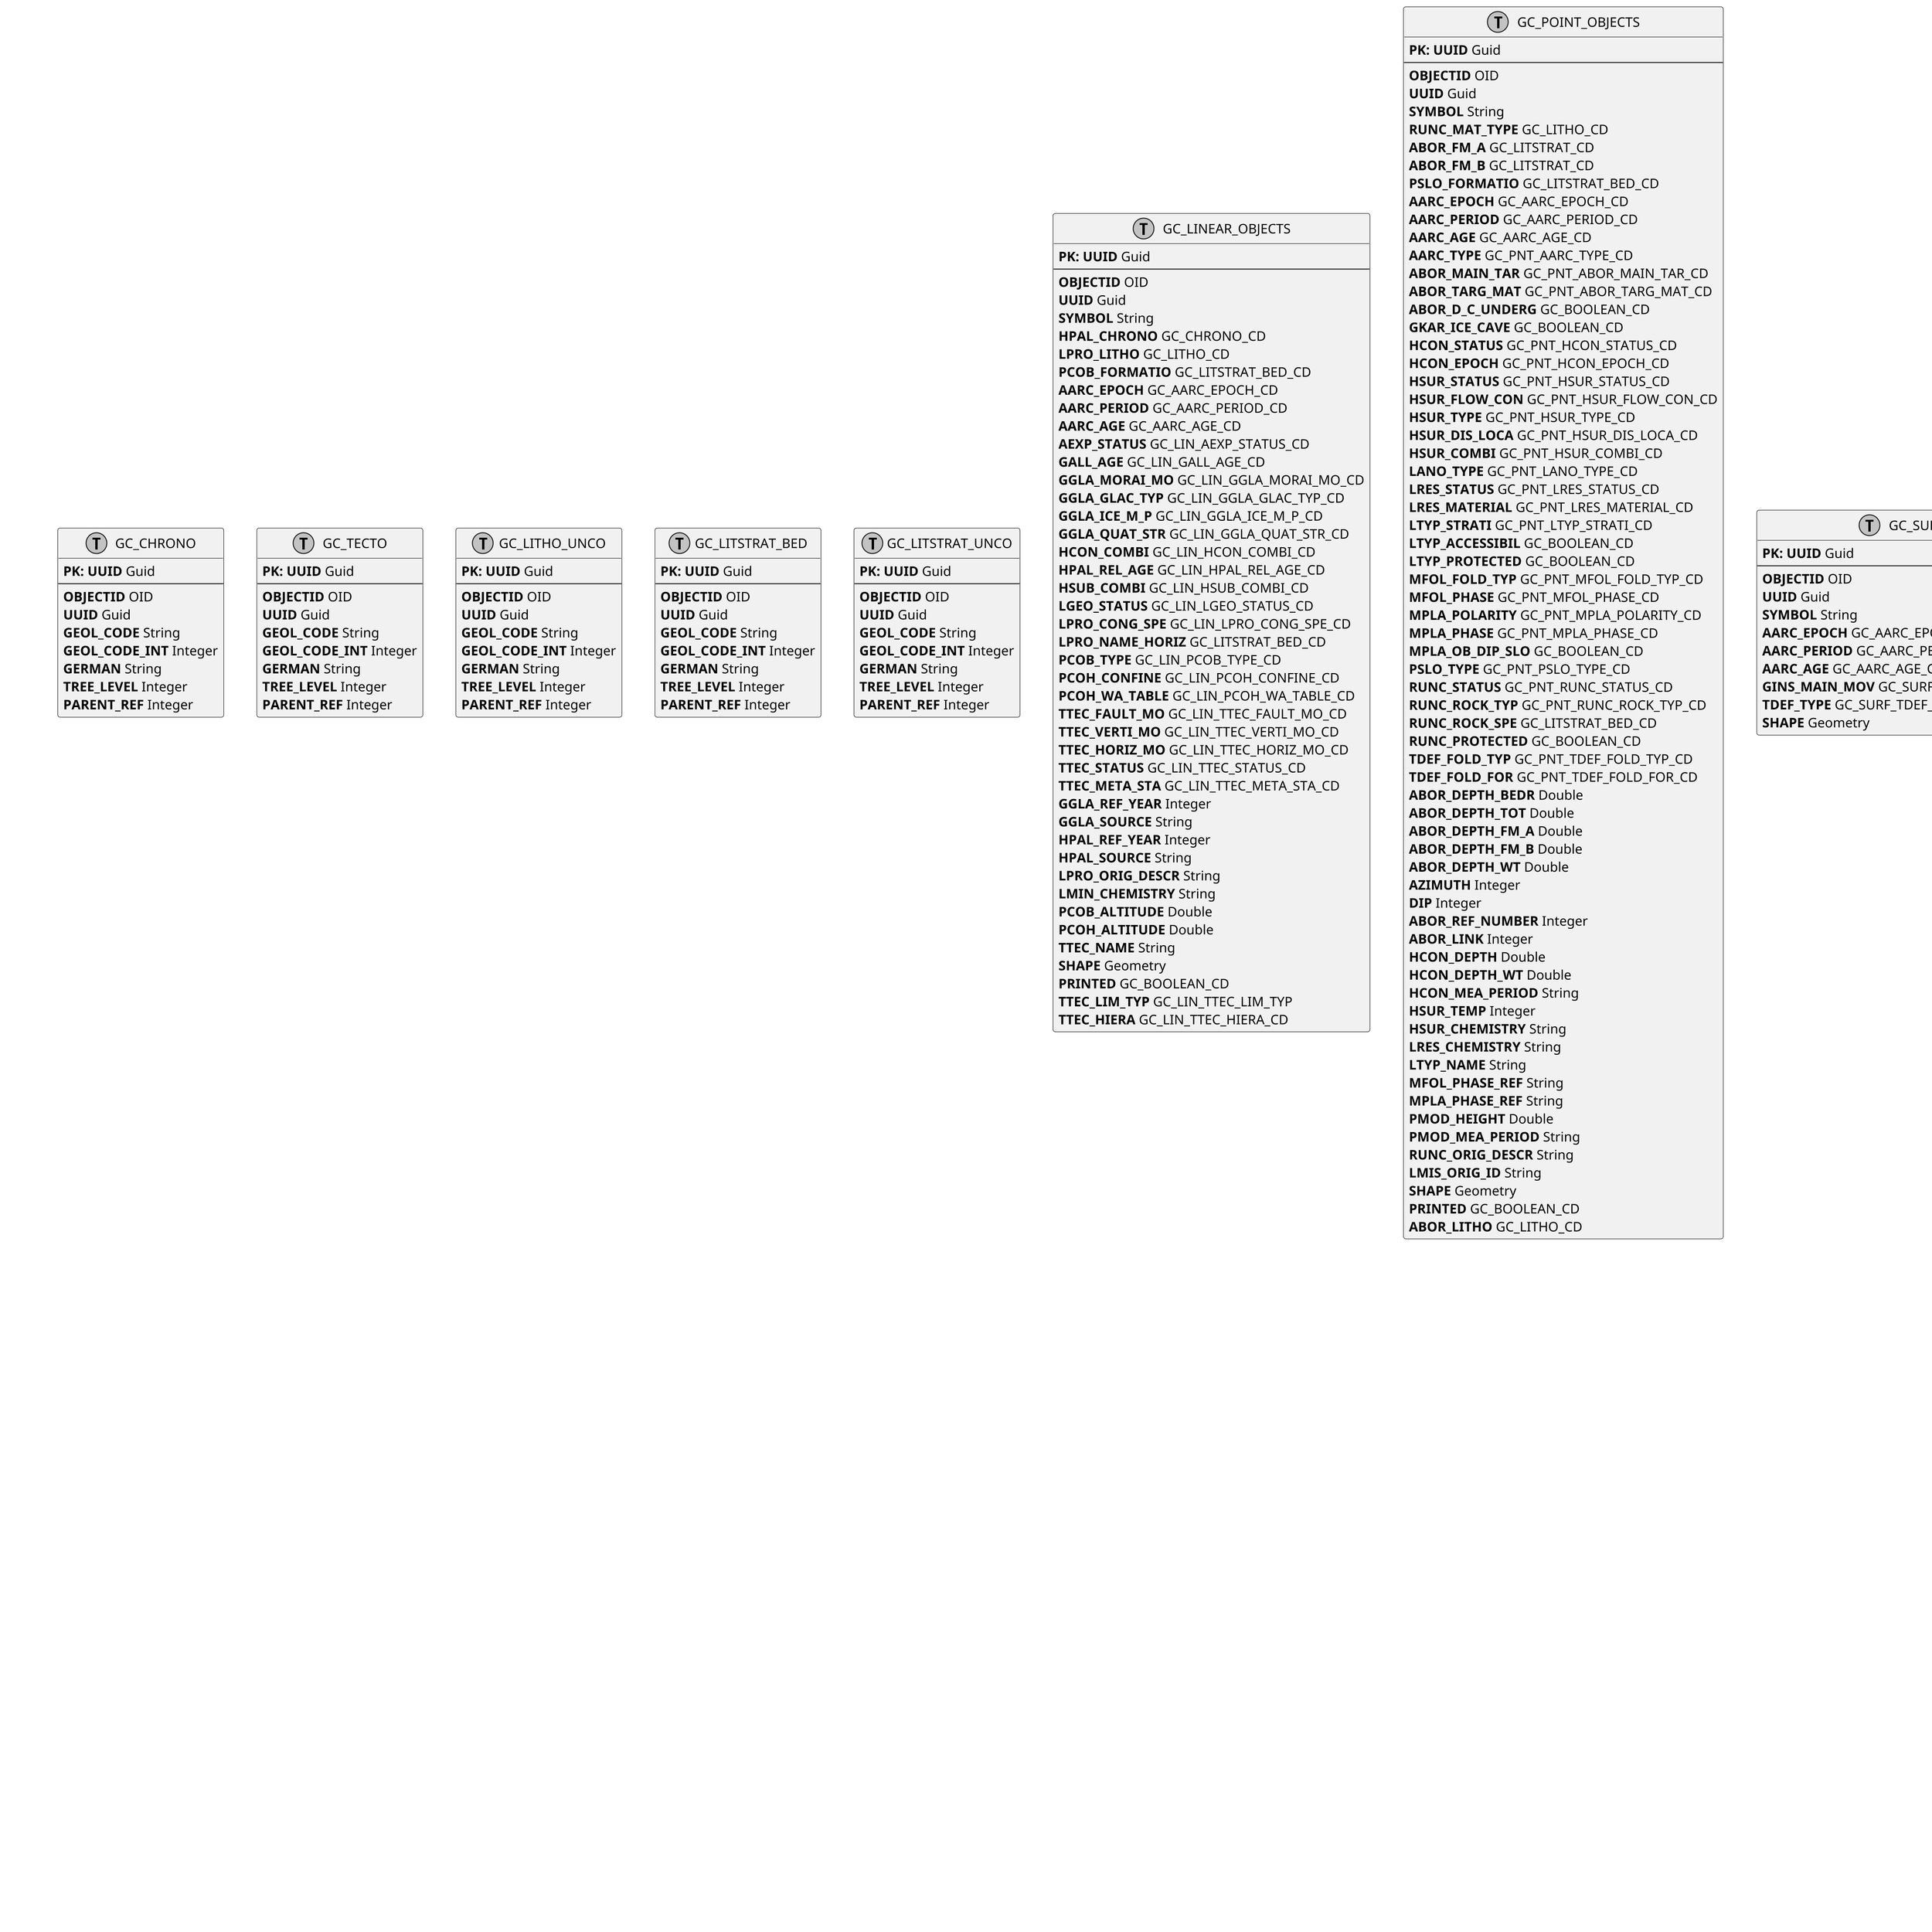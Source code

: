 
@startuml

skinparam monochrome true
skinparam linetype ortho
scale 2

!define table(x) class x << (T,#FFAAAA) >>
!define view(x) class x << (V,#FFAAAA) >>
!define ent(x) class x << (E,#FFAAAA) >>
!define enum(x) class x << (E,#FFAAAA) >>

!define primary_key(x) <b>PK: x</b>
!define foreign_key(x,reference) <b>FK: </b>x
!define key(x) <b>x</b>
hide methods
hide stereotypes

table(GC_CHRONO) {
	primary_key(UUID) Guid
	---
	key(OBJECTID) OID
	key(UUID) Guid
	key(GEOL_CODE) String
	key(GEOL_CODE_INT) Integer
	key(GERMAN) String
	key(TREE_LEVEL) Integer
	key(PARENT_REF) Integer
}

table(GC_LITHO) {
	foreign_key(GC_UNCO_DESPOSIT_UUID,GC_UNCO_DESPOSIT) Guid
	foreign_key(GC_LITHO_UUID,GC_LITHO) Guid
	---
	key(OBJECTID) OID
	key(UUID) Guid
	key(GEOL_CODE) String
	key(GEOL_CODE_INT) Integer
	key(GERMAN) String
	key(TREE_LEVEL) Integer
	key(PARENT_REF) Integer
}

table(GC_LITSTRAT) {
	foreign_key(GC_EXPLOIT_GEOMAT_PLG_UUID,GC_EXPLOIT_GEOMAT_PLG) Guid
	foreign_key(GC_LITSTRAT_UUID,GC_LITSTRAT) Guid
	---
	key(OBJECTID) OID
	key(UUID) Guid
	key(GEOL_CODE) String
	key(GEOL_CODE_INT) Integer
	key(GERMAN) String
	key(TREE_LEVEL) Integer
	key(PARENT_REF) Integer
}

table(GC_TECTO) {
	primary_key(UUID) Guid
	---
	key(OBJECTID) OID
	key(UUID) Guid
	key(GEOL_CODE) String
	key(GEOL_CODE_INT) Integer
	key(GERMAN) String
	key(TREE_LEVEL) Integer
	key(PARENT_REF) Integer
}

table(GC_LITHO_UNCO) {
	primary_key(UUID) Guid
	---
	key(OBJECTID) OID
	key(UUID) Guid
	key(GEOL_CODE) String
	key(GEOL_CODE_INT) Integer
	key(GERMAN) String
	key(TREE_LEVEL) Integer
	key(PARENT_REF) Integer
}

table(GC_LITHO_BED) {
	foreign_key(GC_BEDROCK_UUID,GC_BEDROCK) Guid
	foreign_key(GC_LITHO_BED_UUID,GC_LITHO_BED) Guid
	---
	key(OBJECTID) OID
	key(UUID) Guid
	key(GEOL_CODE) String
	key(GEOL_CODE_INT) Integer
	key(GERMAN) String
	key(TREE_LEVEL) Integer
	key(PARENT_REF) Integer
}

table(GC_LITSTRAT_BED) {
	primary_key(UUID) Guid
	---
	key(OBJECTID) OID
	key(UUID) Guid
	key(GEOL_CODE) String
	key(GEOL_CODE_INT) Integer
	key(GERMAN) String
	key(TREE_LEVEL) Integer
	key(PARENT_REF) Integer
}

table(GC_LITSTRAT_UNCO) {
	primary_key(UUID) Guid
	---
	key(OBJECTID) OID
	key(UUID) Guid
	key(GEOL_CODE) String
	key(GEOL_CODE_INT) Integer
	key(GERMAN) String
	key(TREE_LEVEL) Integer
	key(PARENT_REF) Integer
}

table(GC_BED_FORM_ATT) {
	primary_key(UUID) Guid
	---
	key(OBJECTID) OID
	key(UUID) Guid
	key(FMAT_META_MINERAL1) GC_MINERAL_CD
	key(FMAT_META_MINERAL2) GC_MINERAL_CD
	key(FMAT_META_MINERAL3) GC_MINERAL_CD
	key(FMAT_META_STR1) GC_META_STR_CD
	key(FMAT_META_STR2) GC_META_STR_CD
	key(FMAT_META_STR3) GC_META_STR_CD
	key(FMAT_SEDI_BEDDING1) GC_BEDDING_CD
	key(FMAT_SEDI_BEDDING2) GC_BEDDING_CD
	key(FMAT_SEDI_BOND_MAT) GC_BOND_MAT_CD
	key(FMAT_SEDI_MAIN_COM) GC_MAIN_COM_CD
	key(FMAT_SEDI_SECO_COM1) GC_SECO_COM_CD
	key(FMAT_SEDI_SECO_COM2) GC_SECO_COM_CD
	key(FMAT_SEDI_STR1) GC_SEDI_STR_CD
	key(FMAT_SEDI_STR2) GC_SEDI_STR_CD
	key(FMAT_SEDI_TEX1) GC_SEDI_TEX_CD
	key(FMAT_SEDI_TEX2) GC_SEDI_TEX_CD
	key(FMAT_IGNE_TEX) GC_IGNE_TEX_CD
	key(FMAT_IGNE_GRAIN_SI) GC_GRAIN_SI_CD
	key(FMAT_IGNE_AFFINITY) GC_AFFINITY_CD
	key(FMAT_META_FULL_NAME) String
	key(FMAT_LITSTRAT) GC_LITSTRAT_BED_CD
}

table(GC_SYSTEM) {
	foreign_key(GC_FOSSILS_UUID,GC_FOSSILS) Guid
	foreign_key(GC_SYSTEM_UUID,GC_SYSTEM) Guid
	---
	key(OBJECTID) OID
	key(UUID) Guid
	key(GEOL_CODE) String
	key(GEOL_CODE_INT) Integer
	key(GERMAN) String
}

table(GC_COMPOSIT) {
	foreign_key(GC_UNCO_DESPOSIT_UUID,GC_UNCO_DESPOSIT) Guid
	foreign_key(GC_COMPOSIT_UUID,GC_COMPOSIT) Guid
	---
	key(OBJECTID) OID
	key(UUID) Guid
	key(GEOL_CODE) String
	key(GEOL_CODE_INT) Integer
	key(GERMAN) String
}

table(GC_ADMIXTURE) {
	foreign_key(GC_UNCO_DESPOSIT_UUID,GC_UNCO_DESPOSIT) Guid
	foreign_key(GC_ADMIXTURE_UUID,GC_ADMIXTURE) Guid
	---
	key(OBJECTID) OID
	key(UUID) Guid
	key(GEOL_CODE) String
	key(GEOL_CODE_INT) Integer
	key(GERMAN) String
}

table(GC_CHARCAT) {
	foreign_key(GC_UNCO_DESPOSIT_UUID,GC_UNCO_DESPOSIT) Guid
	foreign_key(GC_CHARCAT_UUID,GC_CHARCAT) Guid
	---
	key(OBJECTID) OID
	key(UUID) Guid
	key(GEOL_CODE) String
	key(GEOL_CODE_INT) Integer
	key(GERMAN) String
}

table(GC_EXPLOIT_GEOMAT_PLG) {
	primary_key(UUID) Guid
	---
	key(OBJECTID) OID
	key(UUID) Guid
	key(SYMBOL) String
	key(AEXP_STATUS) GC_EX_GEO_PLG_AEXP_STATUS_CD
	key(AEXP_TARG_MAT) GC_EX_GEO_PLG_AEXP_TARG_MAT_CD
	key(SHAPE) Geometry
}

table(GC_LINEAR_OBJECTS) {
	primary_key(UUID) Guid
	---
	key(OBJECTID) OID
	key(UUID) Guid
	key(SYMBOL) String
	key(HPAL_CHRONO) GC_CHRONO_CD
	key(LPRO_LITHO) GC_LITHO_CD
	key(PCOB_FORMATIO) GC_LITSTRAT_BED_CD
	key(AARC_EPOCH) GC_AARC_EPOCH_CD
	key(AARC_PERIOD) GC_AARC_PERIOD_CD
	key(AARC_AGE) GC_AARC_AGE_CD
	key(AEXP_STATUS) GC_LIN_AEXP_STATUS_CD
	key(GALL_AGE) GC_LIN_GALL_AGE_CD
	key(GGLA_MORAI_MO) GC_LIN_GGLA_MORAI_MO_CD
	key(GGLA_GLAC_TYP) GC_LIN_GGLA_GLAC_TYP_CD
	key(GGLA_ICE_M_P) GC_LIN_GGLA_ICE_M_P_CD
	key(GGLA_QUAT_STR) GC_LIN_GGLA_QUAT_STR_CD
	key(HCON_COMBI) GC_LIN_HCON_COMBI_CD
	key(HPAL_REL_AGE) GC_LIN_HPAL_REL_AGE_CD
	key(HSUB_COMBI) GC_LIN_HSUB_COMBI_CD
	key(LGEO_STATUS) GC_LIN_LGEO_STATUS_CD
	key(LPRO_CONG_SPE) GC_LIN_LPRO_CONG_SPE_CD
	key(LPRO_NAME_HORIZ) GC_LITSTRAT_BED_CD
	key(PCOB_TYPE) GC_LIN_PCOB_TYPE_CD
	key(PCOH_CONFINE) GC_LIN_PCOH_CONFINE_CD
	key(PCOH_WA_TABLE) GC_LIN_PCOH_WA_TABLE_CD
	key(TTEC_FAULT_MO) GC_LIN_TTEC_FAULT_MO_CD
	key(TTEC_VERTI_MO) GC_LIN_TTEC_VERTI_MO_CD
	key(TTEC_HORIZ_MO) GC_LIN_TTEC_HORIZ_MO_CD
	key(TTEC_STATUS) GC_LIN_TTEC_STATUS_CD
	key(TTEC_META_STA) GC_LIN_TTEC_META_STA_CD
	key(GGLA_REF_YEAR) Integer
	key(GGLA_SOURCE) String
	key(HPAL_REF_YEAR) Integer
	key(HPAL_SOURCE) String
	key(LPRO_ORIG_DESCR) String
	key(LMIN_CHEMISTRY) String
	key(PCOB_ALTITUDE) Double
	key(PCOH_ALTITUDE) Double
	key(TTEC_NAME) String
	key(SHAPE) Geometry
	key(PRINTED) GC_BOOLEAN_CD
	key(TTEC_LIM_TYP) GC_LIN_TTEC_LIM_TYP
	key(TTEC_HIERA) GC_LIN_TTEC_HIERA_CD
}

table(GC_POINT_OBJECTS) {
	primary_key(UUID) Guid
	---
	key(OBJECTID) OID
	key(UUID) Guid
	key(SYMBOL) String
	key(RUNC_MAT_TYPE) GC_LITHO_CD
	key(ABOR_FM_A) GC_LITSTRAT_CD
	key(ABOR_FM_B) GC_LITSTRAT_CD
	key(PSLO_FORMATIO) GC_LITSTRAT_BED_CD
	key(AARC_EPOCH) GC_AARC_EPOCH_CD
	key(AARC_PERIOD) GC_AARC_PERIOD_CD
	key(AARC_AGE) GC_AARC_AGE_CD
	key(AARC_TYPE) GC_PNT_AARC_TYPE_CD
	key(ABOR_MAIN_TAR) GC_PNT_ABOR_MAIN_TAR_CD
	key(ABOR_TARG_MAT) GC_PNT_ABOR_TARG_MAT_CD
	key(ABOR_D_C_UNDERG) GC_BOOLEAN_CD
	key(GKAR_ICE_CAVE) GC_BOOLEAN_CD
	key(HCON_STATUS) GC_PNT_HCON_STATUS_CD
	key(HCON_EPOCH) GC_PNT_HCON_EPOCH_CD
	key(HSUR_STATUS) GC_PNT_HSUR_STATUS_CD
	key(HSUR_FLOW_CON) GC_PNT_HSUR_FLOW_CON_CD
	key(HSUR_TYPE) GC_PNT_HSUR_TYPE_CD
	key(HSUR_DIS_LOCA) GC_PNT_HSUR_DIS_LOCA_CD
	key(HSUR_COMBI) GC_PNT_HSUR_COMBI_CD
	key(LANO_TYPE) GC_PNT_LANO_TYPE_CD
	key(LRES_STATUS) GC_PNT_LRES_STATUS_CD
	key(LRES_MATERIAL) GC_PNT_LRES_MATERIAL_CD
	key(LTYP_STRATI) GC_PNT_LTYP_STRATI_CD
	key(LTYP_ACCESSIBIL) GC_BOOLEAN_CD
	key(LTYP_PROTECTED) GC_BOOLEAN_CD
	key(MFOL_FOLD_TYP) GC_PNT_MFOL_FOLD_TYP_CD
	key(MFOL_PHASE) GC_PNT_MFOL_PHASE_CD
	key(MPLA_POLARITY) GC_PNT_MPLA_POLARITY_CD
	key(MPLA_PHASE) GC_PNT_MPLA_PHASE_CD
	key(MPLA_OB_DIP_SLO) GC_BOOLEAN_CD
	key(PSLO_TYPE) GC_PNT_PSLO_TYPE_CD
	key(RUNC_STATUS) GC_PNT_RUNC_STATUS_CD
	key(RUNC_ROCK_TYP) GC_PNT_RUNC_ROCK_TYP_CD
	key(RUNC_ROCK_SPE) GC_LITSTRAT_BED_CD
	key(RUNC_PROTECTED) GC_BOOLEAN_CD
	key(TDEF_FOLD_TYP) GC_PNT_TDEF_FOLD_TYP_CD
	key(TDEF_FOLD_FOR) GC_PNT_TDEF_FOLD_FOR_CD
	key(ABOR_DEPTH_BEDR) Double
	key(ABOR_DEPTH_TOT) Double
	key(ABOR_DEPTH_FM_A) Double
	key(ABOR_DEPTH_FM_B) Double
	key(ABOR_DEPTH_WT) Double
	key(AZIMUTH) Integer
	key(DIP) Integer
	key(ABOR_REF_NUMBER) Integer
	key(ABOR_LINK) Integer
	key(HCON_DEPTH) Double
	key(HCON_DEPTH_WT) Double
	key(HCON_MEA_PERIOD) String
	key(HSUR_TEMP) Integer
	key(HSUR_CHEMISTRY) String
	key(LRES_CHEMISTRY) String
	key(LTYP_NAME) String
	key(MFOL_PHASE_REF) String
	key(MPLA_PHASE_REF) String
	key(PMOD_HEIGHT) Double
	key(PMOD_MEA_PERIOD) String
	key(RUNC_ORIG_DESCR) String
	key(LMIS_ORIG_ID) String
	key(SHAPE) Geometry
	key(PRINTED) GC_BOOLEAN_CD
	key(ABOR_LITHO) GC_LITHO_CD
}

table(GC_FOSSILS) {
	primary_key(UUID) Guid
	---
	key(OBJECTID) OID
	key(UUID) Guid
	key(SYMBOL) String
	key(LFOS_DIVISION) GC_FOSS_LFOS_DIVISION_CD
	key(LFOS_DAT_METH) GC_FOSS_LFOS_DAT_METH_CD
	key(LFOS_STATUS) GC_FOSS_LFOS_STATUS_CD
	key(LFOS_PROTECTED) GC_BOOLEAN_CD
	key(SHAPE) Geometry
	key(PRINTED) GC_BOOLEAN_CD
}

table(GC_UNCO_DESPOSIT) {
	primary_key(UUID) Guid
	---
	key(OBJECTID) OID
	key(UUID) Guid
	key(SYMBOL) String
	key(RUNC_CHRONO_T) GC_CHRONO_CD
	key(RUNC_CHRONO_B) GC_CHRONO_CD
	key(RUNC_LITHO) GC_LITHO_UNCO_CD
	key(RUNC_LITSTRAT) GC_LITSTRAT_UNCO_CD
	key(RUNC_HARMOS_REV) GC_HARMOS_REV_CD
	key(RUNC_STRUCTUR) GC_UN_DEP_RUNC_STRUCTUR_CD
	key(RUNC_MORPHOLO) GC_UN_DEP_RUNC_MORPHOLO_CD
	key(RUNC_GLAC_TYP) GC_UN_DEP_RUNC_GLAC_TYP_CD
	key(RUNC_THIN_COV) GC_UN_DEP_RUNC_THIN_COV_CD
	key(RUNC_BURIED_OUT) GC_BOOLEAN_CD
	key(RUNC_ORIG_DESCR) String
	key(RUNC_REF_YEAR) String
	key(RUNC_INDEX) String
	key(SHAPE) Geometry
}

table(GC_BEDROCK) {
	primary_key(UUID) Guid
	foreign_key(FORM_ATT,GC_BED_FORM_ATT) Guid
	---
	key(OBJECTID) OID
	key(UUID) Guid
	key(SYMBOL) String
	key(RBED_CHRONO_T) GC_CHRONO_CD
	key(RBED_CHRONO_B) GC_CHRONO_CD
	key(RBED_CHRONO_B_LOC) GC_CHRONO_CD
	key(RBED_CHRONO_T_LOC) GC_CHRONO_CD
	key(RBED_TECTO) GC_TECTO_CD
	key(RBED_HARMOS_REV) GC_HARMOS_REV_CD
	key(RBED_EXOTIC_ELE) GC_BOOLEAN_CD
	key(RBED_ORIG_DESCR) String
	key(RBED_INDEX) String
	key(FORM_ATT) Guid
	key(SHAPE) Geometry
}

table(GC_SURFACES) {
	primary_key(UUID) Guid
	---
	key(OBJECTID) OID
	key(UUID) Guid
	key(SYMBOL) String
	key(AARC_EPOCH) GC_AARC_EPOCH_CD
	key(AARC_PERIOD) GC_AARC_PERIOD_CD
	key(AARC_AGE) GC_AARC_AGE_CD
	key(GINS_MAIN_MOV) GC_SURF_GINS_MAIN_MOV_CD
	key(TDEF_TYPE) GC_SURF_TDEF_TYPE_CD
	key(SHAPE) Geometry
}

table(GC_EXPLOIT_GEOMAT_PT) {
	primary_key(UUID) Guid
	---
	key(OBJECTID) OID
	key(UUID) Guid
	key(SYMBOL) String
	key(AEXP_STATUS) GC_EX_GEO_PNT_AEXP_STATUS_CD
	key(AEXP_TARG_MAT) GC_EX_GEO_PNT_AEXP_TARG_MAT_CD
	key(AEXP_DEPTH_TOT) Double
	key(SHAPE) Geometry
	key(PRINTED) GC_BOOLEAN_CD
}

table(GC_UNCO_DESPOSIT_GC_LITHO) {
	foreign_key(GC_UNCO_DESPOSIT_UUID,GC_UNCO_DESPOSIT) Guid
	foreign_key(GC_LITHO_UUID,GC_LITHO) Guid
}

table(GC_EXPLOIT_GEOMAT_PT_GC_LITSTRAT) {
	foreign_key(GC_EXPLOIT_GEOMAT_PT_UUID,GC_EXPLOIT_GEOMAT_PT) Guid
	foreign_key(GC_LITSTRAT_UUID,GC_LITSTRAT) Guid
}

table(GC_BEDROCK_GC_LITHO_BED) {
	foreign_key(GC_BEDROCK_UUID,GC_BEDROCK) Guid
	foreign_key(GC_LITHO_BED_UUID,GC_LITHO_BED) Guid
}

table(GC_FOSSILS_GC_SYSTEM) {
	foreign_key(GC_FOSSILS_UUID,GC_FOSSILS) Guid
	foreign_key(GC_SYSTEM_UUID,GC_SYSTEM) Guid
}

table(GC_UNCO_DESPOSIT_GC_COMPOSIT) {
	foreign_key(GC_UNCO_DESPOSIT_UUID,GC_UNCO_DESPOSIT) Guid
	foreign_key(GC_COMPOSIT_UUID,GC_COMPOSIT) Guid
}

table(GC_UNCO_DESPOSIT_GC_ADMIXTURE) {
	foreign_key(GC_UNCO_DESPOSIT_UUID,GC_UNCO_DESPOSIT) Guid
	foreign_key(GC_ADMIXTURE_UUID,GC_ADMIXTURE) Guid
}

table(GC_UNCO_DESPOSIT_GC_CHARCAT) {
	foreign_key(GC_UNCO_DESPOSIT_UUID,GC_UNCO_DESPOSIT) Guid
	foreign_key(GC_CHARCAT_UUID,GC_CHARCAT) Guid
}

table(GC_EXPLOIT_GEOMAT_PLG_GC_LITSTRAT) {
	foreign_key(GC_EXPLOIT_GEOMAT_PLG_UUID,GC_EXPLOIT_GEOMAT_PLG) Guid
	foreign_key(GC_LITSTRAT_UUID,GC_LITSTRAT) Guid
}

GC_LITHO "0..n" -- "1..1" GC_UNCO_DESPOSIT
GC_LITSTRAT "0..n" -- "1..1" GC_EXPLOIT_GEOMAT_PLG
GC_LITHO_BED "0..n" -- "1..1" GC_BEDROCK
GC_SYSTEM "0..n" -- "1..1" GC_FOSSILS
GC_COMPOSIT "0..n" -- "1..1" GC_UNCO_DESPOSIT
GC_ADMIXTURE "0..n" -- "1..1" GC_UNCO_DESPOSIT
GC_CHARCAT "0..n" -- "1..1" GC_UNCO_DESPOSIT
GC_BEDROCK "0..n" -- "1..1" GC_BED_FORM_ATT
GC_UNCO_DESPOSIT_GC_LITHO "0..n" -- "1..1" GC_UNCO_DESPOSIT
GC_UNCO_DESPOSIT_GC_LITHO "0..n" -- "1..1" GC_LITHO
GC_EXPLOIT_GEOMAT_PT_GC_LITSTRAT "0..n" -- "1..1" GC_EXPLOIT_GEOMAT_PT
GC_EXPLOIT_GEOMAT_PT_GC_LITSTRAT "0..n" -- "1..1" GC_LITSTRAT
GC_BEDROCK_GC_LITHO_BED "0..n" -- "1..1" GC_BEDROCK
GC_BEDROCK_GC_LITHO_BED "0..n" -- "1..1" GC_LITHO_BED
GC_FOSSILS_GC_SYSTEM "0..n" -- "1..1" GC_FOSSILS
GC_FOSSILS_GC_SYSTEM "0..n" -- "1..1" GC_SYSTEM
GC_UNCO_DESPOSIT_GC_COMPOSIT "0..n" -- "1..1" GC_UNCO_DESPOSIT
GC_UNCO_DESPOSIT_GC_COMPOSIT "0..n" -- "1..1" GC_COMPOSIT
GC_UNCO_DESPOSIT_GC_ADMIXTURE "0..n" -- "1..1" GC_UNCO_DESPOSIT
GC_UNCO_DESPOSIT_GC_ADMIXTURE "0..n" -- "1..1" GC_ADMIXTURE
GC_UNCO_DESPOSIT_GC_CHARCAT "0..n" -- "1..1" GC_UNCO_DESPOSIT
GC_UNCO_DESPOSIT_GC_CHARCAT "0..n" -- "1..1" GC_CHARCAT
GC_EXPLOIT_GEOMAT_PLG_GC_LITSTRAT "0..n" -- "1..1" GC_EXPLOIT_GEOMAT_PLG
GC_EXPLOIT_GEOMAT_PLG_GC_LITSTRAT "0..n" -- "1..1" GC_LITSTRAT

enum(GC_BOOLEAN_CD) {
	key(1) True
	key(2) False
	key(999997) Unknown
	key(999998) Not applicable
}

enum(GC_GRAIN_SI_CD) {
	key(14318003) aphanitisch
	key(14318002) feinkörnig
	key(14318001) grobkörnig
	key(999997) Unknown
	key(999998) Not applicable
}

enum(GC_BEDDING_CD) {
	key(20101005) blätterig
	key(20101003) dickbankig (>30cm)
	key(20101004) dünnbankig (1-10cm)
	key(20101002) gebankt
	key(20101006) knauerig
	key(20101007) knollig
	key(20101008) linsenförmig
	key(20101001) massig
	key(999997) Unknown
	key(999998) Not applicable
}

enum(GC_EX_GEO_PNT_AEXP_TARG_MAT_CD) {
	key(10605010) Antimon
	key(10605023) Asbest
	key(10605029) Asphalt / Bitumen
	key(10605011) Baryt
	key(10605006) Blei-Zink
	key(10605022) Bohnerz
	key(10605007) Chrom-Nickel, z.T. mit Kobalt
	key(10605031) Dachschiefer / Tafelschiefer
	key(10605005) Eisen / Eisenoolith
	key(10605001) Erze allgemein
	key(10605013) Fluorit
	key(10605034) Gips
	key(10605002) Gold
	key(10605027) Graphit
	key(10605030) Hartgestein
	key(10605012) Kalzit
	key(10605015) Kaolin
	key(10605040) Kies
	key(10605024) Kohle allgemein
	key(10605004) Kupfer, z.T. mit Silber, Wismut und Arsen
	key(10605026) Lignit
	key(10605016) Magnesit
	key(10605017) Magnesium
	key(10605008) Mangan
	key(10605009) Molybdän und Wolfram
	key(10605028) Ölschiefer
	key(10605018) Phosphorit, Apatit
	key(10605039) Pyrit
	key(10605014) Quarz
	key(10605035) Salz / Steinsalz
	key(10605037) Sand
	key(10605038) Sand und Kies
	key(10605020) Schwefel
	key(10605032) Serpentin
	key(10605003) Silber
	key(10605033) Speckstein
	key(10605025) Steinkohle / Anthrazit
	key(10605019) Talk
	key(10605036) Ton / Ton und Silt (Lehm)
	key(10605021) Uran
	key(999997) Unknown
	key(999998) Not applicable
}

enum(GC_PNT_TDEF_FOLD_FOR_CD) {
	key(14605001) Antiform
	key(14605002) Synform
	key(999997) Unknown
	key(999998) Not applicable
}

enum(GC_YEAR_RD) {
}

enum(GC_PNT_MFOL_FOLD_TYP_CD) {
	key(13602001) Antiklinale
	key(13602002) Synklinale
	key(999997) Unknown
	key(999998) Not applicable
}

enum(GC_MAIN_COM_CD) {
	key(15602006) Dolomitstein
	key(15602001) Gesteinsbruchstück undifferenziert
	key(15602005) Kalkstein
	key(15602002) kieselige Gesteine (Quarzit, Quarz (Mineralisch), Radiolarit, Kieselkalk, Quarzsandstein, Hornstein)
	key(15602007) Kristallingestein undifferenziert
	key(15602010) Mergelstein
	key(15602009) Metamorphit
	key(15602003) Sedimentgestein undifferenziert
	key(15602004) Tonstein
	key(15602008) Vulkanit
	key(999997) Unknown
	key(999998) Not applicable
}

enum(GC_LIN_GGLA_GLAC_TYP_CD) {
	key(11303002) grosse Tal- und Vorlandgletscher
	key(11303001) Lokalgletscher
	key(999997) Unknown
	key(999998) Not applicable
}

enum(GC_EX_GEO_PLG_AEXP_STATUS_CD) {
	key(10802003) aufgefüllt
	key(10802001) in Betrieb
	key(10802002) stillgelegt
	key(10802004) verfallen
	key(999997) Unknown
	key(999998) Not applicable
}

enum(GC_FOSS_LFOS_DAT_METH_CD) {
	key(12904001) radiometrisch datiert
	key(999997) Unknown
	key(999998) Not applicable
}

enum(GC_LITSTRAT_BED_CD) {
	key(15204121) «Ältere Orthogneise»
	key(15203300) «Arblatsch-Flysch»
	key(15203302) «Arblatsch-Konglomerat»
	key(15202417) «Basaler Quarzit» (Coroi-Fm.)
	key(15202437) «Calcaire à ciment» (Bifé-Fm.)
	key(15202428) «Calcaire siliceux brunâtre»
	key(15200674) «Calcaires à Entroques»
	key(15202433) «Calcaires bréchiques»
	key(15202426) «Calcaires gréso-glauconieux»
	key(15202427) «Calcarénites beiges oolitiques»
	key(15202420) «Equisetenschiefer»
	key(15200594) «Formation de la Chambotte Inférieure»
	key(15200593) «Formation de la Chambotte Supérieure»
	key(15204120) «Jüngere Orthogneise»
	key(15200510) «Juranagelfluh-Mergel»
	key(15202406) «Leitoolith»
	key(15202425) «Marnes noires pyriteuses»
	key(15202099) «Mergelband»
	key(15203339) «Mittlere Rauwacke» (St-Triphon-Fm.)
	key(15202415) «Obere Tonschiefer» (Bommerstein-Fm.)
	key(15202412) «Obere Zementsteinschichten»
	key(15202398) «Oberer Betliskalk»
	key(15202383) «Oberer Öhrlikalk»
	key(15202384) «Oberer Öhrlimergel»
	key(15202300) «Oberer Schrattenkalk»
	key(15200592) «Pierre Jaune Inférieure»
	key(15200591) «Pierre Jaune Supérieure»
	key(15203077) «Posidonienschiefer» (der Stanserhorn-Fm.)
	key(15203331) «Roffna-Porphyr»
	key(15202414) «Rote Echinodermenbrekzie»
	key(15202395) «Roter Seewenkalk»
	key(15202103) «Schilt-Kalk»
	key(15202102) «Schilt-Mergel»
	key(15205090) «Série Rubanée»
	key(15203338) «Silex-Niveau» (St-Triphon-Fm.)
	key(15202413) «Untere Zementsteinschichten»
	key(15202399) «Unterer Betliskalk»
	key(15202385) «Unterer Öhrlikalk»
	key(15202301) «Unterer Schrattenkalk»
	key(15202360) «Wildflysch», undifferenziert
	key(15200397) Aargauer Juranagelfluh
	key(15200559) Aarwangen-Molasse
	key(15200291) Abtwil-Konglomerat
	key(15200494) Achdorf-Formation
	key(15206004) Adamello-Intrusiva
	key(15203198) Adlerflüe-Formation
	key(15204021) Adnet-Kalk
	key(15203515) Adula-D.: Albit-Oligoklasgneis
	key(15203256) Adula-D.: Amphibolit
	key(15203512) Adula-D.: Basaler Gneis
	key(15203255) Adula-D.: Glimmerschiefer und Paragneis
	key(15203532) Adula-D.: Kalkschiefer und Marmor
	key(15203535) Adula-D.: Ultramafitit
	key(15200285) Aeugstertal-Bentonit
	key(15204020) Agnelli-Formation
	key(15203058) Agreblierai-Member
	key(15202291) Ahornen-Member
	key(15203334) Aigremont-Brekzie
	key(15203416) Aiguilles-Rouges-d'Arolla-Metagabbro
	key(15200373) Ajoie-Gompholit
	key(15200384) Ajoie-Member
	key(15200459) Akzessorische Mumienbänke
	key(15205045) Albenza-Formation
	key(15203270) Albeuve-Serie
	key(15206069) Albit-Muskowitschiefer, undifferenziert
	key(15203463) Albitaugenschiefer (SOPA) der Adlerflüe-Formation
	key(15203379) Albitquarzit der Grava- und Tomül-Decke
	key(15200563) Albstein
	key(15200231) Albtal-Granit
	key(15200154) Alectryonia-Kalk
	key(15204133) alkalische Intrusiva des Ostalpins
	key(15203229) Allalin-Gabbro
	key(15204016) Allgäu-Formation
	key(15203031) Allières-Member
	key(15203451) Almagelhorn-Migmatit
	key(15202338) Alp-Cavradi-Gneiskomplex
	key(15202530) Alp-Crap-Ner-Granit
	key(15202344) Alp-Ramosa-Granitgneis
	key(15203560) Alpbach-Schiefer
	key(15206012) Alpe-Cameraccio-Granodiorit
	key(15203353) Alpe-Tamia-Campo-Wildflysch
	key(15203479) Alpigia-Gneis
	key(15204148) Alpiner Muschelkalk
	key(15204029) Alplihorn-Member
	key(15200634) Altbach-Süsswasserkalk
	key(15204051) Altein-Formation
	key(15200228) Ältere Flussablagerungen
	key(15200527) Ältere Juranagelfluh
	key(15202481) Altkristallin des Aiguilles-Rouges-Massivs, migmatitisch
	key(15202478) Altkristallin des Mont-Blanc-Massivs, amphibolitreich
	key(15202477) Altkristallin des Mont-Blanc-Massivs, migmatitisch
	key(15202479) Altkristallin des Mont-Blanc-Massivs, mylonitisch
	key(15202078) Altmann-Member
	key(15204023) Alv-Brekzie
	key(15200577) Amaltheenton-Formation
	key(15202049) Amden-Mergel
	key(15204006) Ammergau-Formation
	key(15205120) Amphibolit der Valpelline-Gruppe
	key(15203466) Amphibolit des Ergischhorn-Ensembles
	key(15206037) Amphibolit, undifferenziert
	key(15200574) Ancepsoolith-Subformation
	key(15205067) Andesit und Dazit
	key(15203489) Andolla-Eklogit
	key(15203097) Andonces-Member
	key(15200047) Ängistein-Member
	key(15200581) Angulatenton-Formation
	key(15203358) Antabia-Gruppe
	key(15203365) Antigorio-Orthogneis
	key(15200286) Äntlisberg-Doldertobel-Süsswasserkalk
	key(15200052) Anwil-Bank
	key(15206039) Aplit
	key(15206112) Aplitgneis, undifferenziert
	key(15202326) Aplitische Randfazies des Zentralen Aare-Granits
	key(15200290) Appenzellergranit-Leitniveau
	key(15203136) Aptychenkalk
	key(15206116) Aptychenkalk, undiff.
	key(15202137) Arandellys-Formation
	key(15203301) Arblatsch-Sandstein
	key(15200462) Arenicolites-Bank
	key(15203378) Areua-Bruschghorn-Melange
	key(15200580) Arietenkalk-Formation
	key(15204049) Arlberg-Formation
	key(15203159) Aroley-Schichten
	key(15205004) Arolla-Serie
	key(15203561) Arosa-D.: Gabbro
	key(15203230) Arosa-Mélange
	key(15202474) Arpette-Leukogranit
	key(15203053) Arvel-Formation
	key(15202446) Arveyes-Flysch
	key(15200155) Arzier-Mergel
	key(15200131) Asp-Member
	key(15200450) Astieria-Mergel
	key(15202358) Au-d'Arbignon-Schiefer
	key(15202055) Aubrig-Schichten
	key(15203401) Augengneis der Berisal-Decke
	key(15203478) Augengneis der Maggia-Decke
	key(15206067) Augengneis, undifferenziert
	key(15204110) Augsten-Brekzie
	key(15203249) Aul-Marmor
	key(15203517) Aula-Spruga-Gneiskomplex
	key(15202258) Ausserberg-Avat-Zone
	key(15202268) Ausserbinn-Piz-Cavel-Zone
	key(15202130) Bachalp-Formation
	key(15200104) Baden-Member
	key(15200457) Balmberg-Oolith
	key(15202484) Balmenegg-Granit
	key(15203278) Balmi-Member
	key(15200188) Balsthal-Formation
	key(15200648) Baltersweil-Nagelfluh
	key(15202187) Baltschieder-Granodiorit
	key(15202549) Baltschieder-Granodiorit: Biotittonalit
	key(15202550) Baltschieder-Granodiorit: Hornblende Biotittonalit
	key(15202030) Band-Member
	key(15206097) Bänder- und Schollenamphibolit, undifferenziert
	key(15203464) Bänderamphibolit der Adlerflüe-Formation
	key(15203477) Bändergneis der Maggia-Decke
	key(15203445) Bändergneis der Monte-Rosa-Decke
	key(15206093) Bändergneis, undifferenziert
	key(15200128) Bänkerjoch-Formation
	key(15202110) Bannalp-Konglomerat
	key(15200020) Banné-Member
	key(15204012) Bardella-Formation
	key(15202328) Bäregg-Gneiskomplex
	key(15202567) Bäregg-Gneiskomplex: Metavulkanite
	key(15202565) Bäregg-Gneiskomplex: mylonitischer Orthogneis
	key(15202566) Bäregg-Gneiskomplex: mylonitischer Paragneis
	key(15203178) Bärenhorn-Formation
	key(15203580) Bärenhorn-Formation: Quarzsandstein
	key(15203531) Bargella-Brekzie
	key(15200223) Bärhalde-Granit
	key(15203182) Barrhorn-Serie
	key(15200672) Bärschwil- bis St-Ursanne-Formation, undifferenziert
	key(15200006) Bärschwil-Formation
	key(15203380) Basale Tonschiefer der Grava- und Tomül-Decke
	key(15202452) Basaler Mines-Lias
	key(15203123) Basaler Schlieren-Flysch
	key(15205069) Basaler Tuf
	key(15202172) Basales Konglomerat (Bifertengrätli)
	key(15205068) Basalt
	key(15206079) Basalt, undifferenziert
	key(15200394) Basisbildungen der USM-J
	key(15206049) Basischer Gang
	key(15200433) Basiskonglomerat (der Luzern-Fm.)
	key(15203173) Basiskonglomerat der Stätzerhorn-Gruppe
	key(15203148) Basisserie
	key(15200396) Basler Juranagelfluh
	key(15203521) Batnall-Gneis
	key(15202039) Batöni-Member
	key(15203208) Bavugls-Gruppe
	key(15203024) Beaumont-Konglomerat
	key(15202528) Beesten-Fazies
	key(15200086) Beggingen-Member
	key(15200340) Beichlen-Formation
	key(15200127) Belchen-Member
	key(15204081) Bellaluna-Member
	key(15205062) Bellano-Formation
	key(15200662) Bellegarde-Bank
	key(15200402) Belpberg-Formation
	key(15205024) Bergamo-Flysch
	key(15206006) Bergell-Granodiorit
	key(15206003) Bergell-Intrusiva
	key(15206007) Bergell-Tonalit
	key(15202377) Berglikehle-Bank
	key(15200208) Berlingen-Member
	key(15205097) Berrio-Gabbro
	key(15205060) Besano-Formation
	key(15205039) Besazio-Kalk
	key(15202135) Besoëns-Formation
	key(15202084) Betlis-Formation
	key(15203530) Bettlerjoch-Brekzie
	key(15202115) Bietenhorn-Member
	key(15202436) Bifé-Formation
	key(15202193) Bifertenfirn-Formation
	key(15202169) Bifertengrätli-Formation
	key(15206046) Biogener Kalk (Eozän)
	key(15203126) Biot-Formation
	key(15206092) Biotit-Plagioklasgneis, undifferenziert
	key(15203444) Biotitgneis der Monte-Rosa-Decke
	key(15200117) Birmenstorf-Member
	key(15200271) Bischofzell-Bentonit
	key(15202475) Bitschji-Augengneis
	key(15200124) Blagdeni-Schichten
	key(15200489) Blagdeni-Subformation
	key(15204007) Blais-Formation
	key(15204018) Blaisun-Member
	key(15200259) Blapbach-Kohleflöz
	key(15202287) Blattengrat-Sandstein
	key(15200233) Blauen-Granit
	key(15200492) Blaukalk-Subformation
	key(15202109) Blegi-Eisenoolith
	key(15200461) Bleiglanz-Bank
	key(15203306) Bleis-Pintgas-Formation
	key(15202535) Blockmergel (Spirstock)
	key(15203279) Bodeflue-Member
	key(15200583) Bodensee-Nagelfluh
	key(15202318) Bodevena-Melange
	key(15203286) Boëge-Mergel
	key(15200175) Bohnerzton
	key(15203057) Bois-de-Luan-Member
	key(15200301) Bois-de-Raube-Formation
	key(15200385) Bois-de-Raube-Member
	key(15200333) Bois-Genoud-Bentonit
	key(15200652) Bôle-Member
	key(15200046) Bollement-Member
	key(15200176) Boluston
	key(15202583) Bommerstein- und Reischiben-Formation, undifferenziert
	key(15202116) Bommerstein-Formation
	key(15203103) Bonave-Formation
	key(15203265) Bonaveau-Kalk
	key(15203311) Bonigersee-Augengneis
	key(15200585) Bonneville-Sandstein
	key(15202232) Borel-Gneiskomplex
	key(15203520) Bosco-Gneis
	key(15203425) Böshorn-Gneis
	key(15200242) Böttstein-Granit
	key(15205088) Bouquetins-Quarzdiorit
	key(15200049) Bözen-Member
	key(15204065) Brachiopodenkalk-Member
	key(15203079) Brand-Formation
	key(15200499) Brand-Herrentisch-Tuffit
	key(15203383) Brasses-Formation
	key(15200460) Brauner Oolith
	key(15205048) Brecce Retiche
	key(15200079) Breitenmatt-Member
	key(15203487) Breithorn-Serpentinit
	key(15203504) Brekzie-Formation
	key(15200328) Brendenbach-Mergel
	key(15205021) Brenno-Formation
	key(15202215) Breya-Rhyolith
	key(15203510) Brione-Gabbro
	key(15202065) Brisi-Kalk
	key(15202064) Brisi-Member
	key(15202066) Brisi-Sandstein
	key(15202190) Bristenstock-Syenit
	key(15205044) Broccatello d'Arzo
	key(15200204) Brot-Schichten
	key(15200065) Brüggli-Member
	key(15203183) Bruneggjoch-Formation
	key(15203347) Bruneggjoch-Metabauxit
	key(15202178) Brunni-Granit
	key(15202121) Brunnistock-Formation
	key(15200417) Brüttelen-Muschelnagelfluh
	key(15200185) Bryozoen-Mergel
	key(15204130) Buffalora-Gruppe
	key(15202163) Bugnei-Granodiorit
	key(15200034) Buix-Member
	key(15202087) Büls-Bank
	key(15200535) Bumbach-Nagelfluh
	key(15206084) Bündnerschiefer, kalkig
	key(15206085) Bündnerschiefer, tonig
	key(15206066) Bündnerschiefer, undifferenziert
	key(15200324) Bunte Rigi-Nagelfluh
	key(15203570) Bunter schiefriger Dolomit und Rauwacke der Klippen-Decke
	key(15202503) Buntgefleckte Schiefer
	key(15200143) Buntsandstein
	key(15200029) Bure-Member
	key(15202288) Burg-Sandstein
	key(15202595) Bürgen- und Wildstrubel-Formation, undiff.
	key(15202032) Bürgen-Formation
	key(15200102) Burghorn-Formation
	key(15203332) Burgruinen-Gneis
	key(15200407) Bütschelbach-Nagelfluh
	key(15203238) Buufal-Konglomerat
	key(15202222) Cacciola-Granit
	key(15205012) Cagno-Sandstein
	key(15200455) Calcaire âpre
	key(15200654) Calcaire Roux
	key(15200383) Calcaire roux marneux
	key(15205035) Calcari a bivalvi planctonici
	key(15202264) Calmut-Gneiskomplex
	key(15203234) Calpionellenkalk der Arosa-Zone
	key(15203498) Calpionellenkalk der Platta-Decke
	key(15204142) Campocologno-Gabbro
	key(15200036) Caquerelle-Pisolith
	key(15204114) Carale-Paraschiefer
	key(15202132) Cardinia-Member
	key(15203174) Carnusa-Formation
	key(15205055) Cassina-Bank
	key(15205008) Castel-di-Sotto-Ton
	key(15202472) Catogne-Gneiskomplex
	key(15205057) Cava Inferiore
	key(15205056) Cava Superiore
	key(15203437) Cavalli-Formation
	key(15202191) Cavardiras-Gruppe
	key(15204143) Celerina-Orthogneis
	key(15205084) Ceneri-Gneis
	key(15203529) Cenomanbrekzien-Serie
	key(15200668) Censeau-Mergel
	key(15202445) Cergnement-Member
	key(15200014) Chailley-Member
	key(15203035) Chällihorn-Member
	key(15200098) Chambotte-Formation
	key(15200630) Champ-Vuillerat-Süsswasserkalk
	key(15202498) Chamseeli-Konglomerat
	key(15203392) Chandoline-Sandstein
	key(15204002) Chanèls-Formation
	key(15202149) Chartegg-Formation
	key(15204106) Chaschauna-Brekzie
	key(15202241) Chastelhorn-Metagabbro
	key(15200053) Châtillon-Member
	key(15203055) Chauderon-Formation
	key(15203591) Chavanette- und Rubli-Member, undifferenziert
	key(15203093) Chavanette-Member
	key(15204075) Chazforà-Formation
	key(15203019) Chenaux-Rouges-Formation
	key(15203021) Chenaux-Rouges-Mineralkruste
	key(15202335) Chéserys-Gneis
	key(15203002) Chesselbach-Formation
	key(15200035) Chestel-Member
	key(15203127) Chétillon-Formation
	key(15203050) Chevalets-Member
	key(15200187) Chevenez-Member
	key(15205018) Chiasso-Formation
	key(15206081) Chloritschiefer, undifferenziert
	key(15203015) Chlussli-Formation
	key(15200415) Chnebelburg-Schichten
	key(15202051) Choltal-Member
	key(15202076) Chopf-Bank
	key(15202080) Chriesiloch-Echinodermenkalk
	key(15202040) Chruteren-Member
	key(15202454) Chrüzlistock-Migmatit
	key(15203101) Chumi-Formation
	key(15203542) Cima-Lunga-D.: Amphibolit
	key(15203537) Cima-Lunga-D.: Dolomitmarmor
	key(15203543) Cima-Lunga-D.: Eklogit
	key(15203541) Cima-Lunga-D.: Granatit
	key(15203536) Cima-Lunga-D.: Kalkschiefer und Marmor
	key(15203538) Cima-Lunga-D.: Paragneis
	key(15203544) Cima-Lunga-D.: Ultramafitit
	key(15200017) Cladocoropsis-Kalk
	key(15204140) Clavadatsch-Brekzie
	key(15202262) Clavaniev-Zone
	key(15203192) Cleuson-Member
	key(15203062) Clôt-la-Cime-Formation
	key(15204043) Cluozza-Member
	key(15203294) Cocco-Gneis
	key(15203290) Coicon-Serie
	key(15203186) Col-de-Chassoure-Formation
	key(15203089) Col-de-Cordon-Member
	key(15202397) Col-de-la-Plaine-Morte-Bank
	key(15203042) Col-de-Lys-Member
	key(15203590) Col-de-Tompey- und Agreblierai-Member, undifferenziert
	key(15203585) Col-de-Tompey- und Bois-de-Luan-Member, undifferenziert
	key(15203059) Col-de-Tompey-Formation
	key(15202419) Col-du-Jorat-Member
	key(15205025) Coldrerio-Flysch
	key(15203344) Colerin-Konglomerat
	key(15203036) Comba-d'Avau-Member
	key(15203049) Combe-du-Pissot-Formation
	key(15200304) Combe-Girard-Bentonit
	key(15200625) Combe-Girard-Member
	key(15205015) Como-Konglomerat
	key(15200024) Complexe récifal
	key(15200205) Comptum-Bank
	key(15202354) Corandoni-Amphibolit
	key(15200317) Cornalle-Sandstein
	key(15204141) Corno-di-Campo-Granodiorit
	key(15203403) Corno-Gneis
	key(15202119) Coroi-Formation
	key(15203315) Cortascia-Gneis
	key(15204123) Corvatsch-Granodiorit
	key(15203018) Couches-Rouges-Gruppe
	key(15203366) Couches-Rouges (Falknis, Sulzfluh, Tasna)
	key(15203242) Couches-Rouges der Brekzien-Decke
	key(15203291) Couches-Rouges der Klippen-Decke, undifferenziert
	key(15203563) Couches-Rouges der ZSK
	key(15203016) Coulaytes-Melange
	key(15203587) Coulaytes-Melange und Cuvigne-Derrey-Formation, undifferenziert
	key(15200445) Courcelon-Süsswasserkalk
	key(15200003) Courgenay-Formation
	key(15200019) Courtedoux-Member
	key(15200025) Couvaloup-Member
	key(15202423) Covayes-Formation
	key(15204035) Crappa-Mala-Mergel
	key(15200112) Crenularis-Member
	key(15200626) Crêt-du-Locle-Formation
	key(15200306) Crêt-du-Locle-Formation, Gompholitfazies
	key(15200627) Crêt-du-Locle-Formation, Mergelfazies
	key(15200022) Creugenat-Schichten
	key(15203051) Creux-de-l'Ours-Member
	key(15202227) Cristallina-Granodiorit
	key(15200334) Cuarny-Sandstein
	key(15200355) Cucloz-Sandstein
	key(15200354) Cucloz-Subformation
	key(15200666) Cul-du-Nozon-Bank
	key(15205052) Cunardo-Formation
	key(15202189) Curtin-Monzodiorit
	key(15203017) Cuvigne-Derrey-Formation
	key(15200368) Cyathulabank (Laufen-Becken)
	key(15200369) Cyrenenmergel
	key(15202490) Dachquarzit (Leventina)
	key(15202449) Dammagletscher-Diorit
	key(15203308) Danis-Formation
	key(15200620) Dardagny-Sandstein
	key(15200393) Daubrée-Kalk
	key(15200387) Daubrée-Konglomerat
	key(15200293) Degersheim-Kalknagelfluh
	key(15200344) Delémont-Süsswasserkalk
	key(15203189) Dent-de-Nendaz-Member
	key(15200485) Dentalienton-Formation
	key(15200203) Dewalquei-Kalk
	key(15206099) Diabasgang, undifferenziert
	key(15202019) Diablerets-Member
	key(15200463) Diagonalschichtiger Sandstein
	key(15204033) Diavel-Formation
	key(15202174) Diechtergletscher-Formation
	key(15200447) Diegten-Süsswasserkalk
	key(15200144) Dinkelberg-Formation
	key(15206074) Diorit, undifferenziert
	key(15202089) Diphyoides-Kalk
	key(15202348) Distelgrat-Gneis
	key(15203194) Distulberg-Formation
	key(15203272) Dogger der Klippen-Decke
	key(15202106) Dogger des Helvetikums
	key(15200055) Dogger des Juragebirges
	key(15204087) Dogger des Ostalpins
	key(15205074) Dogger des Südalpins
	key(15206026) Dogger, undifferenziert
	key(15205001) Dolin-Gruppe
	key(15205002) Dolin-Kalkbrekzie
	key(15203061) Dolomies Blondes
	key(15205101) Dolomit-Band (Meride)
	key(15205103) Dolomit der Dolin-Gruppe
	key(15202546) Dolomit der Helvetische Trias
	key(15203568) Dolomit der Klippen-Decke
	key(15203458) Dolomit der Nordpenninische Trias
	key(15203569) Dolomit und Kalk der Klippen-Decke
	key(15206023) Dolomit, undifferenziert
	key(15203250) Dolomitbrekzie (Terri)
	key(15206102) Dolomitmarmor, undifferenziert
	key(15200216) Dolomitzone
	key(15202518) Domérien-Sandstein
	key(15203099) Dorchaux-Member
	key(15202359) Dorénaz-Konglomerat
	key(15204105) Dorfberg-Gneis
	key(15203082) Dorfflüe-Formation
	key(15204109) Döss-Radond-Vulkanite
	key(15200411) Dreilinden-Nagelfluh
	key(15203346) Dréveneuse-Bauxit
	key(15202077) Drusberg-Member
	key(15204063) Ducan-Formation
	key(15202118) Dugny-Formation
	key(15202045) Dünden-Konglomerat
	key(15200213) Dünnlenberg-Bank
	key(15202059) Durschlägi-Bank
	key(15202179) Düssi-Diorit
	key(15202325) Dzéman-Member
	key(15200540) Ebnat-Sandstein
	key(15200115) Effingen-Member
	key(15203165) Eggberg-Formation
	key(15200519) Eggen-Member
	key(15200502) Eichbol-Tuffit
	key(15203152) Eichholztobel-Formation
	key(15200260) Eimätteli-Member
	key(15202038) Einsiedeln-Member
	key(15202589) Einsiedeln-Member, «Älterer Quarzsandstein»
	key(15202592) Einsiedeln-Member, Alveolinenkalk-Fazies
	key(15204066) Eisendolomit-Member
	key(15206050) Eklogit, undifferenziert
	key(15202540) Elm- und Matt-Formation, undifferenziert
	key(15202541) Elm- und Matt-Formation: Quarzsandstein
	key(15202009) Elm-Formation
	key(15200379) Elsässer-Molasse s.l.
	key(15200343) Elsässer Molasse s.s.
	key(15203310) Embd-Member
	key(15204004) Emmat-Formation
	key(15202210) Emosson-Glimmerschiefer
	key(15202007) Engi-Dachschiefer
	key(15202263) Engi-Granit
	key(15200524) Ennetbühl-Member
	key(15200212) Eptingen-Member
	key(15203199) Ergischhorn-Komplex
	key(15200210) Ergolz-Member
	key(15200072) Eriwis-Bank
	key(15200073) Erlimoos-Bank
	key(15203094) Erpilles-Member
	key(15204015) Err-Brekzie
	key(15204102) Err-Granodiorit
	key(15202197) Erstfeld-Gneiskomplex
	key(15202532) Erstfeld-Gneiskomplex, permisch verwittert
	key(15202551) Erstfeld-Gneiskomplex: Biotit-Plagioklasgneis
	key(15202553) Erstfeld-Gneiskomplex: Migmatit
	key(15202552) Erstfeld-Gneiskomplex: Orthogneis
	key(15202107) Erzegg-Formation
	key(15200446) Erzmatt-Krustenkalk
	key(15203124) Estavannens-Flysch
	key(15200468) Estherien-Schichten
	key(15202171) Estuarisches Member
	key(15200023) Etiollets-Formation
	key(15200643) Etzgen-Granit
	key(15202036) Euthal-Formation
	key(15202596) Euthal-Formation und Steinbach-Member, undiff.
	key(15202604) Euthal-Formation: schwarzer schiefriger Tonstein
	key(15203260) Exergillod-Brekzie
	key(15203167) Fadura-Formation
	key(15200279) Falätschen-Mergel
	key(15203326) Fäldbach-Gruppe
	key(15203216) Falknis-Brekzie
	key(15203210) Falknis-Flysch
	key(15203499) Falotta-Radiolarit
	key(15202278) Fanee-Trias
	key(15204041) Fanez-Dolomit
	key(15204039) Fanez-Formation
	key(15203144) Fanola-Formation
	key(15200084) Fasiswald-Member
	key(15204096) Fedoz-Gneiskomplex
	key(15204097) Fedoz-Metagabbro
	key(15200275) Fellitobel-Süsswasserkalk
	key(15203372) Ferret-Schiefer
	key(15200196) Ferrugineus-Oolith
	key(15203228) Fêta-d'Août-Flysch
	key(15202230) Fibbia-Granit
	key(15203138) Filamentkalk
	key(15205133) Finero-Peridotit
	key(15200364) Fischschiefer
	key(15203214) Fleckenkalk-Flysch (Neokom)
	key(15202041) Fliegenspitz-Member
	key(15203497) Flix-Schichten
	key(15204104) Flüela-Augnengneis
	key(15200556) Flühli-Nagelfluh
	key(15203115) Flysch 2a tonig-sandig
	key(15203114) Flysch 2b mit sandigen Turbiditen
	key(15203113) Flysch 3a mergelig-sandig
	key(15203112) Flysch 3b mit bioklastischen Turbiditen
	key(15203111) Flysch 4 mit siltigen Turbiditen
	key(15203284) Flysch 5, mit kieseligen Mikrokonglomeraten
	key(15206115) Flysch, undifferenziert
	key(15202323) Foostock-Member
	key(15200365) Foraminiferenmergel
	key(15203135) Foraminiferenschichten
	key(15203008) Forclaz-Member
	key(15203022) Forclettes-Formation
	key(15203316) Forcoletta-Gneis
	key(15202033) Foribach-Member
	key(15200330) Formation der Granitischen Molasse
	key(15205095) Fornale-Gabbro
	key(15203342) Forno-Amphibolit
	key(15200651) Fort-de-l'Ecluse-Member
	key(15204117) Forun-Augengneis
	key(15202277) Fossilmarmor
	key(15203134) Fouyet-Formation
	key(15202031) Fräkmünt-Member
	key(15202069) Freschen-Member
	key(15200409) Freudenberg-Nagelfluh
	key(15200082) Frick-Member
	key(15200230) Frühvariszische Intrusiva der Nordschweiz
	key(15202333) Frühvariszische Intrusiva des Aiguilles-Rouges-Massivs
	key(15203005) Frutigen-Formation
	key(15203524) Frutigen-Formation, Conglomérat intermédiaire
	key(15203525) Frutigen-Formation, Schistes inférieurs
	key(15202029) Fruttli-Member
	key(15202177) Fruttstock-Gruppe
	key(15206063) Fuchsit-Zoisitschiefer, undifferenziert
	key(15202150) Fuggstock-Member
	key(15202494) Fulen-Formation
	key(15200182) Fulie-Member
	key(15202482) Fully-Gneiskomplex
	key(15202202) Fully-Granodiorit
	key(15202350) Fuorcla-Paradis-Serpentinit
	key(15204070) Fuorn-Formation
	key(15200198) Furcil-Mergel
	key(15203438) Furgg-Serie
	key(15200215) Fützen-Bank
	key(15206075) Gabbro, undifferenziert
	key(15200496) Gabelspitz-Schichten
	key(15200515) Gäbris-Nagelfluh
	key(15200087) Gächlingen-Bank
	key(15202127) Galm-Member
	key(15203393) Gälmji-Gneiss
	key(15202067) Gams-Schichten
	key(15202228) Gamsboden-Granit
	key(15206024) Ganggesteine, undifferenziert
	key(15203514) Ganna-Gneis
	key(15202353) Ganneretsch-Gneis
	key(15200209) Gansingen-Member
	key(15203321) Ganter-Gneis
	key(15206073) Garbenschiefer, undifferenziert
	key(15203227) Garde-de-Bordon-Serie
	key(15203254) Garenstock-Augengneis
	key(15204048) Garone-Formation
	key(15202052) Garschella-Formation
	key(15202329) Gärsthorn-Gneiskomplex
	key(15202529) Garwiidi-Diorit
	key(15203377) Garzott-Brekzie
	key(15203154) Gaschlo-Formation
	key(15202095) Gassen-Kalk
	key(15202158) Gastern-Granit
	key(15203086) Gastlosen-Oolith
	key(15202476) Geimen-Augengneis
	key(15202305) Geissbach-Konglomerat
	key(15200113) Geissberg-Member
	key(15203323) Geisspfad-Serpentinit
	key(15203200) Gelbhorn-Flysch
	key(15202021) Gemmenalp-Kalk
	key(15202082) Gemsmättli-Bank
	key(15200537) Gérignoz-Formation
	key(15203032) Gérignoz-Kalk
	key(15200389) Geröllsande
	key(15200683) Gersbach-Schiefer
	key(15200116) Gerstenhübel-Bank
	key(15203245) Gets-Ophiolith
	key(15202293) Ghölzwald-Member
	key(15203567) Gibel- und Griggeli-Formation
	key(15203069) Gibel-Formation
	key(15203071) Gibel-Member
	key(15203399) Ginals-Gneis
	key(15200074) Gipf-Bank
	key(15202548) Gips der Helvetische Trias
	key(15203241) Gips der Klippen-Decke
	key(15204145) Gips der Raibl-Gruppe
	key(15203526) Gips der Zone Submédiane
	key(15206021) Gips, undifferenziert
	key(15203572) Gipsmergel und Sandstein der Klippen-Decke
	key(15200200) Gisliflue-Korallenkalk
	key(15200628) Gitzigrabe-Grobsandstein
	key(15200528) Gitzischöpf-Nagelfluh
	key(15200632) Gitzitobel-Süsswasserkalk
	key(15202339) Giubine-Gneiskomplex
	key(15205083) Giumello-Gneis
	key(15202188) Giuv-Syenit
	key(15203421) Glanzschiefer der Zermatt-Saas-Decke
	key(15202144) Glarus-Verrucano
	key(15200180) Glassand
	key(15202495) Glattmatt-Member
	key(15200480) Glaukonitsandmergel-Subformation
	key(15206065) Glaukophanschiefer, undifferenziert
	key(15200274) Glimmersandstein-Formation
	key(15205118) Glimmerschiefer der Arolla-Gruppe
	key(15203446) Glimmerschiefer der Monte-Rosa-Decke
	key(15205132) Glimmerschiefer der Sesia-Decke
	key(15206072) Glimmerschiefer, undifferenziert
	key(15203211) Globorotalien-Schichten
	key(15202416) Glockhaus-Member
	key(15202545) Glockhaus-Member: Schiefriger Eisensandstein
	key(15205110) Gneis der Arolla-Gruppe, mikroaugig
	key(15205109) Gneis der Arolla-Gruppe, mylonitisch
	key(15206070) Gneis, undifferenziert
	key(15203247) Gneisquarzit der Zone Piz Terri - Lunschania
	key(15203364) Gneiss basale (Lebendun)
	key(15204001) God-Drosa-Flysch
	key(15200511) Golat-Süsswasserkalk
	key(15200661) Goldberg- bis Vuache-Formation, undifferenziert
	key(15200156) Goldberg-Formation
	key(15200410) Goldbrunnen-Schichten
	key(15200361) Goldegg-Sandstein
	key(15203190) Goli-d'Aget-Member
	key(15202256) Goltschenried-Formation
	key(15202267) Goms-Gneiskomplex
	key(15202510) Gonzen-Eisenerzhorizont
	key(15200092) Gorges-de-l'Orbe- und Vallorbe-Formation, undifferenziert
	key(15200096) Gorges-de-l'Orbe-Formation
	key(15204115) Gosau-Gruppe
	key(15200488) Gosheim-Formation
	key(15203187) Gouille-Verte-Member
	key(15200547) Goumoëns-Sandstein
	key(15204067) Gracilis-Member
	key(15200043) Graitery-Member
	key(15206098) Granatamphibolit, undifferenziert
	key(15206068) Granatglimmerschiefer, undifferenziert
	key(15205098) Grand-Dolin-Brekzie
	key(15200660) Grand-Essert- bis Narlay-Formation, undifferenziert
	key(15200150) Grand-Essert-Formation
	key(15203267) Grand-Herba-Kalk
	key(15203054) Grande-Bonavau-Formation
	key(15203589) Grande-Bonavau-Formation und Formation spathique, undifferenziert
	key(15203006) Grande-Eau-Formation
	key(15200670) Grande-Varappe-Bank
	key(15206032) Granit, undifferenziert
	key(15202246) Granitartige Gesteine
	key(15202260) Granitischer Gneis der Ausserberg-Avat-Zone
	key(15205066) Granophyr
	key(15206071) Graphitschiefer, undifferenziert
	key(15202094) Graspass-Member
	key(15200392) Graue Molasse
	key(15200564) Graupensand
	key(15200037) Grellingen-Member
	key(15200063) Grenchenberg-Member
	key(15200467) Grenzdolomit
	key(15200481) Grenzkalk
	key(15200016) Grenznerineen-Bank
	key(15205037) Grenzposidonienschichten
	key(15202525) Grenzquarzit der Bommerstein-Formation
	key(15202473) Grépillon-Leukogranitporphyr
	key(15203009) Grès de Passage
	key(15200336) Grès et Marnes Gris à Gypse
	key(15203480) Gresso-Someo-Zone
	key(15202138) Griaz-Member
	key(15203068) Griggeli-Bank
	key(15203066) Griggeli-Formation
	key(15200422) Grilly-Süsswasserkalk
	key(15200414) Grimmelfingen-Formation
	key(15202161) Grimsel-Granodiorit
	key(15202568) Grimsel-Granodiorit: aplitische Randfazies
	key(15200550) Grindelegg-Formation
	key(15202043) Grindelwald-Marmor
	key(15202322) Grisch-Member
	key(15200352) Grisigen-Mergel
	key(15202317) Gros-Plané-Melange
	key(15200071) Gross-Wolf-Member
	key(15202380) Grotzen-Austernbank
	key(15203511) Gruf-Migmatit
	key(15200207) Gruhalde-Member
	key(15203447) Grundberg-Serie
	key(15200194) Grüne Mumienbank
	key(15206036) Grüngestein, undifferenziert
	key(15203467) Grüngesteine der Distulberg-Formation
	key(15203179) Grüngesteine der Grava- und Tomül-Decke
	key(15202173) Grünhorn-Member («Vulkanisches Member»)
	key(15200081) Grünschholz-Member
	key(15202071) Grünten-Member
	key(15202008) Gruontal-Konglomerat
	key(15205028) Gruppe der Scaglia Lombarda
	key(15205023) Gruppe des Lombardischen Flysch
	key(15205010) Gruppe des Lombardischen Gompholit
	key(15202442) Gryonne-Formation
	key(15200516) Gstaldenbach-Member
	key(15203121) Guber-Sandstein
	key(15203131) Gueyraz-Komplex
	key(15202501) Gufelialp-Member
	key(15200657) Gugenmühle-Member
	key(15200298) Guggershorn-Formation
	key(15200099) Guiers-Member
	key(15200425) Gümmenen-Formation
	key(15203083) Gummfluh-Mikrofazies
	key(15200573) Günsberg- und Vellerat-Formation, undifferenziert
	key(15200160) Günsberg-, Vellerat-, Villigen-, Balsthal- und Courgenay-Formation, undifferenziert
	key(15200118) Günsberg-Formation
	key(15200321) Gunten-Quarzitnagelfluh
	key(15202111) Guppen-Fossilhorizont
	key(15203110) Gurnigel-Flysch
	key(15202112) Gursbach-Fossilhorizont
	key(15202242) Gurschen-Gneis
	key(15202509) Guschakopf-Sandstein
	key(15202243) Guspis-Gneis
	key(15204084) Güstizia-Gneis
	key(15204068) Gutenstein-Formation
	key(15202198) Guttannen-Gneiskomplex
	key(15202575) Guttannen-Gneiskomplex: Amphibolit führend
	key(15202576) Guttannen-Gneiskomplex: aplitischer Granit
	key(15202556) Guttannen-Gneiskomplex: Biotit-Choritschiefer
	key(15202557) Guttannen-Gneiskomplex: Chlorit-Serizitschiefer
	key(15202577) Guttannen-Gneiskomplex: Marmor
	key(15202574) Guttannen-Gneiskomplex: Migmatit
	key(15202555) Guttannen-Gneiskomplex: Orthogneis
	key(15202554) Guttannen-Gneiskomplex: Paragneis
	key(15202585) Guttannen-Gneiskomplex: schierfriger Biotit-Chlorit-Serizit-Gneis
	key(15202578) Guttannen-Gneiskomplex: Ultramafit
	key(15202313) Gwürz-Flysch
	key(15203166) Gyrenspitz-Formation
	key(15202316) Habkern-Granit
	key(15202001) Habkern-Melange
	key(15202496) Hahnenstock-Keratophyr
	key(15200566) Haldenhof-Mergel
	key(15200090) Hallau-Bank
	key(15200486) Hamitenton-Formation
	key(15200469) Hangende-Bankkalke-Formation
	key(15202157) Haslital-Gruppe
	key(15200241) Hauenstein-Granit
	key(15200069) Hauenstein-Member
	key(15205050) Hauptdolomit
	key(15204150) Hauptdolomit-Gr.: bituminöse Dolomitbrekzie
	key(15204030) Hauptdolomit-Gruppe
	key(15204127) Haupter-Brekzie
	key(15200030) Hauptmumienbank-Member
	key(15200008) Hauptrogenstein
	key(15203263) Hauta-Crêtaz-Formation
	key(15203382) Haute-Pointe-Formation
	key(15200152) Hauterive-Mergel
	key(15200458) Hautes-Roches-Algenkalk
	key(15200264) Hegau-Basalt
	key(15200266) Hegau-Deckentuffe
	key(15200265) Hegau-Phonolith
	key(15200263) Hegau-Vulkanite
	key(15200517) Heiden-Member
	key(15203586) Heiti- und Rossinière-Formation, undifferenziert
	key(15203048) Heiti-Formation
	key(15200565) Heliciden-Mergel
	key(15203116) Hellstätt-Formation
	key(15202079) Helvetischer Kieselkalk
	key(15202515) Helvetischer Kieselkalk, Basisschiefer
	key(15202513) Helvetischer Kieselkalk, Oberer Teil
	key(15202514) Helvetischer Kieselkalk, Unterer Teil
	key(15200684) Herdern-Streifengneis
	key(15200044) Herznach-Member
	key(15200339) Heuboden-Äschitannen-Nagelfluh
	key(15204022) Hierlatz-Kalk
	key(15200358) Hilfern-Formation
	key(15202483) Hinterbalm-Granit
	key(15200068) Hirnichopf-Member
	key(15200525) Hochalp-Member
	key(15200268) Höchegg-Brekzie
	key(15200523) Hochfläschli-Member
	key(15202070) Hochkugel-Schichten
	key(15203020) Hochmatt-Kalkarenit
	key(15202363) Höchst-Flysch
	key(15202113) Hochstollen-Formation
	key(15200501) Hohenolber-Tuffit
	key(15200655) Hohentengen-Formation
	key(15202022) Hohgant-Sandstein
	key(15202593) Hohgant-Sandstein, Sandkalk und Kalk
	key(15200315) Höhronen-Nagelfluh
	key(15203091) Holzerhorn-Einheit
	key(15203324) Holzerspitz-Gruppe
	key(15203325) Holzerspitz-Kalkschiefer
	key(15200190) Holzflue-Member
	key(15200513) Hombach-Member
	key(15200514) Homberg-Formation
	key(15200178) Homomya-Mergel
	key(15200529) Honegg-Mergel
	key(15200299) Horgen-Käpfnach-Süsswasserkalk
	key(15205115) Hornblendegabbro der Arolla-Decke
	key(15206091) Hornblendegneis, undifferenziert
	key(15200111) Hornbuck-Member
	key(15200646) Hornbüel-Melange
	key(15206090) Hornfels, undifferenziert
	key(15203080) Horngraben-Formation
	key(15200297) Hörnli-Formation
	key(15200267) Hörnligipfel-Nagelfluh
	key(15200269) Hörnligubel-Mergel
	key(15200350) Horw-Sandstein
	key(15200292) Hüllistein-Konglomerat
	key(15200066) Humphriesi-Schichten
	key(15200490) Humphriesioolith-Subformation
	key(15203140) Hundsrügg-Formation
	key(15200531) Hünibach-Nagelfluh
	key(15200177) Hupper
	key(15202381) Hurst-Mergel
	key(15203428) Hyperaugengneis der Monte-Leone-Decke
	key(15202308) Iberg-Melange
	key(15200007) Ifenthal-Formation
	key(15202508) Ignimbritisches Member (Tscharren)
	key(15202153) Ilanz-Verrucano
	key(15202502) Ilanz-Verrucano s.s.
	key(15200478) Impressamergel-Formation
	key(15202122) Inferno-Formation
	key(15202402) Inferno-Formation, Mittlerer Teil
	key(15202401) Inferno-Formation, Oberer Teil
	key(15202403) Inferno-Formation, Unterer Teil
	key(15206016) Informelle Zuordnung
	key(15203282) Infrabrèche-Melange
	key(15202307) Infrapräalpines Melange
	key(15202195) Innertkirchen-Migmatit
	key(15202531) Innertkirchen-Migmatit, permisch verwittert
	key(15202573) Innertkirchen-Migmatit: Marmor
	key(15202168) Intschi-Formation
	key(15203034) Intyamon-Formation
	key(15202311) Isentobel-Komplex
	key(15202521) Iserin-Flysch
	key(15205134) Ivrea Mafischer Komplex
	key(15202424) Javrex-Formation
	key(15200399) Jensberg-Schichten
	key(15203215) Jes-Formation
	key(15202015) Jochstock-Konglomerat
	key(15202432) Jogne-Formation
	key(15200360) Jordisboden-Mergel
	key(15206010) Jorio-Tonalit
	key(15202438) Joux-Galez-Member
	key(15203102) Joux-Verte-Formation
	key(15204124) Julier-Granodiorit
	key(15200226) Jüngere Flussablagerungen
	key(15200302) Jura-Nagelfluh
	key(15202298) Jura des Helvetikums
	key(15200162) Jura des Juragebirges
	key(15200575) Jurensismergel-Formation
	key(15200139) Kaiseraugst-Formation
	key(15200211) Kaisten-Bank
	key(15200408) Kalchstätten-Formation
	key(15205102) Kalk der Dolin-Gruppe
	key(15204134) kalkalkalische Intrusiva des Ostalpins
	key(15203207) Kalkberg-Gruppe
	key(15202451) Kalkiger Mines-Lias
	key(15203581) Kalkiger Tonschiefer der Grava-Decke
	key(15206101) Kalkmarmor, undifferenziert
	key(15200536) Kalksandstein-Serie
	key(15203455) Kalkschiefer der Fäldbach-Serie
	key(15206104) Kalkschiefer, undifferenziert
	key(15205054) Kalkschieferzone
	key(15206052) Kalksilikatfels
	key(15206108) Kalkstein, undifferenziert
	key(15200530) Kaltbach-Nagelfluh
	key(15200647) Kalter-Wangen-Formation
	key(15202054) Kamm-Bank
	key(15200544) Kännelegg-Nagelfluh
	key(15206056) Känozoikum, undifferenziert
	key(15202491) Kapfen-Formation
	key(15202492) Kapfen-Sandstein
	key(15200509) Käpfnach-Formation
	key(15203473) Karbon der Maggia-Decke
	key(15203348) Karbon der Zone-Houillère
	key(15206080) Karbon, undifferenziert
	key(15200644) Karbonatreiche Molasse
	key(15200645) Karbonatreiche Molasse: Kalk-Dolomit-Nagelfluh
	key(15200147) Karneol-Horizont
	key(15203527) Karpatischer Keuper
	key(15202147) Kärpf-Formation
	key(15202493) Kärpfgipfel-Sernifit
	key(15202148) Karrenstock-Formation
	key(15204118) Kesch-Augengneis
	key(15200125) Keuper
	key(15200134) Kienberg-Member
	key(15202364) Kiental-Melange
	key(15200413) Kirchberg-Formation
	key(15202292) Kistenstöckli-Member
	key(15202062) Klaus-Bank
	key(15202296) Kleintal-Konglomerat
	key(15200234) Klemmbach-Granit
	key(15200126) Klettgau-Formation
	key(15202028) Klimsenhorn-Formation
	key(15200120) Klingnau-Formation
	key(15203562) Klippen-Flysch
	key(15203171) Klus-Formation
	key(15203090) Klus-Konglomerat
	key(15200518) Klusbach-Member
	key(15200108) Knollen-Bank
	key(15203065) Knollenargovien
	key(15200121) Knorri-Ton
	key(15200229) Kohle-Serie
	key(15206064) Konglomerat, undifferenziert
	key(15203376) Konglomeratgneis (Terri)
	key(15206109) Konglomeratgneis, undifferenziert
	key(15204024) Kössen-Formation
	key(15202047) Kreide des Helvetikums
	key(15200161) Kreide des Juragebirges
	key(15204089) Kreide des Ostalpins
	key(15205072) Kreide des Südalpins
	key(15206028) Kreide, undifferenziert
	key(15200681) Kreuzlingen-Granit
	key(15200273) Krinau-Schichten
	key(15203400) Kristallin der Berisal-Decke
	key(15205127) Kristallin der Margna-Sella
	key(15203320) Kristallin der Monte-Leone-Decke
	key(15200616) Kristallin der Nordschweiz
	key(15203448) Kristallin der Portjengrat-Decke
	key(15203433) Kristallin der Ruginenta-Decke
	key(15203402) Kristallin der Ruitor-Decke
	key(15203405) Kristallin des Briançonnais
	key(15202466) Kristallin des Helvetikums
	key(15204091) Kristallin des Ostalpins
	key(15205078) Kristallin des Südalpins
	key(15206031) Kristallingestein, undifferenziert
	key(15200316) Kronberg-Nagelfluh
	key(15200526) Krummenau-Member
	key(15200424) Krustenkalk
	key(15202027) Küblibad-Member
	key(15203271) Kummli-Schichten
	key(15200288) Küsnacht-Bentonit
	key(15200109) Küssaburg-Member
	key(15200449) La-Charrue-Süsswasserkalk
	key(15200342) La-Chaux-Süsswasserkalk
	key(15203398) La-Dotse-Albitkalk
	key(15200027) La-May-Member
	key(15200438) La-Presta-Mergel
	key(15204113) La-Rösa-Orthogneis
	key(15200665) La-Vaux-Bank
	key(15200448) La-Verrerie-Süsswasserkalk
	key(15202213) Lac-Cornu-Eklogit
	key(15203395) Lacerandes-Augengneis
	key(15200474) Lacunosamergel-Formation
	key(15203367) Lagensandkalk
	key(15203483) Lago-Scuro-Formation
	key(15202234) Laiets-Gneiskomplex
	key(15202170) Lakustrisches Member
	key(15203244) Lamperehubel-Sandstein
	key(15200456) Landaize-Kalk
	key(15204058) Landwasser-Member
	key(15203588) Langel- und Col-de-Cordon-Member, undifferenziert
	key(15203239) Langel-Member
	key(15203578) Langel-Member der Zentralschweizer Klippen
	key(15203328) Langenegg-Formation
	key(15203007) Langy-Member
	key(15202587) Laubersmad-Flysch
	key(15200395) Laufen-Juranagelfluh
	key(15200191) Laufen-Member
	key(15200249) Laufenburg-Gneiskomplex
	key(15203232) Lavagna-Formation
	key(15204093) Lavatèra-Brekzie
	key(15204126) Lavinèr-Brekzie
	key(15202286) Lavtina-Sandstein
	key(15200671) Le-Coin-Formation
	key(15200623) Le-Locle-Formation
	key(15200624) Le-Verger-Member
	key(15203430) Lebendun-Gneis, arkosisch
	key(15203431) Lebendun-Gneis, konglomeratisch
	key(15203318) Lebendun-Gneiskomplex
	key(15204003) Lech-Formation
	key(15203557) Legiuna-Gneis
	key(15202422) Leiboden-Mergel
	key(15200282) Leimbach-Bentonit
	key(15203155) Leimern-Kalk
	key(15203574) Leimern-Schichten
	key(15202421) Leist-Mergel
	key(15200240) Lenzkirch-Steina-Granit
	key(15200572) Les-Bayards-Juranagelfluh
	key(15203098) Lessus-Member
	key(15200107) Letzi-Member
	key(15200538) Leuenfall-Nagelfluh
	key(15203427) Leukogneis der Monte-Leone-Decke
	key(15200464) Leutschenberg-Member
	key(15203551) Leventina-D.: Amphibolit
	key(15203548) Leventina-D.: Kalksilikatfels
	key(15203549) Leventina-D.: Leukogneis
	key(15203550) Leventina-D.: Paragneis
	key(15202273) Leventina-Gneis
	key(15203546) Leventina-Gneis: oberer Teil
	key(15203547) Leventina-Gneis: unterer Teil
	key(15203010) Leyderry-Member
	key(15203251) Lias-Kalk (Grava)
	key(15203275) Lias der Klippen-Decke
	key(15202120) Lias des Helvetikums
	key(15200056) Lias des Juragebirges
	key(15204090) Lias des Ostalpins
	key(15205075) Lias des Südalpins
	key(15206025) Lias, undifferenziert
	key(15200296) Lichtensteig-Schichten
	key(15202081) Lidernen-Member
	key(15203149) Liechtenstein-Flysch
	key(15200133) Liedertswil-Member
	key(15200471) Liegende-Bankkalke-Formation
	key(15200637) Lienegg-Formation
	key(15200040) Liesberg-Member
	key(15200619) Limnischer Horizont (OMM-I)
	key(15200431) Limnischer Horizont (OMM-II)
	key(15200680) Lindau-Granit
	key(15203197) Lirec-Formation
	key(15206020) Lithologische Einheit, undifferenziert
	key(15203518) Lizun-Grünschiefer
	key(15202411) Lochegg-Brekzie
	key(15200476) Lochen-Subformation
	key(15206018) Lochsiten-Kalk
	key(15203313) Lodano-Gneis
	key(15202218) Lognan-Orthogneis
	key(15205033) Lombardische Radiolarit-Gruppe
	key(15200590) Loorenkopf-Nagelfluh
	key(15203488) Loranco-Amphibolit
	key(15200532) Losenegg-Formation
	key(15205093) Losone-Schiefer
	key(15202520) Lotharingien-Sandstein
	key(15202200) Lötschental-Gneiskomplex
	key(15202560) Lötschental-Gneiskomplex: Chloritschiefer
	key(15202559) Lötschental-Gneiskomplex: migmatitischer Biotitgneis
	key(15202558) Lötschental-Gneiskomplex: Muskovitgneis
	key(15205011) Lucino-Konglomerat
	key(15203081) Lückengraben-Formation
	key(15203374) Lugnez-Schiefer
	key(15202211) Luisin-Orthogneis
	key(15202068) Luitere-Bank
	key(15200312) Luzern-Formation
	key(15202448) Maasplanggstock-Metaandesit
	key(15205043) Macchia Vecchia
	key(15200482) Macrocephalenoolith-Subformation
	key(15203385) Macugnaga-Augengneis
	key(15200199) Maeandrina-Schichten
	key(15203552) Maggia-D.: Amphibolit
	key(15203476) Maggia-D.: Paragneis
	key(15205092) Maia-Metagabbro
	key(15205032) Maiolica Lombarda
	key(15203341) Malenco-Serpentinit
	key(15203269) Malm der Klippen-Decke
	key(15202096) Malm des Helvetikums
	key(15200012) Malm des Juragebirges
	key(15204088) Malm des Ostalpins
	key(15205073) Malm des Südalpins
	key(15206027) Malm, undifferenziert
	key(15202538) Malmbrekzie
	key(15203064) Malmkalk
	key(15205016) Malnate-Sandstein
	key(15204099) Maloja-Gneiskomplex
	key(15204098) Maloja-Orthogneis
	key(15202294) Malor-Member
	key(15200232) Malsburg-Granit
	key(15200239) Mambach-Granit
	key(15206053) Mamor, undifferenziert
	key(15203133) Manche-Formation
	key(15205070) Manno-Formation
	key(15203494) Maran-Brekzie
	key(15200558) Marbach-Member
	key(15202151) Mären-Formation
	key(15205126) Marinelli-Formation
	key(15203158) Marmontains-Schichten
	key(15203410) Marmor der Tsaté-Decke
	key(15205121) Marmor der Valpelline-Gruppe
	key(15203418) Marmor der Zermatt-Saas-Decke
	key(15200356) Marnes gris-souris
	key(15202281) Martinsmad-Formation
	key(15202331) Massa-Gneiskomplex
	key(15203485) Massari-Formation
	key(15200546) Mathod-Sandstein
	key(15203317) Matorello-Gneis
	key(15203188) Matse-Member
	key(15202006) Matt-Formation
	key(15202362) Mättental-Melange
	key(15205096) Matterhorn-Gabbro
	key(15203100) Mattes-Melange
	key(15202034) Mattgrat-Member
	key(15200345) Matzendorf-Süsswasserkalk
	key(15202226) Medel-Granit
	key(15203355) Medola-Quarzit
	key(15200366) Meeressand
	key(15202374) Meierhof-Phyllit
	key(15200294) Meilen-Kalk
	key(15200507) Meilen-Schichten
	key(15202285) Meilleret-Formation
	key(15202523) Meilleret-Formation, Arkose
	key(15202522) Meilleret-Formation, Calcaires organo-détritiques
	key(15202524) Meilleret-Formation, Conglomérat basal
	key(15200416) Meinisberg-Muschelsandstein
	key(15206005) Melirolo-Augengneis
	key(15202584) Mels- und Röti-Formation, undifferenziert
	key(15202141) Mels-Formation
	key(15200454) Mergel- und Kalkzone (MKZ)
	key(15200184) Mergelkalk-Zone
	key(15206118) Mergelstein, undifferenziert
	key(15203298) Mergoscia-Gneis
	key(15205053) Meride-Formation
	key(15206034) Mesozoikum, undifferenziert
	key(15205112) Metabasit der Arolla-Gruppe
	key(15205113) Metabasit der Arolla-Gruppe, mylonitisch
	key(15205111) Metagranitoide der Arolla-Gruppe
	key(15203193) Métailler-Formation
	key(15203411) Metaradiolarit der Tsaté-Decke
	key(15203492) Metasedimente der Arosa-Decke
	key(15203502) Metasedimente der Avers-Decke
	key(15203496) Metasedimente der Platta-Decke
	key(15203409) Metasedimente der Tsaté-Decke
	key(15203412) Metasedimente der Zermatt-Saas-Decke
	key(15204042) Mezdi-Member
	key(15203439) Mezzalama-Granit
	key(15204017) Mezzaun-Member
	key(15203274) Mieussy-Member
	key(15202205) Miéville-Mylonit
	key(15202259) Migmatit der Ausserberg-Avat-Zone
	key(15202269) Migmatit der Ausserbinn-Piz-Cavel-Zone
	key(15205122) Migmatit der Valpelline-Gruppe
	key(15206086) Migmatit, undifferenziert
	key(15206061) Mikrodiorit, undifferenziert
	key(15206044) Mikrogranit
	key(15206043) Mineralisierter Gang
	key(15204046) Mingèr-Dolomit
	key(15204045) Mingèr-Formation
	key(15203505) Minschun-Brekzie
	key(15203465) Minugrat-Eklogit
	key(15204026) Mitgel-Member
	key(15202159) Mittagflue-Granit
	key(15203577) Mittellias der Klippen-Decke
	key(15202332) Mittelvariszische Intrusiva des Aiguilles-Rouges-Massivs
	key(15200562) Mittlere Juranagelfluh
	key(15203129) Mocausa-Nagelfluh
	key(15200254) Molasse
	key(15200337) Molasse à Charbon
	key(15200332) Molasse Grise de Lausanne
	key(15200338) Molasse Rouge
	key(15200545) Molasse Rouge des Jurasüdfusses
	key(15200549) Molasse Rouge von Monthey
	key(15200548) Molasse Rouge von Vevey
	key(15203039) Moléson-Formation
	key(15200420) Molière-Muschelsandstein
	key(15205041) Molino-Member
	key(15202117) Mols-Member
	key(15205040) Moltrasio-Formation
	key(15204082) Mönchalp-Augengneis
	key(15203462) Moncucco-Peridotit
	key(15203191) Mondra-Member
	key(15202216) Mont-Blanc-Granit
	key(15205005) Mont-Collon-Komplex
	key(15203415) Mont-des-Ritzes-Metabasalt
	key(15202126) Mont-Joly-Formation
	key(15205086) Mont-Morion-Granit
	key(15203396) Mont-Mort-Metapelit
	key(15200318) Mont-Pèlerin-Nagelfluh
	key(15203196) Mont-Rogneux-Metagranit
	key(15200083) Mont-Terri-Member
	key(15200586) Montauban-Mergel
	key(15200587) Montauban-Sandstein
	key(15200386) Montchaibeux-Member
	key(15200653) Montcherand-Member
	key(15206008) Monte-Bassetta-Quarzdiorit
	key(15203299) Monte-Rosa-Gneis
	key(15203440) Monte-Rosa-Orthogneis, grobkörnig
	key(15203453) Monte-Rosa-Orthogneis, mittelkörnig
	key(15203442) Monte-Rosa-Orthogneis, mylonitisch
	key(15206013) Monte-Rosso-Mikrogranit
	key(15200419) Montécu-Schichten
	key(15202206) Montées-Pélissiers-Granit
	key(15202217) Montenvers-Granit
	key(15202123) Monts-Rosset-Formation
	key(15204047) Mora-Member
	key(15205038) Morbio-Formation
	key(15202480) Morcles-Mikrogranit
	key(15200588) Mornex-Nagelfluh
	key(15200664) Morteau-Bänke
	key(15200669) Morteau-Mergel
	key(15204116) Morteratsch-Serpentinit
	key(15200442) Mortier-Mergel
	key(15200119) Moutier-Korallenkalk
	key(15200059) Movelier-Schichten
	key(15200618) Mümliswil-Süsswasserkalk
	key(15200236) Münsterhalden-Granit
	key(15202180) Munt-Dado-Granit
	key(15202290) Muot-da-Rubi-Formation
	key(15200493) Murchisonaeoolith-Formation
	key(15203343) Muretto-Quarzit
	key(15203013) Murgaz-Kalk
	key(15202324) Murgtal-Formation
	key(15200248) Murgtal-Gneiskomplex
	key(15202044) Mürren-Brekzie
	key(15204031) Murtèr-Plattenkalk
	key(15204032) Murteret-Dolomit
	key(15202101) Mürtschen-Member
	key(15204037) Müschauns-Dolomit
	key(15200129) Muschelkalk
	key(15200391) Muschelsandstein
	key(15205124) Musella-Granit
	key(15203073) Musenalp-Member
	key(15200078) Müsenegg-Bank
	key(15200181) Mussel-Member
	key(15205119) Mylonit der Valpelline-Gruppe
	key(15206051) Mylonit, undifferenziert
	key(15203067) Mythen-Kieselkalk
	key(15203088) Mytilus-Schichten
	key(15204092) Nair-Porphyroid
	key(15200258) Napf-Formation
	key(15200622) Napf-Formation, distale Fazies
	key(15200621) Napf-Formation, proximale Fazies
	key(15203486) Naret-Formation
	key(15200148) Narlay-Formation
	key(15202237) Nelva-Gneiskomplex
	key(15203063) Neokom
	key(15200649) Netzbachtal-Nagelfluh
	key(15202020) Niederhorn-Formation
	key(15202060) Niederi-Schichten
	key(15200401) Niedermatt-Formation
	key(15203001) Niesen-Flysch
	key(15203004) Niesenkulm-Formation
	key(15203205) Nisellas-Gruppe
	key(15203176) Nolla-Kalkschiefer
	key(15203209) Nolla-Kristallin
	key(15203177) Nolla-Tonschiefer
	key(15203579) Nolla-Tonschiefer: Quarzsandstein
	key(15202005) Nordhelvetische Flysch-Gruppe
	key(15202542) Nordhelvetische Flysch-Gruppe, vorw. schiefriger Tonstein
	key(15203252) Nordpenninische Trias
	key(15203456) Nordpenninischer Dogger
	key(15203457) Nordpenninischer Lias
	key(15206002) Novate-Intrusiva
	key(15202369) Nufenen-Granatschiefer
	key(15202367) Nufenen-Knotenschiefer
	key(15202368) Nufenen-Sandstein
	key(15200578) Numismalismergel-Formation
	key(15202257) Oberaar-Furka-Zone
	key(15203164) Oberälpli-Formation
	key(15200331) Oberaquitane Mergelzone
	key(15200430) Oberdorf-Süsswasserkalk
	key(15200472) Obere-Felsenkalke-Formation
	key(15200061) Obere Acuminata-Schichten
	key(15203104) Obere Brekzie
	key(15200429) Obere bunte Molasse
	key(15202282) Obere Flyschabfolge (Sardona)
	key(15200412) Obere Grenznagelfluh
	key(15203246) Obere Kalk- und Tonschiefer der Zone Piz Terri - Lunschania
	key(15200307) Obere Meeresmolasse (OMM)
	key(15200060) Obere Oolithische Serie (Grande Oolithe)
	key(15203240) Obere Rauwacke der Klippen-Decke
	key(15202534) Obere Sandsteine (Spirstock)
	key(15203105) Obere Schiefer (Schistes Ardoisiers)
	key(15200136) Obere Sufatzone
	key(15200255) Obere Süsswassermolasse (OSM)
	key(15203120) Obere Tonsteinschichten
	key(15203470) Oberems-Albitgneis
	key(15205099) Oberer Meride-Kalk
	key(15202302) Oberer Quintner Kalk
	key(15202599) Oberer Quintner Kalk: Korallenkalk
	key(15202600) Oberer Quintner Kalk: Unterer Kalk
	key(15200217) Oberer Schuttfächer
	key(15200380) Oberer Teil des Hauptrogensteins
	key(15200015) Oberer Virgula-Mergel
	key(15200475) Oberjura-Massenkalk-Formation
	key(15202352) Oberstafel-Gneis
	key(15203078) Obflue-Formation
	key(15203201) Obrist-Gruppe
	key(15200579) Obtususton-Formation
	key(15200303) Oehningien des Juragebirges
	key(15200346) Oensingen-Süsswasserkalk
	key(15202201) Ofenhorn-Stampfhorn-Gneiskomplex
	key(15202580) Ofenhorn-Stampfhorn-Gneiskomplex: aplitischer Granit
	key(15202563) Ofenhorn-Stampfhorn-Gneiskomplex: Biotitgneis
	key(15202561) Ofenhorn-Stampfhorn-Gneiskomplex: gebänderter Biotit-Plagioklasgneis
	key(15202562) Ofenhorn-Stampfhorn-Gneiskomplex: Migmatit
	key(15202579) Ofenhorn-Stampfhorn-Gneiskomplex: mit Schollenamphibolit
	key(15202564) Ofenhorn-Stampfhorn-Gneiskomplex: Orthogneis
	key(15202581) Ofenhorn-Stampfhorn-Gneiskomplex: Schollenamphibolit
	key(15202582) Ofenhorn-Stampfhorn-Gneiskomplex: Ultramafit
	key(15200503) Öhningen-Formation
	key(15200504) Öhningen-Süsswasserkalk
	key(15200272) Öhningen-Zone im Hörnligebiet
	key(15202091) Öhrli-Formation
	key(15202527) Öhrli-Formation, von Siderolithikum durchsetzt
	key(15200638) Öligraben-Formation
	key(15200192) Olten-Member
	key(15200553) Oltingue-Kalkarenit
	key(15200311) OMM-I
	key(15200308) OMM-II
	key(15200567) OMM-J
	key(15200028) Oolithe-Rousse-Member
	key(15200010) Opalinus-Ton
	key(15206059) Ophikalzit, undifferenziert
	key(15203424) Ophiolith der Antrona-Decke
	key(15203236) Ophiolith der Arosa-Zone
	key(15203503) Ophiolith der Avers-Decke
	key(15203500) Ophiolith der Platta-Decke
	key(15203491) Ophiolith der Ramosch-Zone
	key(15203414) Ophiolith der Tsaté-Decke
	key(15203422) Ophiolith der Zermatt-Saas-Decke
	key(15200423) Orbe-Süsswasserkalk
	key(15200140) Orbicularis-Mergel
	key(15200479) Ornatenton-Formation
	key(15205006) Orthogneis der Arolla-Gruppe
	key(15205107) Orthogneis der Arolla-Gruppe, augig
	key(15205106) Orthogneis der Arolla-Gruppe, leukokrat
	key(15205108) Orthogneis der Arolla-Gruppe, mylonitisch
	key(15202274) Orthogneis der Lukmanier-Decke
	key(15203426) Orthogneis der Monte-Leone-Decke
	key(15203449) Orthogneis der Portjengrat-Decke
	key(15205131) Orthogneis der Sesia-Decke
	key(15206076) Orthogneis, undifferenziert
	key(15200295) OSM-I
	key(15200262) OSM-II
	key(15200300) OSM-J
	key(15203268) Oudiou-Formation
	key(15202012) Paläogen des Helvetikums
	key(15206055) Paläozoikum, undifferenziert
	key(15202092) Palfris-Formation
	key(15202382) Palis-Member
	key(15203233) Palombini-Formation
	key(15203218) Panier-Formation
	key(15202351) Paradis-Gneiskomplex
	key(15202261) Paragneis der Ausserberg-Avat-Zone
	key(15202270) Paragneis der Ausserbinn-Piz-Cavel-Zone
	key(15202275) Paragneis der Lukmanier-Decke
	key(15203429) Paragneis der Monte-Leone-Decke
	key(15203443) Paragneis der Monte-Rosa-Decke
	key(15203435) Paragneis der Ruginenta-Decke
	key(15206077) Paragneis, undifferenziert
	key(15205117) Paragneiss der Arolla-Gruppe
	key(15204052) Parai-Alba-Member
	key(15204139) Parait-Chavagl-Granit
	key(15202486) Pardatschas-Granit
	key(15200202) Parkinsoni-Schichten
	key(15200487) Parkinsonioolith-Subformation
	key(15203307) Parnegl-Formation
	key(15204050) Partnach-Formation
	key(15203482) Passo-di-Cristallina-Zone
	key(15200673) Passwang- bis Ifenthal-Formation, undifferenziert
	key(15200009) Passwang-Formation
	key(15200195) Pecten-Bank
	key(15206040) Pegmatit
	key(15202439) Pereyres-Formation
	key(15206001) Periadriatische Vulkanite
	key(15206096) Peridotit, undifferenziert
	key(15203472) Perm der Maggia-Decke
	key(15202504) Perm der Tavetsch-Decke (Val Acla Mulin)
	key(15203386) Perm der Zone-Houillère
	key(15203389) Perm der Zone-Houillère, konglomeratisch
	key(15203387) Perm der Zone-Houillère, quarzschiefrig
	key(15206100) Perm, undifferenziert
	key(15202255) Permisch verwittertes Kristallin
	key(15202254) Permische Sedimente der Ilanz-Zone
	key(15205065) Permische Vulkanite
	key(15203471) Permo-Karbon der Maggia-Decke
	key(15200221) Permo-Karbon der Nordschweiz
	key(15203406) Permo-Karbon der Ruitor-Decke
	key(15203407) Permo-Karbon der Ruitor-Decke, konglomeratisch
	key(15202266) Permo-Karbon der Urseren-Garvera-Zone
	key(15202465) Permo-Karbon des Aiguilles-Rouges-Massivs
	key(15202142) Permo-Karbon des Helvetikums
	key(15204128) Permo-Karbon des Ostalpins
	key(15205077) Permo-Karbon des Südalpins
	key(15206103) Permokarbon, undifferenziert
	key(15203141) Perrières-Formation
	key(15202214) Perrons-Orthogneis
	key(15203545) Personico-Gneis
	key(15200149) Perte-du-Rhône-Formation
	key(15203481) Pertusio-Zone
	key(15200571) Péry-Geröllsande
	key(15202220) Pesciora-Gruppe
	key(15203052) Petit-Liençon-Formation
	key(15202219) Pétoudes-Orthogneis
	key(15200512) Petrefaktenlager
	key(15203160) Peula-Schichten
	key(15203084) Pfad-Mikrofazies
	key(15200403) Pfadflüe-Nagelfluh
	key(15200677) Pfaffnau-Granit
	key(15200257) Pfänder-Schichten
	key(15200280) Pfannenstiel-Schichten
	key(15203168) Pfävigrat-Formation
	key(15200542) Pfiffegg-Nagelfluh
	key(15200522) Pfingstboden-Member
	key(15204072) Pflanzenquarzit
	key(15203423) Pfulwe-Metabasalt
	key(15203381) Phengitgneis der Aul-Decke
	key(15206082) Phyllit, undifferenziert
	key(15206095) Phyllitgneis, undifferenziert
	key(15203356) Pianasciom-Kalkschiefer
	key(15203357) Piano-delle-Creste-Sandstein
	key(15200039) Pichoux-Formation
	key(15203408) Piémont-Glanzschiefer
	key(15203413) Piémont-Ophiolith
	key(15203345) Pierre-Avoi-Brekzie
	key(15203156) Pierre-Avoi-Melange
	key(15200058) Pierre-Blanche
	key(15200097) Pierre-Châtel-, Vions- und Chambotte-Formation, undifferenziert
	key(15200101) Pierre-Châtel-Formation
	key(15200151) Pierre Jaune de Neuchâtel
	key(15202017) Pierredar-Kalk
	key(15203026) Pissot-Member
	key(15202455) Piz-Cuolmet-Gneiskomplex
	key(15203507) Piz-del-Palo-Gneis
	key(15204111) Piz-Trovat-Metarhyolit
	key(15205051) Pizzella-Mergel
	key(15203351) Pizzo-Castello-Wildflysch
	key(15205094) Pizzo-Leone-Gneis
	key(15203033) Plagersflue-Kalkarenit
	key(15202361) Plaine-Morte-Melange
	key(15203060) Plan-Falcon-Formation
	key(15202435) Planière-Member
	key(15203146) Planken-Formation
	key(15203145) Planknerbrücke-Formation
	key(15202304) Planplatte-Eisenoolith
	key(15204085) Plasseggen-Augengneis
	key(15203224) Plattamala-Granit
	key(15204008) Plattas-Member
	key(15202602) Plattazüg-Formation
	key(15200146) Plattensandstein
	key(15202058) Plattenwald-Bank
	key(15200218) Playa-Serie
	key(15202203) Plex-Aboyeu-Rhyodazit
	key(15202519) Pliensbachien-Spatkalk
	key(15200444) Poet-Bank
	key(15205087) Pointe-d'Otemma-Granodiorit
	key(15203264) Pointe-de-l'Au-Brekzie
	key(15200390) Polygene Nagelfluh
	key(15200436) Poncin-Member
	key(15200667) Pont-des-Pierres-Bank
	key(15205009) Pontegana-Konglomerat
	key(15200440) Ponthoud-Bank
	key(15205137) Pontida-Formation
	key(15202236) Pontino-Gneiskomplex
	key(15202207) Pormenaz-Granit
	key(15200370) Porrentruy-Konglomerat
	key(15200026) Porrentruy-Member
	key(15200576) Posidonienschiefer-Formation
	key(15204103) Postvariszische Diabasgänge
	key(15200243) Prä- und frühvariszische Sedimente und Vulkanite der Nordschweiz
	key(15202357) Prä- und Frühvariszische Sedimente und Vulkanite des Aiguilles-Rouges-Massivs
	key(15203029) Pra-du-Pont-Hartgrund
	key(15204036) Pra-Grata-Member
	key(15204078) Präbichl-Formation
	key(15203277) Pralet-Formation
	key(15205114) Prasinit der Arolla-Gruppe
	key(15203468) Prasinit der Métailler-Formation
	key(15206041) Prasinit, undifferenziert
	key(15202347) Prato-Gneis
	key(15203162) Prättigau-Schiefer
	key(15200253) Prävariszische Grüngesteine der Nordschweiz
	key(15204137) prävariszische Grüngesteine des Ostalpins
	key(15205130) Prävariszische Metaarkose, Orthogneise
	key(15205081) Prävariszische Metasedimente des Südalpins
	key(15200250) Prävariszische Migmatite der Nordschweiz
	key(15200246) Prävariszische Orthogneise der Nordschweiz
	key(15204135) prävariszische Orthogneise des Ostalpins
	key(15205136) Prävariszische Orthogneise des Südalpins
	key(15204136) prävariszische Paragneise des Ostalpins
	key(15203475) Prävariszisches Grundgebirge der Maggia-Decke
	key(15205129) Prävariszisches Grundgebirge der Margna-Sella
	key(15203461) Prävariszisches Grundgebirge des Briançonnais
	key(15202340) Prävariszisches polyzyklisches Grundgebirge der Gotthardt-Decke
	key(15200245) Prävariszisches polyzyklisches Grundgebirge der Nordschweiz
	key(15202355) Prävariszisches polyzyklisches Grundgebirge der Tavetsch-Decke
	key(15202194) Prävariszisches polyzyklisches Grundgebirge des Aar-Massivs
	key(15202334) Prävariszisches polyzyklisches Grundgebirge des Aiguilles-Rouges-Massivs
	key(15202468) Prävariszisches polyzyklisches Grundgebirge des Helvetikums
	key(15202337) Prävariszisches polyzyklisches Grundgebirge des Mont-Blanc-Massivs
	key(15204119) prävariszisches polyzyklisches Grundgebirge des Ostalpins
	key(15206110) Prävariszisches, polyzyklisches Grundgebirge, undifferenziert
	key(15202440) Praz-Couquain-Formation
	key(15203289) Praz-Serie
	key(15203436) Preja-Formation
	key(15205022) Prella-Konglomerat
	key(15205014) Prestino-Pelite
	key(15202601) Prodkamm- bis Sexmor-Formation, undifferenziert
	key(15202131) Prodkamm-Formation
	key(15202390) Prodkamm-Formation, Mittlerer Teil
	key(15202389) Prodkamm-Formation, Oberer Teil
	key(15202391) Prodkamm-Formation, Unterer Teil
	key(15202271) Prosa-Granit
	key(15204053) Prosanto-Formation
	key(15205085) Proterozoische und paläozoische Mafite und Ultramafite des Südalpins
	key(15202239) Prüsfa-Gneiskomplex
	key(15200582) Psilonotenton-Formation
	key(15202456) Pulanera-Gneiskomplex
	key(15204071) Punt-la-Drossa-Member
	key(15203371) Punta-Rossa-Komplex
	key(15202184) Punteglias-Granit
	key(15202085) Pygurus-Member
	key(15202136) Quarten-Formation
	key(15206038) Quarzgang
	key(15205105) Quarzit der Dolin-Gruppe
	key(15203404) Quarzit der Nordpenninische Trias
	key(15203419) Quarzit der Zermatt-Saas-Decke
	key(15206062) Quarzit, undifferenziert
	key(15200432) Quarzitnagelfluh (der St.-Gallen-Fm.)
	key(15206083) Quarzphyllit, undifferenziert
	key(15203212) Quarzsandstein-Flysch (Gault)
	key(15206117) Quarzsandstein, undiff.
	key(15204034) Quattervals-Formation
	key(15202097) Quinten-Formation
	key(15203137) Radiolarit
	key(15203235) Radiolarit der Arosa-Zone
	key(15206107) Radiolarit, undifferenziert
	key(15200325) Radiolaritreiche Nagelfluh
	key(15202083) Rahberg-Bank
	key(15204149) Raibl-Gr.: Dolomit
	key(15204038) Raibl-Gruppe
	key(15204151) Raibl-Gruppe der Zentralschweizer Klippen
	key(15200371) Raitsche
	key(15204027) Ramoz-Member
	key(15200505) Ramschwag-Nagelfluh
	key(15203070) Rämsi-Member
	key(15203185) Randa-Augengneis
	key(15200570) Randen-Grobkalk
	key(15200398) Randen-Juranagelfluh
	key(15200235) Randgranit
	key(15202063) Rankweil-Member
	key(15203309) Raschil-Formation
	key(15202418) Rauwacke (Röti-Fm.)
	key(15203243) Rauwacke der Brekzien-Decke
	key(15205104) Rauwacke der Dolin-Gruppe
	key(15202547) Rauwacke der Helvetische Trias
	key(15203571) Rauwacke der Klippen-Decke
	key(15204146) Rauwacke der Raibl-Gruppe
	key(15203575) Rauwacke und Quarzsandstein der Klippen-Decke (basale Trias)
	key(15206022) Rauwacke, undifferenziert
	key(15204061) Ravais-ch-Member
	key(15203011) Raverette-Member
	key(15202074) Rawil-Member
	key(15203025) Rayes-Kalk
	key(15200400) Rebhubel-Schichten
	key(15203509) Rebi-Gneis
	key(15204069) Reichenhall-Formation
	key(15203125) Reidigen-Formation
	key(15204062) Reifling-Formation
	key(15202108) Reischiben-Formation
	key(15203147) Reiselsberg-Formation
	key(15200042) Renggeri-Member
	key(15203556) Renten-Gneis
	key(15200002) Reuchenette-Formation
	key(15203336) Rhät der Brekzien-Decke
	key(15203142) Rhenodanubischer Flysch
	key(15206045) Rhétien, undifferenziert
	key(15200145) Rhötton
	key(15206035) Rhyolit, undifferenziert
	key(15203362) Ri-d'Antabia-Konglomerat
	key(15203388) Ricard-Rhyolit
	key(15200077) Rickenbach-Member
	key(15202373) Riein-Schichten
	key(15200359) Rietbad-Subformation
	key(15200075) Rietheim-Member
	key(15203420) Riffelberg-Melange
	key(15204147) Rifffazies der Arlberg-Formation
	key(15200322) Rigi-Formation
	key(15203085) Rindenkorn-Mikrofazies
	key(15203327) Rinderbach-Formation
	key(15202489) Rinderbiel-Mikrogranit
	key(15202537) Ringgenberg-Schichten
	key(15205017) Rio-dei-Gioghi-Pelite
	key(15202431) Riondouneire-Member
	key(15203322) Ritter-Gneis
	key(15205049) Riva-di-Solto-Tonstein
	key(15200094) Rivière-Member
	key(15203350) Robiei-Wildflysch
	key(15202393) Roc-Champion-Konglomerat
	key(15200650) Rocher-des-Hirondelles-Formation
	key(15206047) Rodingit
	key(15203128) Rodomonts-Formation
	key(15203037) Rodosex-Member
	key(15203330) Roffna-Gneis
	key(15202310) Roggenegg-Komplex
	key(15203540) Rognoi-Gneis
	key(15202072) Rohrbachstein-Bank
	key(15205123) Roisan-Marmor
	key(15205003) Roisan-Zone
	key(15203329) Rombach-Formation
	key(15203030) Rontins-Member
	key(15200031) Röschenz-Member
	key(15202046) Rosenlaui-Marmor
	key(15202487) Rossbodenstock-Diorit
	key(15200640) Rossemaison-Formation
	key(15203519) Rossi-Formation
	key(15203047) Rossinière-Formation
	key(15205034) Rosso ad Aptici
	key(15205036) Rosso Ammonitico Lombardo
	key(15202378) Rossplatten-Diorit
	key(15202499) Rotberg-Sandstein
	key(15203027) Rote-Platte-Formation
	key(15203023) Roter-Sattel-Hartgrund
	key(15200064) Rothenfluh-Member
	key(15202139) Röti-Formation
	key(15202183) Rötifirn-Gruppe
	key(15202221) Rotondo-Granit
	key(15203441) Rottal-Migmatit
	key(15203490) Roz-Schiefer
	key(15203092) Rubli-Member
	key(15203163) Ruchberg-Formation
	key(15203304) Rudnal-Formation
	key(15202356) Rueras-Gneiskomplex
	key(15202314) Ruestel-Flysch
	key(15204009) Ruhpolding-Formation
	key(15204079) Ruina-Formation
	key(15202376) Ruinas-Sandstein
	key(15202372) Runcaleida-Schichten
	key(15203297) Ruscada-Gneis
	key(15202010) Rüschenweid-Bank
	key(15202181) Russein-Diorit
	key(15204005) Russenna-Formation
	key(15200095) Russille-Member
	key(15202297) Rütenen-Konglomerat
	key(15200541) Rütiberg-Kalksandstein
	key(15200283) Rütschlibach-Riedhof-Süsswasserkalk
	key(15204059) S-charl-Formation
	key(15200214) Saalhof-Bank
	key(15203450) Saas-Fee-Augengneis
	key(15203319) Sabbione-Sandstein
	key(15200225) Säckingen-Granit
	key(15200404) Sädel-Kalknagelfluh
	key(15202223) Sädelhorn-Diorit
	key(15200313) Safenwil-Muschelsandstein
	key(15203175) Safien-Kalk
	key(15202444) Saix-Member
	key(15203533) Salahorn-Fm.: Metaplutonit
	key(15203534) Salahorn-Fm.: Paragneis
	key(15204014) Salamun-Brekzie
	key(15203432) Salarioli-Serie
	key(15206019) Salleren-Brekzie
	key(15204013) Salteras-Formation
	key(15205042) Saltrio-Formation
	key(15204011) Saluver-Formation
	key(15204010) Saluver-Gruppe
	key(15202155) Salvan-Member
	key(15200137) Salzlager
	key(15205080) San-Bernardo-Gneis
	key(15206015) San-Fedelino-Granit
	key(15205058) San-Giorgio-Dolomit
	key(15205061) San-Salvatore-Dolomit
	key(15203217) Sanalada-Formation
	key(15202506) Sandalp-Rhyolith
	key(15204080) Sandhubel-Member
	key(15202392) Sandpass-Formation
	key(15206105) Sandstein, undifferenziert
	key(15202016) Sanetsch-Formation
	key(15202280) Sardona-Melange
	key(15202283) Sardona-Quarzit
	key(15204112) Sass-Queder-Metarhyolith
	key(15205091) Sassa-Metagabbro
	key(15203169) Sassauna-Formation
	key(15202343) Sassina-Augengneis
	key(15202238) Sasso-Rosso-Gneiskomplex
	key(15204125) Sasso-Rosso-Granodiorit
	key(15200050) Saulcy-Member
	key(15202247) Saure vulkanische und subvulkanische Gesteine
	key(15206048) Saurer Gang
	key(15203305) Savognin-Formation
	key(15205030) Scaglia Bianca Lombarda
	key(15205029) Scaglia Rossa Lombarda
	key(15205031) Scaglia Variegata Lombarda
	key(15202511) Schabell-Mélange
	key(15200676) Schafisheim-Syenit
	key(15200497) Schallenberg-Member
	key(15200089) Schambelen-Member
	key(15202035) Scharti-Member
	key(15202539) Schattwald-Mergelkalk
	key(15202315) Scheidegg-Flysch
	key(15200323) Scheidegg-Nagelfluh
	key(15200045) Schellenbrücke-Bank
	key(15200051) Schelmenloch-Member
	key(15203394) Scherbadung-Gabbro
	key(15200421) Scherli-Quarzitnagelfluh
	key(15204028) Schesaplana-Member
	key(15203434) Schiefer der Ruginenta-Decke
	key(15200244) Schiefer und Grauwacken
	key(15206111) Schiefer, undifferenziert
	key(15202450) Schiefriger Mines-Lias
	key(15202100) Schilt-Formation
	key(15202025) Schimberg-Member
	key(15200130) Schinznach-Formation
	key(15203012) Schistes à Miches
	key(15200357) Schistes marno-micacés
	key(15203397) Schistes noirs (Pierre Avoi)
	key(15200465) Schlächtenhaus-Granit
	key(15200682) Schlächtenhaus-Schiefer
	key(15200088) Schleitheim-Bank
	key(15203117) Schlieren-Flysch
	key(15203576) Schlieren-Flysch: Hauptmasse (Paläogen)
	key(15203118) Schlieren-Sandstein
	key(15203573) Schlieren-Sandstein, im Paläogen tektonisch überprägt
	key(15203153) Schloss-Formation
	key(15200224) Schluchsee-Granit
	key(15202379) Schöllenen-Diorit
	key(15200237) Schönau-Herrenschwand-Granit
	key(15202145) Schönbüel-Formation
	key(15202146) Schönbüel-Quarzit
	key(15203119) Schoni-Sandstein
	key(15202073) Schrattenkalk-Formation
	key(15202590) Schrattenkalk-Formation, vermergelt
	key(15200261) Schüpferegg-Nagelfluh
	key(15202544) Schwalmern-Kalk
	key(15202543) Schwalmern-Schiefer
	key(15200533) Schwändibach-Naglelfuh
	key(15200641) Schwaningen-Merenbach-Rhyolith
	key(15200642) Schwaningen-Weizen-Granit
	key(15200658) Schwarzbach-Schichten
	key(15202114) Schwarzhorn-Member
	key(15200441) Scie-Besse-Sandstein
	key(15203038) Sciernes-d'Albeuve-Formation
	key(15203363) Scisti bruni (Lebendun)
	key(15206054) Sedimentäre Brekzie, undifferenziert
	key(15206030) Sedimentgestein, undifferenziert
	key(15200227) Seeablagerungen
	key(15200206) Seebi-Member
	key(15200506) Seerücken-Tuffit
	key(15202050) Seewen-Formation
	key(15202500) Seez-Member
	key(15202104) Seeztal-Member
	key(15200498) Seli-Nagelfluh
	key(15205125) Sella-Granodiorit
	key(15202057) Sellamatt-Schichten
	key(15202053) Selun-Member
	key(15200418) Sense-Formation
	key(15200363) Septarienton
	key(15202312) Serhalten-Flysch
	key(15203369) Série conglomératique (Pierre Avoi)
	key(15200552) Serie der Süsswasserkalke und Dolomite
	key(15203181) Série du Tounô
	key(15203226) Série Grise
	key(15203225) Série Rousse
	key(15203391) Série schisteuse moyenne
	key(15203390) Série schisto-gréseuse supérieure
	key(15203368) Série schisto-quartzitique (Pierre Avoi)
	key(15203003) Seron-Formation
	key(15203522) Seron-Formation, Calcschistes zoogènes
	key(15203523) Seron-Formation, Conglomérat moyen
	key(15206042) Serpentinit, undifferenziert
	key(15200663) Serrières-Bank
	key(15204060) Sertig-Member
	key(15205063) Servino
	key(15204107) Sesvenna-Augengneis
	key(15203360) Sevinera-Marmor
	key(15203361) Sevinera-Sandstein
	key(15203266) Sex-du-Tronc-Kalk
	key(15202447) Sex-Mort-Flysch
	key(15202125) Sexmor-Formation
	key(15202404) Sexmor-Formation, Oberer Teil
	key(15202405) Sexmor-Formation, Unterer Teil
	key(15200679) Siblingen-Granit
	key(15202088) Sichel-Kalk
	key(15202042) Siderolithikum (des Helvetikums)
	key(15200091) Siderolithikum des Juragebirges
	key(15203337) Siderolithisches Dogger der Klippen-Decke
	key(15203558) Simano-D.: Amphibolit
	key(15203554) Simano-D.: Dolomitmarmor
	key(15203553) Simano-D.: Kalkmarmor
	key(15203555) Simano-D.: Paragneis
	key(15203559) Simano-D.: Ultramafitit
	key(15203292) Simmen-Flysch, undifferenziert
	key(15200070) Sissach-Member
	key(15203516) Sivigia-Gneis
	key(15202330) Sogn-Placi-Gneiskomplex
	key(15203584) Soladier- und Verdy-Member, undifferenziert
	key(15203045) Soladier-Member
	key(15203495) Solis-Kalk
	key(15200426) Solothurner Schildkrötenkalk
	key(15203046) Sommant-Formation
	key(15200327) Sommersberg-Nagelfluh
	key(15202497) Sonnenberg-Horizonte
	key(15202002) Sörenberg-Melange
	key(15202244) Sorescia-Gneis
	key(15206009) Sorico-Tonalit
	key(15200041) Sornetan-Member
	key(15203375) Sosto-Schiefer
	key(15203184) Sous-le-Rocher-Member
	key(15200220) Spät- bis postvariszische Intrusiva der Nordschweiz
	key(15202336) Spät- bis postvariszische Intrusiva des Mont-Blanc-Massivs
	key(15202164) Spät- bis postvariszische Sedimente und Vulkanite des Aar-Massivs
	key(15202464) Spät- bis postvariszische Sedimente und Vulkanite des Helvetikums
	key(15200057) Spatkalk
	key(15203139) Spatkalk (Tissota-Melange)
	key(15200319) Speer-Formation
	key(15203303) Spegnas-Formation
	key(15202394) Spirstock-Member
	key(15203076) Spis-Kalk
	key(15202086) Spitzern-Member
	key(15202128) Spitzmeilen-Formation
	key(15202388) Spitzmeilen-Formation, Basaler Teil
	key(15202386) Spitzmeilen-Formation, Oberer Teil
	key(15202387) Spitzmeilen-Formation, Unterer Teil
	key(15204095) Sprenkel-Schiefer
	key(15200054) St-Brais-Member
	key(15203157) St-Christophe-Schichten
	key(15200309) St-Gallen-Formation
	key(15203096) St-Triphon-Formation
	key(15200005) St-Ursanne-Formation
	key(15200238) St.-Blasien-Granit
	key(15205082) Stabbiello-Gneis
	key(15202013) Stad-Formation
	key(15202597) Stad-Formation (e6)
	key(15202588) Stad-Formation, «Jüngerer Quarzsandstein»
	key(15200310) Staffelbach-Grobsandstein
	key(15200011) Staffelegg-Formation
	key(15200675) Staffelegg-Formation und Opalinus-Ton, undifferenziert
	key(15203041) Staldengraben-Formation
	key(15200132) Stamberg-Member
	key(15203074) Stanserhorn-Formation
	key(15203172) Stätzerhorn-Gruppe
	key(15200466) Steinatal-Gneiskomplex
	key(15202037) Steinbach-Member
	key(15203072) Steinberg-Konglomerat
	key(15200193) Steinibach-Member
	key(15203223) Steinsberg-Kalk
	key(15203454) Stellihorn-Mylonit
	key(15202598) Stgir- und Inferno-Formation, undifferenziert
	key(15202133) Stgir-Formation
	key(15202371) Stgir-Formation, Oberer Teil
	key(15202370) Stgir-Formation, Unterer Teil
	key(15200222) Stockberg-Quarzporphyr
	key(15203273) Stockenflue-Kalk
	key(15202306) Stöcki-Sandstein
	key(15202199) Straligenstöckli-Gneiskomplex
	key(15206033) Stratigraphische Einheit, undifferenziert
	key(15202240) Streifengneis-Komplex
	key(15202186) Strem-Granit
	key(15200639) Studweid-Formation
	key(15204044) Stugl-Member
	key(15202319) Subalpiner Flysch
	key(15200123) Subfurcatum-Bank
	key(15203257) Submédiane-Melange
	key(15203370) Südegg-Komplex
	key(15202295) Südelbach-Member
	key(15202004) Südhelvetische Flyscheinheiten
	key(15202162) Südwestlicher Aare-Granit
	key(15200520) Sulzbach-Member
	key(15200521) Sulzbach-Nagelfluh
	key(15203219) Sulzfluh-Flysch
	key(15203221) Sulzfluh-Granit
	key(15203220) Sulzfluh-Kalk
	key(15203335) Sulzgrabe-Formation
	key(15202309) Surbrunnen-Flysch
	key(15202533) Suren-Flysch
	key(15206113) Süsswasserkalk, undifferenziert
	key(15206088) Syenit, undifferenziert
	key(15200584) Tabalcon-Kalk
	key(15202443) Taffon-Member
	key(15206060) Talkschiefer, undifferenziert
	key(15203352) Tamier-Zött-Wildflysch
	key(15202570) Tamina-Gneiskomplex
	key(15202572) Tamina-Gneiskomplex: mylonitisch
	key(15202571) Tamina-Gneiskomplex: schiefriger Biotitgneis
	key(15200256) Tannenberg-Schichten
	key(15200495) Tannenwald-Schichten
	key(15203506) Tasna-Altkristallin
	key(15203222) Tasna-Flysch
	key(15203333) Taspegn-Gneis
	key(15202011) Taveyannaz-Formation
	key(15202512) Taveyannaz-Sandstein, Dachschiefer vorherrschend
	key(15203354) Teggiolo-Kalkschiefer
	key(15206017) Tektonische Brekzie, undifferenziert
	key(15206114) Tektonisches Melange
	key(15202594) Tektonisches Melange der Internen Einsiedeln-Schuppen
	key(15202453) Tektonisierte Basis des Glarner-Verrucano
	key(15206089) Tektonit, undifferenziert
	key(15202526) Telltistock-Granit
	key(15202233) Tenelin-Gneiskomplex
	key(15200568) Tenniken-Muschelagglomerat
	key(15202366) Termen-Kalkschiefer
	key(15202365) Termen-Tonschiefer
	key(15205020) Ternate-Formation
	key(15203349) Terri-Schiefer
	key(15203373) Terri-Schiefer_Basale
	key(15205071) Tertiär des Südalpins
	key(15205089) Tête-de-Valpelline-Phyllit
	key(15200320) Thun-Formation
	key(15203195) Thyon-Metagranophyr
	key(15204055) Tiaun-Brekzie
	key(15202026) Tierberg-Member
	key(15202129) Tierces-Formation
	key(15200033) Tiergarten-Member
	key(15202075) Tierwis-Formation
	key(15200551) Tillerée-Schichten
	key(15203340) Timun-Komplex
	key(15203130) Tissota-Melange
	key(15202516) Toarcienschiefer
	key(15202517) Toarcienspatkalk
	key(15202185) Tödi-Granit
	key(15200247) Todtmoos-Horbach-Gneiskomplex
	key(15203180) Tomül-Mélange
	key(15204144) Tonale-Schiefer
	key(15206087) Tonalit, undifferenziert
	key(15203582) Toniger Kalkschiefer der Grava-Decke
	key(15206106) Tonschiefer, undifferenziert
	key(15203312) Törbel-Gneis
	key(15205026) Torre-Konglomerat
	key(15203417) Torrembey-Brekzie
	key(15203040) Torrent-de-Lessoc-Formation
	key(15202124) Torrentalp-Member
	key(15202320) Torrenthorn-Formation
	key(15200270) Tösswald-Schichten
	key(15203493) Totalp-Serpentinit
	key(15200080) Trasadingen-Bank
	key(15202235) Tremola-Gneiskomplex
	key(15205047) Tremona-Formation
	key(15203293) Trepsen-Flysch
	key(15203109) Trias der Brekzien-Decke
	key(15203583) Trias der Grava-Decke, undifferenziert
	key(15203276) Trias der Klippen-Decke
	key(15203014) Trias der Niesen-Decke
	key(15202134) Trias des Helvetikums
	key(15200163) Trias des Juragebirges
	key(15204086) Trias des Ostalpins
	key(15205076) Trias des Südalpins
	key(15206029) Trias, undifferenziert
	key(15203150) Triesen-Formation
	key(15202167) Trift-Formation
	key(15203213) Tristel-Formation
	key(15204064) Trochitendolomit-Member
	key(15200629) Trois-Rods-Süsswasserkalk
	key(15200635) Tröleten-Süsswasserkalk
	key(15203259) Trom-Brekzie
	key(15202098) Tros-Kalk
	key(15203261) Troublon-Kalk
	key(15203258) Truche-Brekzie
	key(15204019) Trupchun-Member
	key(15203508) Truzzo-Granit
	key(15202018) Tsanfleuron-Member
	key(15202175) Tscharren-Formation
	key(15203203) Tschera-Marmor
	key(15204101) Tschima-da-Flix-Granit
	key(15200636) Tschöplihof-Süsswasserkalk
	key(15204083) Tschuggen-Augengneis
	key(15202507) Tuffitisches Member (Tscharren)
	key(15200378) Tüllingen-Süsswasserkalk
	key(15203206) Tumpriv-Gruppe
	key(15204076) Tuors-Member
	key(15204057) Turettas-Member
	key(15200569) Turritellen-Kalk
	key(15200001) Twannbach-Formation
	key(15202061) Twäriberg-Bank
	key(15202152) Üblital-Formation
	key(15200534) Uerscheli-Formation
	key(15200278) Uetliberg-Mergel
	key(15200276) Uetliberg-Schichten
	key(15200277) Uetliberggipfel-Nagelfluh
	key(15202229) Uffiern-Diorit
	key(15204138) Uglix-Plattenkalk
	key(15200406) Ulmiz-Quarzitnagelfluh
	key(15202279) Ultrahelvetische Flyscheinheiten
	key(15206057) Ultramafische Gesteine
	key(15203469) Ultramafit der Métailler-Formation
	key(15205116) Ultramafitit der Arolla-Gruppe
	key(15200353) UMM-I
	key(15200351) UMM-II
	key(15200349) UMM-III
	key(15200362) UMM-J
	key(15202245) Undifferenzierte Kristallingesteine
	key(15202469) Undifferenziertes Kristallin des Helvetikums
	key(15200453) Unité Inférieure Oolithique (UIO)
	key(15200452) Unité Moyenne Calcaire (UMC)
	key(15202485) Unter-der-Flue-Fazies
	key(15200048) Unter-Erli-Bank
	key(15200555) Unter-Lochsiti-Nagelfluh
	key(15200473) Untere-Felsenkalke-Formation
	key(15200201) Untere Acuminata-Schichten
	key(15203106) Untere Brekzie
	key(15200560) Untere Bunte Molasse des Jurasüdfusses
	key(15202284) Untere Flyschabfolge (Sardona)
	key(15202396) Untere Götzis-Bank
	key(15203248) Untere Kalk- und Tonschiefer der Zone Piz Terri - Lunschania
	key(15203108) Untere Kalke
	key(15200348) Untere Meeresmolasse (UMM)
	key(15200062) Untere Oolithische Serie (Oolithe Subcompacte)
	key(15203281) Untere Rauwacke der Klippen-Decke
	key(15202536) Untere Sandsteine (Spirstock)
	key(15203107) Untere Schiefer
	key(15200138) Untere Sulfatzone
	key(15200314) Untere Süsswassermolasse (USM)
	key(15203122) Untere Tonsteinschichten
	key(15205100) Unterer Meride-Kalk
	key(15202303) Unterer Quintner Kalk
	key(15200219) Unterer Schuttfächer
	key(15200076) Unterer Stein
	key(15200382) Unterer Teil des Hauptrogensteins
	key(15200018) Unterer Virgula-Mergel
	key(15204073) Unteres Member der Fuorn-Formation
	key(15202341) Unterwassern-Gneis
	key(15204100) Ur-Brekzie
	key(15200289) Urdorf-Bentonit
	key(15200335) USM-I
	key(15200329) USM-II
	key(15200326) USM-III
	key(15200589) USM-III bis OSM-I
	key(15200341) USM-J
	key(15200183) Uttins-Mergel
	key(15200405) Utzigen-Muschelsandstein
	key(15200021) Vabenau-Member
	key(15203539) Vacarisc-Gneis
	key(15203151) Vaduz-Flysch
	key(15202212) Val-Bérard-Gneiskomplex
	key(15203513) Val-Chironico-Gneis
	key(15202289) Val-d'Illiez-Sandstein
	key(15202488) Val-da-Surplattas-Diorit
	key(15202192) Val-Gliems-Formation
	key(15205013) Val-Grande-Sandstein
	key(15202349) Val-Gronda-Augengneis
	key(15202225) Val-Lavaz-Gruppe
	key(15206011) Val-Masino-Granodiorit
	key(15204074) Val-Müstair-Gruppe
	key(15202346) Val-Nalps-Gneiskomplex
	key(15202265) Val-Pigniu-Gneiskomplex
	key(15204077) Val-Püra-Member
	key(15202231) Val-Rondadura-Gruppe
	key(15204122) Val-Rude-Orthogneis
	key(15203484) Val-Sabbia-Formation
	key(15205059) Val-Serrata-Tuffite
	key(15202276) Val-Stgira-Riffmarmor
	key(15202272) Val-Tremola-Granit
	key(15204040) Valbella-Member
	key(15203459) Valgrande-Paragneis
	key(15204054) Vallatscha-Formation
	key(15204056) Vallatscha-Member
	key(15200093) Vallorbe-Member
	key(15202204) Vallorcine-Granit
	key(15202156) Vallorcine-Konglomerat
	key(15205007) Valpelline-Serie
	key(15203170) Valzeina-Formation
	key(15203043) Vanil-Carré-Member
	key(15203359) Vanis-Formation
	key(15204094) Varaina-Schiefer
	key(15205027) Varesotto-Flysch
	key(15200484) Variansmergel-Formation
	key(15203474) Variszische Intrusiva der Maggia-Decke
	key(15205128) Variszische Intrusiva der Margna-Sella
	key(15203460) Variszische Intrusiva des Briançonnais
	key(15204132) Variszische Intrusiva des Ostalpins
	key(15205079) Variszische Intrusiva des Südalpins
	key(15200617) Variszisches Grundgebirge der Nordschweiz
	key(15202467) Variszisches Kristallin des Helvetikums
	key(15202400) Vättis-Fossilbrekzie
	key(15200443) Vauglène-Bänke
	key(15204108) Vaüglia-Granodiorit
	key(15200554) Vaulruz-Formation (UMM-II+III undiff.)
	key(15200004) Vellerat-Formation
	key(15203044) Verdy-Member
	key(15200189) Verena-Member
	key(15203314) Vergeletto-Gneis
	key(15200305) Vermes-Süsswasserkalk
	key(15202154) Vernayaz-Formation
	key(15200439) Vernettes-Sandstein
	key(15202143) Verrucano-Gruppe
	key(15205064) Verrucano Lombardo
	key(15203161) Versoyen-Schichten
	key(15203231) Verspala-Formation
	key(15206058) Verwitterter Fels, undifferenziert
	key(15203295) Verzasca-Gneis
	key(15202430) Veveyse-de-Châtel-Member
	key(15202140) Vieux-Emosson-Formation
	key(15203501) Vignun-Gneis
	key(15205019) Villa-Olmo-Konglomerat
	key(15202429) Villarbeney-Formation
	key(15200451) Villers-Schichten
	key(15200105) Villigen-Formation
	key(15200100) Vions-Formation
	key(15202209) Viséen
	key(15202090) Vitznau-Mergel
	key(15203202) Vizan-Brekzie
	key(15200179) Vogesen-Sandstein
	key(15203296) Vogorno-Gneis
	key(15203285) Voirons-Flysch
	key(15203288) Voirons-Sandstein
	key(15202182) Voralp-Granit
	key(15202569) Voralp-Granit: saure Randfazies
	key(15203143) Vorarlberg-Flysch
	key(15200032) Vorbourg-Member
	key(15203287) Vouan-Konglomerat
	key(15200013) Vouglans-Member
	key(15200437) Vraconne-Sandstein
	key(15200153) Vuache-Formation
	key(15202434) Vuavres-Member
	key(15203056) Vudalla-Formation
	key(15206078) Vulkanische Gesteine, undifferenziert
	key(15202023) Wagenmoos-Bänke
	key(15203283) Wägital-Flysch
	key(15203566) Wägital-Flysch: basaler, tektonisierter Teil
	key(15203564) Wägital-Flysch: oberer Teil (Paläogen)
	key(15203565) Wägital-Flysch: untererer Teil (Kreide)
	key(15200067) Waldenburg-Member
	key(15202375) Waltensburg-Verrucano
	key(15200388) Wanderblock-Bildungen
	key(15203087) Wandfluh-Mikrofazies
	key(15202299) Wang-Brekzie
	key(15202048) Wang-Formation
	key(15200659) Wangen- und Letzi-Member, undifferenziert
	key(15202014) Wängen-Kalk
	key(15202591) Wängen-Kalk, Lithothamnienkalk-Fazies
	key(15200110) Wangen-Member
	key(15200500) Wangen-Tuffit
	key(15200106) Wangental-Member
	key(15202056) Wannenalp-Bank
	key(15200491) Wedelsandstein-Formation
	key(15200543) Weggis-Formation
	key(15200252) Wehratal-Syenit
	key(15200287) Wehrenbach-Höckler-Süsswasserkalk
	key(15200159) Weiach-Formation
	key(15200656) Weilergraben-Formation
	key(15203132) Weissenburg-Flysch
	key(15200085) Weissenstein-Member
	key(15202321) Weissgandstöckli-Bank
	key(15203452) Weissmies-Paragneis
	key(15200158) Weitenau-Formation
	key(15200142) Wellendolomit
	key(15200141) Wellenkalk / Wellenmergel
	key(15202165) Wendenjoch-Formation
	key(15200103) Wettigen-Member
	key(15200251) Wiesen-Wehratal-Komplex
	key(15200157) Wiesental-Formation
	key(15200114) Wildegg-Formation
	key(15203028) Wildenbach-Member
	key(15203280) Wildgrimmi-Member
	key(15202003) Wildhaus-Melange
	key(15202024) Wildstrubel-Formation
	key(15202166) Windgällen-Formation
	key(15202505) Windgällen-Formation, Mikrogranit
	key(15202327) Windgällen-Formation, Rhyolith
	key(15202105) Windgällen-Member
	key(15202224) Winterhorn-Granit
	key(15200539) Wintersberg-Member
	key(15200284) Winterthur-Bentonit
	key(15203095) Wiriehorn-Formation
	key(15203204) Wissberg-Brekzie
	key(15200633) Wissenbach-Süsswasserkalk
	key(15200197) Wittnau-Korallenkalk
	key(15200477) Wohlgeschichtete-Kalke-Formation
	key(15200631) Wolhusen-Bentonit
	key(15200122) Wuerttembergica-Schichten
	key(15200508) Wulp-Rotzone
	key(15200483) Wutach-Formation
	key(15200347) Wynau-Süsswasserkalk
	key(15202196) Zäsenberg-Gneis
	key(15200135) Zeglingen-Formation
	key(15202603) Zemenstein- bis Garschella-Formation, undifferenziert
	key(15200470) Zementmergel-Formation
	key(15202093) Zementstein-Formation
	key(15202160) Zentraler Aare-Granit
	key(15203253) Zervreila-Granitgneis
	key(15202586) Zettenalp-Trochematt-Melange
	key(15204025) Zirmenkopf-Kalk
	key(15206014) Zocca-Aplit
	key(15205135) Zona Dioritico-Kinzigitica
	key(15200557) Zone der Schiefermergel (der St.-Gallen-Fm.)
	key(15203075) Zoophycos-Schichten
	key(15205046) Zu-Kalk
	key(15200186) Zuckerkörniger Kalk
	key(15203262) Zünegg-Knollenkalk
	key(15200281) Zürich-Schichten
	key(15200678) Zurzach-Granit
	key(15206094) Zweiglimmergneis, undifferenziert
	key(15203528) Zwischenmythen-Mergel
	key(999997) Unknown
	key(999998) Not applicable
}

enum(GC_BOND_MAT_CD) {
	key(14313008) dolomitische Matrix
	key(14313002) dolomitischer Zement
	key(14313007) kalkige Matrix
	key(14313001) kalkiger Zement
	key(14313003) kieseliger Zement
	key(14313010) mineralische Imprägnierung
	key(14313009) organische Imprägnierung (Asphalt)
	key(14313006) sandige Matrix
	key(14313005) siltige Matrix
	key(14313004) tonige Matrix
	key(999997) Unknown
	key(999998) Not applicable
}

enum(GC_PNT_HCON_STATUS_CD) {
	key(12102001) in Betrieb
	key(12102002) stillgelegt
	key(999997) Unknown
	key(999998) Not applicable
}

enum(GC_CONFLICT_ROLE_CD) {
	key(100) Update
	key(200) Delete
	key(300) CommonAncestor
}

enum(GC_IGNE_TEX_CD) {
	key(14317001) gleichkörnig
	key(14317003) porphyrisch
	key(14317002) ungleichkörnig
	key(999997) Unknown
	key(999998) Not applicable
}

enum(GC_CORRECTION_ERRORTYPE_CD) {
	key(100) Hard
	key(200) Soft
	key(300) Allowed
}

enum(GC_LIN_GGLA_QUAT_STR_CD) {
	key(11305001) 1. Vergletscherung der letzten Eiszeit (MIS 5d)
	key(11305002) 2. Vergletscherung der letzten Eiszeit (MIS 4)
	key(11305003) 3. Vergletscherung der letzten Eiszeit (LGM, MIS 2)
	key(11305005) Clavadel
	key(11305006) Daun
	key(11305007) Egesen
	key(11305004) Gschnitz
	key(11305008) Mittleres Pleistozän
	key(999997) Unknown
	key(999998) Not applicable
}

enum(GC_TECTO_CD) {
	key(15301125) «Zone Kronberg-Süd»
	key(15303009) Aar-Massiv
	key(15301027) Abgescherter Tafeljura
	key(15301001) Abgeschertes Nordalpines Vorland
	key(15307004) Adamello-Intrusion
	key(15304018) Adula-Decke
	key(15303003) Aiguilles-Rouges-Massiv
	key(15305007) Allgäu-Decke
	key(15304151) Antigorio-Decke
	key(15304010) Antigorio-Deckenkomplex
	key(15304092) Antrona-Decke
	key(15303081) Anzeinde-Decke
	key(15303017) Ardon-Decke
	key(15304076) Areua-Bruschghorn-Melange
	key(15304130) Argio-Schuppe
	key(15308015) Arolla-Einheit
	key(15304100) Arosa-Decke
	key(15303075) Arveyes-Decke
	key(15304158) Aubrig-Schuppe
	key(15305053) Augstenberg-Schuppe
	key(15304036) Aul-Decke
	key(15302040) Autochtones Nordalpines Vorland
	key(15301022) Avant-Monts-Zone
	key(15304097) Avers-Decke
	key(15303041) Axen-Decke
	key(15303131) Axen-Nordschuppe
	key(15303130) Axen-Südschuppe
	key(15303086) Bächistock-Schuppe
	key(15303119) Bad-Ragaz-Decke
	key(15305043) Bardella-Padella-Schuppenkomplex
	key(15303002) Belledonne-Massiv
	key(15301131) Belmont-Schuppe
	key(15304082) Berisal-Decke
	key(15305029) Bernina-Decke
	key(15305028) Bernina-Deckenkomplex
	key(15303074) Bex-Laubhorn-Decke
	key(15303082) Blattengrat-Decke
	key(15301127) Blueme-Beichle-Schuppe
	key(15304131) Bodengo-Schuppe
	key(15303109) Bois-de-Bouleyres-Schuppe
	key(15304078) Bombogno-Zone
	key(15304026) Bosco-Zone
	key(15307006) Bregaglia-Intrusion
	key(15304065) Brekzien-Decke
	key(15302046) Bresse-Graben
	key(15303105) Broc-Schuppenkomplex
	key(15303099) Bürgenstock-Urmiberg-Schuppe
	key(15303091) Calanda-Decke
	key(15303145) Calanda-Decke (Blattengrat-Anteil)
	key(15303149) Calanda-Decke (Sardona-Anteil)
	key(15303151) Calanda-Schuppe (Aar-Massiv-Anteil)
	key(15303102) Camosci-Decke
	key(15305019) Campo-Decke
	key(15304153) Camughera-Decke
	key(15306004) Canavese-Zone
	key(15305039) Carungas-Schuppe
	key(15305060) Casanna-Schuppe
	key(15303027) Cavistrau-Decke
	key(15303011) Chaînes-subalpines-Decke
	key(15303121) Chamerstock-Schuppe
	key(15301139) Champotey-Ramsera-Schuppe
	key(15305042) Chastelets-Schuppe
	key(15308028) Chatillon-Schuppe
	key(15308026) Chatillon-St-Vincent-Schuppen
	key(15304034) Chiavenna-Decke
	key(15301123) Chräzerli-Schuppe
	key(15303128) Chropfsberg-Gaffia-Schuppen
	key(15303094) Chropfsberg-Schuppe
	key(15304017) Cima-Lunga-Decke
	key(15304055) Cimes-Blanches-Decke
	key(15303120) Clariden-Schuppenkomplex
	key(15304118) Claro-Schuppe
	key(15305041) Corvatsch-Schuppe
	key(15301133) Cully-Schuppe
	key(15304128) Darlun-Schuppe
	key(15308014) Dent-Blanche-Decke
	key(15303030) Diablerets-Decke
	key(15303016) Doldenhorn-Decke
	key(15305058) Dorfberg-Decke
	key(15304107) Dranses-Decke
	key(15305056) Drei-Schwestern-Schuppe
	key(15304148) Dros-Scholle
	key(15303046) Drusberg-Decke
	key(15301150) Eichberg-Schuppe
	key(15303060) Einsiedeln-Schuppenkomplex
	key(15305032) Ela-Decke
	key(15305038) Err-Decke
	key(15305035) Err-Deckenkomplex
	key(15308025) Etirol-Levaz-Schuppe
	key(15303061) Externe Einsiedeln-Schuppen
	key(15301024) Externer Faltenjura
	key(15303112) Externes Aar-Massiv
	key(15303141) Externes Belledonne-Massiv
	key(15303115) Externes Mont-Blanc-Massiv
	key(15301025) Faisceaux
	key(15304066) Falknis-Decke
	key(15304113) Fanella-Schuppe
	key(15304029) Ferret-Schuppe
	key(15304043) Feuerstätter-Decke
	key(15303127) Fiseten-Orthalgen-Schuppen
	key(15303071) Fläscherberg-Decke
	key(15304134) Forcellina-Schuppe
	key(15304056) Frilihorn-Decke
	key(15303138) Friteren-Schuppe
	key(15301126) Gäbris-Schuppe
	key(15303095) Gaffia-Schuppe
	key(15304143) Gälmji-Zone
	key(15304117) Gana-Palingera-Schuppe
	key(15304111) Garzott-Schuppe
	key(15303008) Gastern-Massiv
	key(15303122) Geisstritt-Schuppe
	key(15304070) Gelbhorn-Decke
	key(15303020) Gellihorn-Decke
	key(15303124) Gemsfairen-Schuppe
	key(15301137) Gérignoz-La-Roche-Schuppe
	key(15304096) Gets-Decke
	key(15301151) Giebelegg-Schuppe
	key(15303026) Gitschen-Decke
	key(15303038) Glarner Deckenkomplex
	key(15304139) Glegghorn-Schuppe
	key(15308019) Gneiss-minuti-Einheit
	key(15303044) Gonzen-Walenstadt-Schuppen
	key(15304140) Gornergrat-Decke
	key(15305052) Gorvion-Schuppe
	key(15304147) Gotschnawang-Scholle
	key(15303058) Gotthard-Decke
	key(15304138) Grauspitz-Schuppe
	key(15304038) Grava-Decke
	key(15303023) Griessstock-Decke
	key(15303106) Gros-Plané-Melange
	key(15304129) Groven-Schuppe
	key(15305059) Grüenhorn-Schuppe
	key(15304019) Gruf-Komplex
	key(15308030) Grun-Schuppe
	key(15308027) Grun-Schuppe
	key(15304006) Güida-Alpettas-Schuppen
	key(15304103) Gurnigel-Decke
	key(15303077) Habkern-Melange-Zone
	key(15304145) Haupterhorn-Scholle
	key(15302042) Haute-Saône-Tafel
	key(15302020) Hegau-Bodensee-Störungszone
	key(15307010) Hegau-Provinz
	key(15303100) Helvetikum
	key(15305055) Heubühl-Schuppe
	key(15301128) Hilfern-Schuppe
	key(15301148) Hirschberg-Schuppe
	key(15303088) Hoch-Fulen-Decke
	key(15303133) Höch-Turm-Schuppen
	key(15303101) Hochflue-Schuppe
	key(15303040) Hohenems-Decke
	key(15301120) Höhronen-Schuppe
	key(15301149) Hölzliberg-Schuppe
	key(15301129) Hornbüel-Schuppenzone
	key(15303104) Iberg-Melange
	key(15308018) IIa Zona Dioritico-Kinzigitica
	key(15303055) Ilanz-Decke
	key(15304154) Infra-Niesen-Melange
	key(15304159) Infrapräalpines Melange
	key(15305005) Inntal-Decke
	key(15303062) Interne Einsiedeln-Schuppen
	key(15301023) Interner Faltenjura
	key(15303113) Internes Aar-Massiv
	key(15303140) Internes Belledonne-Massiv
	key(15303116) Internes Mont-Blanc-Massiv
	key(15304025) Isorno-Zone
	key(15306002) Ivrea-Verbano-Zone
	key(15303018) Jägerchrüz-Decke
	key(15305033) Julier-Decke
	key(15303129) Kaminspitz-Schuppe
	key(15303025) Kammlistock-Decke
	key(15307009) Känozoische magmatische Provinzen
	key(15304120) Kiental-Melange
	key(15303024) Klausenpass-Schuppen
	key(15304057) Klippen-Decke
	key(15304073) Knorren-Melange
	key(15305004) Krabachjoch-Decke
	key(15301124) Kronberg-Schuppe
	key(15301140) La-Pattaz-La-Holena-Schuppe
	key(15303126) Langfirn-Schuppe
	key(15305020) Languard-Decke
	key(15301134) Lavaux-Schuppe
	key(15304011) Lebendun-Decke
	key(15305006) Lechtal-Decke
	key(15304123) Lenk-Decke
	key(15303108) Les-Pléiades-Schuppe
	key(15304002) Leventina-Lucomagno-Decke
	key(15303068) Liebenstein-Decke
	key(15304133) Livizung-Schuppe
	key(15303096) Logsbach-Schuppe
	key(15301132) Lutry-Thonon-Schuppe
	key(15305072) Madrisa-Schuppe
	key(15305031) Madulain-Schuppenkomplex
	key(15304086) Maggia-Decke
	key(15303139) Maisander-Schuppe
	key(15304098) Malenco-Forno-Lizun-Decke
	key(15303155) Maliens-Schuppe
	key(15301142) Marbach-Berneck-Dreieckzone
	key(15303144) Marchegghorn-Schuppe (Blattengrat-Anteil)
	key(15303147) Marchegghorn-Schuppe (Sardona-Anteil)
	key(15308022) Margna-Decke
	key(15304075) Martegnas-Melange
	key(15303118) Mättental-Melange
	key(15304121) Meilleret-Decke
	key(15304132) Mergoscia-Zone
	key(15305030) Mezzaun-Schuppe
	key(15308021) Micascisti-eclogitici-Einheit
	key(15306008) Milan Belt
	key(15303092) Mirutta-Decke
	key(15303152) Mirutta-Schuppen (Aar-Massiv-Anteil)
	key(15303146) Mirutta-Schuppen (Blattengrat-Anteil)
	key(15303150) Mirutta-Schuppen (Sardona-Anteil)
	key(15304049) Mittelpenninikum
	key(15304077) Moncucco-Decke
	key(15303007) Mont-Blanc-Massiv
	key(15303049) Mont-Chétif-Decke
	key(15308009) Mont-Emilius-Decke
	key(15304084) Mont-Fort-Decke
	key(15303033) Mont-Gond-Decke
	key(15308010) Mont-Mary-Decke
	key(15301135) Mont-Pèlerin-Schuppe
	key(15304012) Monte-Leone-Decke
	key(15304085) Monte-Rosa-Decke
	key(15303107) Montsalvens-Schuppe
	key(15303015) Morcles-Decke
	key(15304030) Moûtiers-Schuppe
	key(15305036) Murtiröl-Schuppe
	key(15303039) Mürtschen-Decke
	key(15304047) Muttler-Decke
	key(15304155) Mythen-Roggenegg-Schuppe
	key(15303098) Niederhorn-Pilatus-Schuppe
	key(15304027) Niesen-Decke
	key(15307005) Novate-Intrusion
	key(15308013) Obere Einheit der Mont-Mary-Decke
	key(15306005) Obere Orobische Decke
	key(15304156) Obere Rotenflue-Schuppe
	key(15304081) Obere Stalden-Decke
	key(15304142) Obere Vals-Schuppen
	key(15303028) Oberhelvetikum
	key(15305002) Oberostalpin
	key(15304091) Oberpenninikum
	key(15302045) Oberrhein-Graben
	key(15305054) Ochsenkopf-Schuppe
	key(15304122) Ochsenweid-Decke
	key(15303143) Orglen-Schuppen (Aar-Massiv-Anteil)
	key(15303148) Orglen-Schuppen (Sardona-Anteil)
	key(15304119) Orselina-Bellinzona-Zone
	key(15305018) Ortler-Decke
	key(15305001) Ostalpin
	key(15305013) Ötztal-Decke
	key(15304014) Penninikum
	key(15307003) Periadriatische Provinz
	key(15307008) Periadriatische Vulkanite entlang der Insubrischen Linie
	key(15304033) Petit-St-Bernard-Schuppe
	key(15304032) Pierre-Avoi-Schuppe
	key(15303103) Piora-Peiden-Schuppenkomplex
	key(15303111) Piz-d'Artgas-Decke
	key(15304005) Piz-Terri-Lunschania-Decke
	key(15303137) Pizalun-Schuppe
	key(15304013) Pizzo-del-Vallone-Decke
	key(15303072) Plaine-Morte-Decke
	key(15303019) Plammis-Decke
	key(15301026) Plateaus
	key(15304099) Platta-Decke
	key(15306007) Po-Becken
	key(15308029) Pontey-Schuppe
	key(15304126) Portjengrat-Decke
	key(15304058) Préalpes médianes plastiques
	key(15304059) Préalpes médianes rigides
	key(15305015) Quattervals-Decke
	key(15301147) Ralligen-Schuppenzone
	key(15304046) Ramosch-Zone
	key(15301118) Rigi-Rossberg-Schuppe
	key(15305070) Roggenstock-Mördergruebi-Decke
	key(15304031) Roignais-Versoyen-Schuppe
	key(15308011) Roisan-Cignana-Scherzone
	key(15303029) Roselette-Decke
	key(15304152) Rosswald-Schuppe
	key(15305024) Rothorn-Decke
	key(15303125) Rotstock-Schuppe
	key(15304045) Roz-Champatsch-Melange
	key(15304125) Ruginenta-Decke
	key(15304080) Ruitor-Decke
	key(15305012) S-chanf-Schuppen
	key(15305016) S-charl-Sesvenna-Decke
	key(15304108) Saane-Decke
	key(15308001) Salassikum
	key(15308002) Salassikum Sub-Domäne undifferenziert
	key(15304088) Sambuco-Decke
	key(15304109) San-Giorgio-Schuppe
	key(15303045) Säntis-Decke
	key(15303069) Sardona-Decke
	key(15304150) Sasseneire-Decke
	key(15303135) Schabell-Melange
	key(15303132) Schächentaler Windgällen-Schuppen
	key(15305057) Schafläger-Decke
	key(15304069) Schams-Deckenkomplex
	key(15301130) Schangnau-Schuppe
	key(15305051) Schesaplana-Schuppe
	key(15305048) Schiahorn-Decke
	key(15304105) Schlieren-Decke
	key(15301122) Schorhüttenberg-Schuppe
	key(15303078) Scopi-Decke
	key(15301144) Seftigschwand-Schuppe
	key(15308023) Sella-Decke
	key(15308017) Sesia-Decke
	key(15303073) Sex-Mort-Decke
	key(15303085) Silberen-Schuppen
	key(15305009) Silvretta-Decke
	key(15304008) Simano-Decke
	key(15308024) Simmen-Decke
	key(15304028) Sion-Courmayeur-Decke
	key(15304083) Siviez-Mischabel-Decke
	key(15304115) Soazza-Schuppe
	key(15304004) Soja-Decke
	key(15303154) Sörenberg-Melange
	key(15301121) Speer-Stockberg-Schuppe
	key(15301119) St.-Jost-Schuppe
	key(15304157) Stäglerenegg-Brünnelistock-Schuppen 
	key(15305027) Stammerspitz-Schuppe
	key(15301145) Steffisburg-Schuppe
	key(15303142) Stelli-Schuppe
	key(15303123) Stichplatten-Schuppe
	key(15304127) Stockhorn-Decke
	key(15306003) Strona-Ceneri-Zone
	key(15303059) Subalpine Flysch-Zone
	key(15301116) Subalpine Molasse
	key(15301143) Subalpiner Schuppenkomplex
	key(15303034) Sublage-Decke
	key(15306001) Südalpin
	key(15306009) Südalpin Sub-Domäne undifferenziert
	key(15302043) Süddeutsche Tafel
	key(15303153) Südelbach-Zone
	key(15304067) Sulzfluh-Decke
	key(15304090) Suretta-Decke
	key(15304089) Tambo-Decke
	key(15304068) Tasna-Decke
	key(15303057) Tavetsch-Decke
	key(15304112) Terri-Schuppe
	key(15305047) Terza-Schuppe
	key(15304041) Tomül-Decke
	key(15305022) Tonale-Decke
	key(15303097) Toralp-Schuppe
	key(15304149) Totalp-Ophiolithkomplex
	key(15304114) Trescolmen-Schuppe
	key(15304136) Triesenberg-Schuppenkomplex
	key(15303114) Trun-Punteglias-Teilmassiv
	key(15304094) Tsaté-Decke
	key(15303021) Tschep-Schuppe
	key(15304072) Tschera-Kalkberg-Decke
	key(15304137) Tschingel-Schuppe
	key(15303136) Tschingelhörner-Schuppe
	key(15305026) Tschirpen-Decke
	key(15303110) Tulle-Melange
	key(15303048) Ultrahelvetikum
	key(15305082) Umbrail-Chavalatsch-Schuppen
	key(15305014) Umbrail-Terza-Schuppenkomplex
	key(15308012) Untere Einheit der Mont-Mary-Decke
	key(15306006) Untere Orobische Decke
	key(15304054) Untere Stalden-Schuppe
	key(15304141) Untere Vals-Schuppen
	key(15303001) Unterhelvetikum
	key(15305023) Unterostalpin
	key(15304015) Unterpenninikum
	key(15304044) Üntschen-Decke
	key(15304135) Val-Gronda-Schuppe
	key(15308016) Valpelline-Einheit
	key(15304035) Vals-Schuppenkomplex
	key(15301138) Vaulruz-Schuppe
	key(15304009) Verampio-Decke
	key(15301136) Vevey-Evian-Schuppe
	key(15301141) Villarvolard-Schuppe
	key(15304053) Visperterminen-Schuppe
	key(15304104) Voirons-Decke
	key(15308031) Vollon-Schuppe
	key(15301031) Vorfaltenzone
	key(15301030) Vorlandplateau
	key(15303037) Wageten-Schuppe
	key(15304106) Wägital-Decke
	key(15304146) Weissfluh-Scholle
	key(15303063) Wildhaus-Melange
	key(15303031) Wildhorn-Deckenkomplex
	key(15303042) Wissberg-Schuppe
	key(15303134) Wissenwand-Schuppe
	key(15301146) Wolfsegg-Schuppe
	key(15304093) Zermatt-Saas-Fee-Decke
	key(15304116) Zervreila-Schuppe
	key(15304050) Zone Houillère
	key(15304051) Zone Houillère externe
	key(15304052) Zone Houillère interne
	key(15304048) Zone Submédiane
	key(999997) Unknown
	key(999998) Not applicable
}

enum(GC_META_STR_CD) {
	key(20501016) agmatitisch (migmatitisch)
	key(20501003) augig
	key(20501017) brekziös
	key(20501015) flaserig
	key(20501012) geadert
	key(20501002) gebändert
	key(20501010) gebankt
	key(20501011) gefältelt
	key(20501008) lagig
	key(20501007) laminiert
	key(20501014) linsig
	key(20501001) massig
	key(20501004) mit Schollen
	key(20501006) phyllitisch
	key(20501009) plattig
	key(20501005) schiefrig
	key(20501013) schlierig
	key(999997) Unknown
	key(999998) Not applicable
}

enum(GC_INTEGRATION_STATUS_CD) {
	key(100) TODO
	key(200) Done
}

enum(GC_LITHO_UNCO_CD) {
	key(15101039) Alluvion, undifferenziert
	key(15101067) anthropogene Elemente, undifferenziert
	key(15101062) äolischer Sand, Flugsand
	key(15101061) äolisches Sediment, undifferenziert
	key(15101071) Auffüllung
	key(15101070) Aufschüttung, Damm
	key(15101041) Bachschutt
	key(15101006) Bergsturzablagerung
	key(15101015) Blockgletscher
	key(15101010) Blockschutt
	key(15101072) Deponie
	key(15101049) detritische Verlandungsbildung
	key(15101075) dünne Lockermaterialbedeckung
	key(15101086) Entwässerungssediment
	key(15101007) Felssturzablagerung
	key(15101040) fluviatiler Schotter
	key(15101026) fluviatiles Sediment, undifferenziert
	key(15101035) gemischter Schutt
	key(15101076) geringmächtige Lockergesteinsbedeckung
	key(15101031) glazifluviatiler Schotter
	key(15101028) glazifluviatiles Sediment, undifferenziert
	key(15101019) glazigenes Sediment, undifferenziert
	key(15101047) glazilakustrisches Deltasediment
	key(15101046) glazilakustrisches Sediment, undifferenziert
	key(15101003) gravitative Sedimente und Verwitterungsbildungen, undifferenziert
	key(15101079) Gyttja
	key(15101073) Halde
	key(15101014) Hanglehm, Schwemmlehm
	key(15101009) Hangschutt
	key(15101081) hydrochemische Bildungen (Kalksinter)
	key(15101083) In-situ-Verwitterungsschutt
	key(15101069) künstliche Ablagerung, undifferenziert
	key(15101057) lakustrisches Deltasediment
	key(15101044) lakustrisches Sediment, undifferenziert
	key(15101008) Lawinenschutt
	key(15101054) Lignit (palustrisches Sediment)
	key(15101001) Lockergestein
	key(15101063) Löss, Lösslehm
	key(15101021) Moräne (Till), undifferenziert
	key(15101024) Moräne auf Gletscher oder Toteis (Glacier or Dead Ice covered by Till)
	key(15101037) Murgangablagerung
	key(15101050) palustrisches Sediment
	key(15101051) palustrisches Sediment, undifferenziert
	key(15101013) Plateaulehm
	key(15101080) Quelltuff (Kalksinter, Lockergestein)
	key(15101030) randglazialer Schotter
	key(15101033) Rückzugsschotter
	key(15101017) Rutschmasse
	key(15101087) Sedimentärer Gang (clastic dike)
	key(15101058) Seebodensediment
	key(15101059) Seekreide
	key(15101034) Stauschotter
	key(15101056) Strandablagerungen
	key(15101084) strukturierter Hangschutt
	key(15101005) Sturzablagerung, undifferenziert
	key(15101048) subaquatisch abgelagerte Moräne (Waterlaid Till)
	key(15101052) Sumpf
	key(15101078) tiefgründige Verwitterungsdecke
	key(15101053) Torfmoor, Torf
	key(15101082) Travertin (Kalksinter, Lockergestein)
	key(15101085) Tsunamiablagerung
	key(15101042) Überschwemmungssediment
	key(15101012) Verwitterungslehm, undifferenziert
	key(15101032) Vorstossschotter
	key(15101065) vulkanische Asche
	key(15101016) zerrüttete Sackungsmasse
	key(999997) Unknown
	key(999998) Not applicable
}

enum(GC_PNT_MPLA_PHASE_CD) {
	key(13803001) S1 (1. Phase)
	key(13803002) S2 (2. Phase)
	key(13803003) S3 (3. Phase)
	key(999997) Unknown
	key(999998) Not applicable
}

enum(GC_LIN_PCOH_CONFINE_CD) {
	key(14002003) artesisch
	key(14002001) frei
	key(14002002) gespannt
	key(999997) Unknown
	key(999998) Not applicable
}

enum(GC_MINERAL_CD) {
	key(20401056) Adular
	key(20401057) Aegirin
	key(20401058) Aegirin-Augit
	key(20401001) Aktinolith
	key(20401002) Albit
	key(20401024) Alkalifeldspat
	key(20401003) Allanit
	key(20401004) Almandin
	key(20401050) Alumosilikat
	key(20401005) Amphibol
	key(20401006) Andalusit
	key(20401059) Andesin
	key(20401060) Anhydrit
	key(20401007) Ankerit
	key(20401061) Annit
	key(20401008) Anorthit
	key(20401009) Antigorit
	key(20401062) Aragonit
	key(20401063) Augit
	key(20401010) Biotit
	key(20401014) Chlorit
	key(20401015) Chloritoid
	key(20401064) Chrysotil
	key(20401017) Coesit
	key(20401018) Cordierit
	key(20401019) Diopsid
	key(20401020) Disthen
	key(20401021) Dolomit
	key(20401082) Enstatit
	key(20401022) Epidot
	key(20401081) Fayalit
	key(20401023) Feldspat
	key(20401080) Forsterit
	key(20401085) Fuchsit
	key(20401026) Glaukophan
	key(20401032) Glimmer
	key(20401028) Granat
	key(20401027) Graphit
	key(20401065) Grossular
	key(20401033) Hellglimmer
	key(20401029) Hornblende
	key(20401066) Jadeit
	key(20401011) Kalzit
	key(20401012) Karbonatmineral
	key(20401013) Karpholith
	key(20401070) Klinopyroxen
	key(20401016) Klinozoisit
	key(20401030) Lawsonit
	key(20401031) Magnetit
	key(20401067) Margarit
	key(20401034) Mikroklin
	key(20401035) Muskovit
	key(20401068) Oligoklas
	key(20401036) Olivin
	key(20401037) Omphazit
	key(20401038) Orthoklas
	key(20401069) Orthopyroxen
	key(20401039) Paragonit
	key(20401071) Phengit
	key(20401040) Phlogopit
	key(20401041) Plagioklas
	key(20401042) Prehnit
	key(20401072) Pumpellyit
	key(20401043) Pyrit
	key(20401044) Pyrop
	key(20401045) Pyrophyllit
	key(20401046) Pyroxen
	key(20401047) Quarz
	key(20401073) Sanidin
	key(20401074) Sapphirin
	key(20401084) Serizit
	key(20401049) Serpentin
	key(20401051) Sillimanit
	key(20401075) Spessartin
	key(20401076) Spinell
	key(20401052) Staurolith
	key(20401053) Stilpnomelan
	key(20401054) Talk
	key(20401077) Titanit
	key(20401078) Tremolit
	key(20401079) Turmalin
	key(20401083) Zeolith
	key(20401055) Zoisit
	key(999997) Unknown
	key(999998) Not applicable
}

enum(GC_LITSTRAT_CD) {
	key(15204121) «Ältere Orthogneise»
	key(15203300) «Arblatsch-Flysch»
	key(15203302) «Arblatsch-Konglomerat»
	key(15202417) «Basaler Quarzit» (Coroi-Fm.)
	key(15202437) «Calcaire à ciment» (Bifé-Fm.)
	key(15202428) «Calcaire siliceux brunâtre»
	key(15200674) «Calcaires à Entroques»
	key(15202433) «Calcaires bréchiques»
	key(15202426) «Calcaires gréso-glauconieux»
	key(15202427) «Calcarénites beiges oolitiques»
	key(15202420) «Equisetenschiefer»
	key(15200594) «Formation de la Chambotte Inférieure»
	key(15200593) «Formation de la Chambotte Supérieure»
	key(15204120) «Jüngere Orthogneise»
	key(15200510) «Juranagelfluh-Mergel»
	key(15202406) «Leitoolith»
	key(15202425) «Marnes noires pyriteuses»
	key(15202099) «Mergelband»
	key(15203339) «Mittlere Rauwacke» (St-Triphon-Fm.)
	key(15202415) «Obere Tonschiefer» (Bommerstein-Fm.)
	key(15202412) «Obere Zementsteinschichten»
	key(15202398) «Oberer Betliskalk»
	key(15202383) «Oberer Öhrlikalk»
	key(15202384) «Oberer Öhrlimergel»
	key(15202300) «Oberer Schrattenkalk»
	key(15200592) «Pierre Jaune Inférieure»
	key(15200591) «Pierre Jaune Supérieure»
	key(15203077) «Posidonienschiefer» (der Stanserhorn-Fm.)
	key(15203331) «Roffna-Porphyr»
	key(15202414) «Rote Echinodermenbrekzie»
	key(15202395) «Roter Seewenkalk»
	key(15202103) «Schilt-Kalk»
	key(15202102) «Schilt-Mergel»
	key(15205090) «Série Rubanée»
	key(15203338) «Silex-Niveau» (St-Triphon-Fm.)
	key(15202413) «Untere Zementsteinschichten»
	key(15202399) «Unterer Betliskalk»
	key(15202385) «Unterer Öhrlikalk»
	key(15202301) «Unterer Schrattenkalk»
	key(15202360) «Wildflysch», undifferenziert
	key(15201044) 1. letzteiszeitlischs Vorstoss
	key(15201043) 2. letzteiszeitlischs Vorstoss
	key(15201210) Aabach-Schotter
	key(15201055) Aarau-Schotter
	key(15201167) Aarburg-Schotter
	key(15201136) Aare-Schotter
	key(15200397) Aargauer Juranagelfluh
	key(15200559) Aarwangen-Molasse
	key(15201271) Aatal-Seebodenlehm
	key(15201075) Aathal-Schotter
	key(15200291) Abtwil-Konglomerat
	key(15200494) Achdorf-Formation
	key(15206004) Adamello-Intrusiva
	key(15203198) Adlerflüe-Formation
	key(15204021) Adnet-Kalk
	key(15203515) Adula-D.: Albit-Oligoklasgneis
	key(15203256) Adula-D.: Amphibolit
	key(15203512) Adula-D.: Basaler Gneis
	key(15203255) Adula-D.: Glimmerschiefer und Paragneis
	key(15203532) Adula-D.: Kalkschiefer und Marmor
	key(15203535) Adula-D.: Ultramafitit
	key(15200285) Aeugstertal-Bentonit
	key(15204020) Agnelli-Formation
	key(15203058) Agreblierai-Member
	key(15202291) Ahornen-Member
	key(15203334) Aigremont-Brekzie
	key(15203416) Aiguilles-Rouges-d'Arolla-Metagabbro
	key(15200373) Ajoie-Gompholit
	key(15200384) Ajoie-Member
	key(15200459) Akzessorische Mumienbänke
	key(15205045) Albenza-Formation
	key(15203270) Albeuve-Serie
	key(15206069) Albit-Muskowitschiefer, undifferenziert
	key(15203463) Albitaugenschiefer (SOPA) der Adlerflüe-Formation
	key(15203379) Albitquarzit der Grava- und Tomül-Decke
	key(15200563) Albstein
	key(15200231) Albtal-Granit
	key(15200154) Alectryonia-Kalk
	key(15204133) alkalische Intrusiva des Ostalpins
	key(15203229) Allalin-Gabbro
	key(15204016) Allgäu-Formation
	key(15203031) Allières-Member
	key(15201540) Alluvion von Ransun
	key(15203451) Almagelhorn-Migmatit
	key(15202338) Alp-Cavradi-Gneiskomplex
	key(15202530) Alp-Crap-Ner-Granit
	key(15202344) Alp-Ramosa-Granitgneis
	key(15203560) Alpbach-Schiefer
	key(15206012) Alpe-Cameraccio-Granodiorit
	key(15203353) Alpe-Tamia-Campo-Wildflysch
	key(15203479) Alpigia-Gneis
	key(15204148) Alpiner Muschelkalk
	key(15204029) Alplihorn-Member
	key(15200634) Altbach-Süsswasserkalk
	key(15201012) Altberg-Till
	key(15201183) Alte Doubsschotter
	key(15204051) Altein-Formation
	key(15201135) Altenburg-Fulach-Terrasse
	key(15201001) Ältere Ablagerungen, undifferenziert
	key(15201071) Ältere Beckenfüllungen
	key(15200228) Ältere Flussablagerungen
	key(15200527) Ältere Juranagelfluh
	key(15201189) Alterswil-Schotter
	key(15202481) Altkristallin des Aiguilles-Rouges-Massivs, migmatitisch
	key(15202478) Altkristallin des Mont-Blanc-Massivs, amphibolitreich
	key(15202477) Altkristallin des Mont-Blanc-Massivs, migmatitisch
	key(15202479) Altkristallin des Mont-Blanc-Massivs, mylonitisch
	key(15202078) Altmann-Member
	key(15204023) Alv-Brekzie
	key(15200577) Amaltheenton-Formation
	key(15202049) Amden-Mergel
	key(15204006) Ammergau-Formation
	key(15201028) Ämmert-Schotter
	key(15201029) Ämmert-Till
	key(15201512) Ämmet-Schotter
	key(15205120) Amphibolit der Valpelline-Gruppe
	key(15203466) Amphibolit des Ergischhorn-Ensembles
	key(15206037) Amphibolit, undifferenziert
	key(15200574) Ancepsoolith-Subformation
	key(15205067) Andesit und Dazit
	key(15203489) Andolla-Eklogit
	key(15203097) Andonces-Member
	key(15200047) Ängistein-Member
	key(15200581) Angulatenton-Formation
	key(15203358) Antabia-Gruppe
	key(15203365) Antigorio-Orthogneis
	key(15200286) Äntlisberg-Doldertobel-Süsswasserkalk
	key(15200052) Anwil-Bank
	key(15206039) Aplit
	key(15206112) Aplitgneis, undifferenziert
	key(15202326) Aplitische Randfazies des Zentralen Aare-Granits
	key(15200290) Appenzellergranit-Leitniveau
	key(15203136) Aptychenkalk
	key(15206116) Aptychenkalk, undiff.
	key(15202137) Arandellys-Formation
	key(15203301) Arblatsch-Sandstein
	key(15200462) Arenicolites-Bank
	key(15203378) Areua-Bruschghorn-Melange
	key(15200580) Arietenkalk-Formation
	key(15204049) Arlberg-Formation
	key(15203159) Aroley-Schichten
	key(15205004) Arolla-Serie
	key(15203561) Arosa-D.: Gabbro
	key(15203230) Arosa-Mélange
	key(15202474) Arpette-Leukogranit
	key(15203053) Arvel-Formation
	key(15202446) Arveyes-Flysch
	key(15200155) Arzier-Mergel
	key(15200131) Asp-Member
	key(15200450) Astieria-Mergel
	key(15201160) Attiswil-Schotter
	key(15202358) Au-d'Arbignon-Schiefer
	key(15202055) Aubrig-Schichten
	key(15203401) Augengneis der Berisal-Decke
	key(15203478) Augengneis der Maggia-Decke
	key(15206067) Augengneis, undifferenziert
	key(15204110) Augsten-Brekzie
	key(15203249) Aul-Marmor
	key(15203517) Aula-Spruga-Gneiskomplex
	key(15202258) Ausserberg-Avat-Zone
	key(15202268) Ausserbinn-Piz-Cavel-Zone
	key(15202130) Bachalp-Formation
	key(15201326) Bachschutt der Gamsa
	key(15201331) Bachschutt der Gürbe
	key(15201328) Bachschutt der Lonza
	key(15201329) Bachschutt der Saltina
	key(15201330) Bachschutt der Vispa
	key(15201323) Bachschutt des Baltschiederbachs
	key(15201324) Bachschutt des Bietschbachs
	key(15201325) Bachschutt des Chelchbachs
	key(15201327) Bachschutt des Jolibachs
	key(15201332) Bachschutt des Lombachs
	key(15200104) Baden-Member
	key(15201550) Balm-Schotter
	key(15200457) Balmberg-Oolith
	key(15202484) Balmenegg-Granit
	key(15203278) Balmi-Member
	key(15200188) Balsthal-Formation
	key(15200648) Baltersweil-Nagelfluh
	key(15202187) Baltschieder-Granodiorit
	key(15202549) Baltschieder-Granodiorit: Biotittonalit
	key(15202550) Baltschieder-Granodiorit: Hornblende Biotittonalit
	key(15202030) Band-Member
	key(15206097) Bänder- und Schollenamphibolit, undifferenziert
	key(15203464) Bänderamphibolit der Adlerflüe-Formation
	key(15203477) Bändergneis der Maggia-Decke
	key(15203445) Bändergneis der Monte-Rosa-Decke
	key(15206093) Bändergneis, undifferenziert
	key(15201248) Bänkel-Schotter
	key(15200128) Bänkerjoch-Formation
	key(15202110) Bannalp-Konglomerat
	key(15200020) Banné-Member
	key(15201548) Bannhalden-Schotter
	key(15201256) Bannholz-Schotter
	key(15204012) Bardella-Formation
	key(15202328) Bäregg-Gneiskomplex
	key(15202567) Bäregg-Gneiskomplex: Metavulkanite
	key(15202565) Bäregg-Gneiskomplex: mylonitischer Orthogneis
	key(15202566) Bäregg-Gneiskomplex: mylonitischer Paragneis
	key(15201097) Bärengraben-Schotter und -Till
	key(15201336) Bärenholz-Till
	key(15203178) Bärenhorn-Formation
	key(15203580) Bärenhorn-Formation: Quarzsandstein
	key(15203531) Bargella-Brekzie
	key(15200223) Bärhalde-Granit
	key(15203182) Barrhorn-Serie
	key(15200672) Bärschwil- bis St-Ursanne-Formation, undifferenziert
	key(15200006) Bärschwil-Formation
	key(15203380) Basale Tonschiefer der Grava- und Tomül-Decke
	key(15202452) Basaler Mines-Lias
	key(15203123) Basaler Schlieren-Flysch
	key(15205069) Basaler Tuf
	key(15202172) Basales Konglomerat (Bifertengrätli)
	key(15205068) Basalt
	key(15206079) Basalt, undifferenziert
	key(15200394) Basisbildungen der USM-J
	key(15206049) Basischer Gang
	key(15200433) Basiskonglomerat (der Luzern-Fm.)
	key(15203173) Basiskonglomerat der Stätzerhorn-Gruppe
	key(15203148) Basisserie
	key(15200396) Basler Juranagelfluh
	key(15203521) Batnall-Gneis
	key(15202039) Batöni-Member
	key(15203208) Bavugls-Gruppe
	key(15203024) Beaumont-Konglomerat
	key(15202528) Beesten-Fazies
	key(15200086) Beggingen-Member
	key(15200340) Beichlen-Formation
	key(15200127) Belchen-Member
	key(15204081) Bellaluna-Member
	key(15205062) Bellano-Formation
	key(15200662) Bellegarde-Bank
	key(15200402) Belpberg-Formation
	key(15201194) Bennau-Schotter
	key(15201017) Berg-Schotter
	key(15205024) Bergamo-Flysch
	key(15206006) Bergell-Granodiorit
	key(15206003) Bergell-Intrusiva
	key(15206007) Bergell-Tonalit
	key(15202377) Berglikehle-Bank
	key(15201532) Bergsturzablagerung von Bargis
	key(15201533) Bergsturzablagerung von Fidaz
	key(15201531) Bergsturzablagerung von Ralligen (im Thunersee)
	key(15201299) Bergsturzablagerungen vom Chapf
	key(15201302) Bergsturzablagerungen vom Delenwald
	key(15201301) Bergsturzablagerungen vom Drussetschawald
	key(15201306) Bergsturzablagerungen vom Kernwald
	key(15201460) Bergsturzablagerungen vom Stützwald
	key(15201296) Bergsturzablagerungen von Brienz
	key(15201298) Bergsturzablagerungen von Brüsis
	key(15201291) Bergsturzablagerungen von Castasegna
	key(15201288) Bergsturzablagerungen von Chessel-Noville
	key(15201287) Bergsturzablagerungen von Chiètres
	key(15201300) Bergsturzablagerungen von Derborence
	key(15201303) Bergsturzablagerungen von Elm
	key(15201297) Bergsturzablagerungen von Flims
	key(15201304) Bergsturzablagerungen von Goldau
	key(15201290) Bergsturzablagerungen von Gwelber-Laui-Weid
	key(15201305) Bergsturzablagerungen von Iragell
	key(15201295) Bergsturzablagerungen von Mutta
	key(15201289) Bergsturzablagerungen von Novalles-Vugelles
	key(15201293) Bergsturzablagerungen von Prapan
	key(15201294) Bergsturzablagerungen von Schaingels
	key(15201286) Bergsturzablagerungen von Sierre
	key(15201292) Bergsturzablagerungen von Sogno
	key(15201310) Bergsturzablagerungen von Tamins
	key(15201307) Bergsturzablagerungen von Triesenberg
	key(15201053) Beringen-Eiszeit
	key(15201164) Berken-Sand
	key(15201163) Berken-Schotter
	key(15200208) Berlingen-Member
	key(15205097) Berrio-Gabbro
	key(15201156) Bersturzmasse von Selzach
	key(15205060) Besano-Formation
	key(15205039) Besazio-Kalk
	key(15202135) Besoëns-Formation
	key(15202084) Betlis-Formation
	key(15203530) Bettlerjoch-Brekzie
	key(15201523) Beuggen-Schotter
	key(15201153) Bick-Till
	key(15202115) Bietenhorn-Member
	key(15202436) Bifé-Formation
	key(15202193) Bifertenfirn-Formation
	key(15202169) Bifertengrätli-Formation
	key(15206046) Biogener Kalk (Eozän)
	key(15203126) Biot-Formation
	key(15206092) Biotit-Plagioklasgneis, undifferenziert
	key(15203444) Biotitgneis der Monte-Rosa-Decke
	key(15201263) Bire-Bergsturzablagerungen
	key(15201462) Birkenhof-Formation
	key(15200117) Birmenstorf-Member
	key(15201009) Birmenstorf-Vergletscherung (2. LGM-Vorstoss)
	key(15201013) Birmenstorf-Vorstoss
	key(15201014) Birr-Schotter
	key(15201052) Birrfeld- und Klettgau-Paläoböden
	key(15201006) Birrfeld-Eiszeit (Letzte Eiszeit)
	key(15200271) Bischofzell-Bentonit
	key(15202475) Bitschji-Augengneis
	key(15200124) Blagdeni-Schichten
	key(15200489) Blagdeni-Subformation
	key(15204007) Blais-Formation
	key(15204018) Blaisun-Member
	key(15200259) Blapbach-Kohleflöz
	key(15202287) Blattengrat-Sandstein
	key(15200233) Blauen-Granit
	key(15200492) Blaukalk-Subformation
	key(15202109) Blegi-Eisenoolith
	key(15200461) Bleiglanz-Bank
	key(15203306) Bleis-Pintgas-Formation
	key(15202535) Blockmergel (Spirstock)
	key(15203279) Bodeflue-Member
	key(15200583) Bodensee-Nagelfluh
	key(15202318) Bodevena-Melange
	key(15203286) Boëge-Mergel
	key(15201255) Bohlingen-Schotter
	key(15200175) Bohnerzton
	key(15203057) Bois-de-Luan-Member
	key(15200301) Bois-de-Raube-Formation
	key(15200385) Bois-de-Raube-Member
	key(15200333) Bois-Genoud-Bentonit
	key(15200652) Bôle-Member
	key(15200046) Bollement-Member
	key(15200176) Boluston
	key(15202583) Bommerstein- und Reischiben-Formation, undifferenziert
	key(15202116) Bommerstein-Formation
	key(15201308) Bonaduz-Formation
	key(15203103) Bonave-Formation
	key(15203265) Bonaveau-Kalk
	key(15201309) Bonfol-Ton
	key(15203311) Bonigersee-Augengneis
	key(15200585) Bonneville-Sandstein
	key(15202232) Borel-Gneiskomplex
	key(15201465) Böschmatt-Schotter
	key(15203520) Bosco-Gneis
	key(15203425) Böshorn-Gneis
	key(15200242) Böttstein-Granit
	key(15205088) Bouquetins-Quarzdiorit
	key(15200049) Bözen-Member
	key(15204065) Brachiopodenkalk-Member
	key(15201466) Bramegg-Schotter
	key(15203079) Brand-Formation
	key(15200499) Brand-Herrentisch-Tuffit
	key(15201221) Brandflue-Schotter
	key(15203383) Brasses-Formation
	key(15200460) Brauner Oolith
	key(15205048) Brecce Retiche
	key(15201150) Breite-Terrasse
	key(15200079) Breitenmatt-Member
	key(15203487) Breithorn-Serpentinit
	key(15203504) Brekzie-Formation
	key(15200328) Brendenbach-Mergel
	key(15205021) Brenno-Formation
	key(15202215) Breya-Rhyolith
	key(15203510) Brione-Gabbro
	key(15202065) Brisi-Kalk
	key(15202064) Brisi-Member
	key(15202066) Brisi-Sandstein
	key(15202190) Bristenstock-Syenit
	key(15205044) Broccatello d'Arzo
	key(15200204) Brot-Schichten
	key(15201520) Bruderhäusle-Schotter
	key(15200065) Brüggli-Member
	key(15201339) Brüggstutz-Schotter
	key(15203183) Bruneggjoch-Formation
	key(15203347) Bruneggjoch-Metabauxit
	key(15202178) Brunni-Granit
	key(15202121) Brunnistock-Formation
	key(15200417) Brüttelen-Muschelnagelfluh
	key(15200185) Bryozoen-Mergel
	key(15201120) Buechen-Formation
	key(15201470) Büel-Schotter
	key(15201469) Büelm-Schotter
	key(15201085) Buerfeld-Schotter
	key(15204130) Buffalora-Gruppe
	key(15202163) Bugnei-Granodiorit
	key(15200034) Buix-Member
	key(15202087) Büls-Bank
	key(15200535) Bumbach-Nagelfluh
	key(15206084) Bündnerschiefer, kalkig
	key(15206085) Bündnerschiefer, tonig
	key(15206066) Bündnerschiefer, undifferenziert
	key(15200324) Bunte Rigi-Nagelfluh
	key(15201471) Bünten-Schotter
	key(15201094) Bünten-Till
	key(15203570) Bunter schiefriger Dolomit und Rauwacke der Klippen-Decke
	key(15202503) Buntgefleckte Schiefer
	key(15200143) Buntsandstein
	key(15200029) Bure-Member
	key(15202288) Burg-Sandstein
	key(15201558) Burgacher-Schotter
	key(15202595) Bürgen- und Wildstrubel-Formation, undiff.
	key(15202032) Bürgen-Formation
	key(15200102) Burghorn-Formation
	key(15203332) Burgruinen-Gneis
	key(15200407) Bütschelbach-Nagelfluh
	key(15201243) Butteberg-Schotter
	key(15203238) Buufal-Konglomerat
	key(15202222) Cacciola-Granit
	key(15205012) Cagno-Sandstein
	key(15200455) Calcaire âpre
	key(15200654) Calcaire Roux
	key(15200383) Calcaire roux marneux
	key(15205035) Calcari a bivalvi planctonici
	key(15202264) Calmut-Gneiskomplex
	key(15203234) Calpionellenkalk der Arosa-Zone
	key(15203498) Calpionellenkalk der Platta-Decke
	key(15204142) Campocologno-Gabbro
	key(15200036) Caquerelle-Pisolith
	key(15204114) Carale-Paraschiefer
	key(15202132) Cardinia-Member
	key(15203174) Carnusa-Formation
	key(15205055) Cassina-Bank
	key(15205008) Castel-di-Sotto-Ton
	key(15202472) Catogne-Gneiskomplex
	key(15205057) Cava Inferiore
	key(15205056) Cava Superiore
	key(15203437) Cavalli-Formation
	key(15202191) Cavardiras-Gruppe
	key(15204143) Celerina-Orthogneis
	key(15205084) Ceneri-Gneis
	key(15203529) Cenomanbrekzien-Serie
	key(15200668) Censeau-Mergel
	key(15201458) Ceppo
	key(15202445) Cergnement-Member
	key(15200014) Chailley-Member
	key(15201233) Chälen-Schotter
	key(15201234) Chälen-Till
	key(15203035) Chällihorn-Member
	key(15200098) Chambotte-Formation
	key(15200630) Champ-Vuillerat-Süsswasserkalk
	key(15202498) Chamseeli-Konglomerat
	key(15203392) Chandoline-Sandstein
	key(15204002) Chanèls-Formation
	key(15202149) Chartegg-Formation
	key(15204106) Chaschauna-Brekzie
	key(15202241) Chastelhorn-Metagabbro
	key(15200053) Châtillon-Member
	key(15201559) Chatzenstig-Schotter
	key(15201223) Chatzenstrick-Schotter
	key(15203055) Chauderon-Formation
	key(15203591) Chavanette- und Rubli-Member, undifferenziert
	key(15203093) Chavanette-Member
	key(15204075) Chazforà-Formation
	key(15203019) Chenaux-Rouges-Formation
	key(15203021) Chenaux-Rouges-Mineralkruste
	key(15202335) Chéserys-Gneis
	key(15203002) Chesselbach-Formation
	key(15200035) Chestel-Member
	key(15203127) Chétillon-Formation
	key(15203050) Chevalets-Member
	key(15200187) Chevenez-Member
	key(15205018) Chiasso-Formation
	key(15201258) Chilchstapfen-Schotter
	key(15201191) Chisetal-Schotter
	key(15206081) Chloritschiefer, undifferenziert
	key(15203015) Chlussli-Formation
	key(15200415) Chnebelburg-Schichten
	key(15202051) Choltal-Member
	key(15202076) Chopf-Bank
	key(15201242) Chräjeloch-Schotter
	key(15202080) Chriesiloch-Echinodermenkalk
	key(15202040) Chruteren-Member
	key(15202454) Chrüzlistock-Migmatit
	key(15203101) Chumi-Formation
	key(15203542) Cima-Lunga-D.: Amphibolit
	key(15203537) Cima-Lunga-D.: Dolomitmarmor
	key(15203543) Cima-Lunga-D.: Eklogit
	key(15203541) Cima-Lunga-D.: Granatit
	key(15203536) Cima-Lunga-D.: Kalkschiefer und Marmor
	key(15203538) Cima-Lunga-D.: Paragneis
	key(15203544) Cima-Lunga-D.: Ultramafitit
	key(15200017) Cladocoropsis-Kalk
	key(15204140) Clavadatsch-Brekzie
	key(15202262) Clavaniev-Zone
	key(15203192) Cleuson-Member
	key(15203062) Clôt-la-Cime-Formation
	key(15204043) Cluozza-Member
	key(15203294) Cocco-Gneis
	key(15203290) Coicon-Serie
	key(15203186) Col-de-Chassoure-Formation
	key(15203089) Col-de-Cordon-Member
	key(15202397) Col-de-la-Plaine-Morte-Bank
	key(15203042) Col-de-Lys-Member
	key(15203590) Col-de-Tompey- und Agreblierai-Member, undifferenziert
	key(15203585) Col-de-Tompey- und Bois-de-Luan-Member, undifferenziert
	key(15203059) Col-de-Tompey-Formation
	key(15202419) Col-du-Jorat-Member
	key(15205025) Coldrerio-Flysch
	key(15203344) Colerin-Konglomerat
	key(15203036) Comba-d'Avau-Member
	key(15203049) Combe-du-Pissot-Formation
	key(15200304) Combe-Girard-Bentonit
	key(15200625) Combe-Girard-Member
	key(15205015) Como-Konglomerat
	key(15200024) Complexe récifal
	key(15200205) Comptum-Bank
	key(15202354) Corandoni-Amphibolit
	key(15200317) Cornalle-Sandstein
	key(15204141) Corno-di-Campo-Granodiorit
	key(15203403) Corno-Gneis
	key(15202119) Coroi-Formation
	key(15203315) Cortascia-Gneis
	key(15204123) Corvatsch-Granodiorit
	key(15203018) Couches-Rouges-Gruppe
	key(15203366) Couches-Rouges (Falknis, Sulzfluh, Tasna)
	key(15203242) Couches-Rouges der Brekzien-Decke
	key(15203291) Couches-Rouges der Klippen-Decke, undifferenziert
	key(15203563) Couches-Rouges der ZSK
	key(15203016) Coulaytes-Melange
	key(15203587) Coulaytes-Melange und Cuvigne-Derrey-Formation, undifferenziert
	key(15200445) Courcelon-Süsswasserkalk
	key(15200003) Courgenay-Formation
	key(15200019) Courtedoux-Member
	key(15200025) Couvaloup-Member
	key(15202423) Covayes-Formation
	key(15204035) Crappa-Mala-Mergel
	key(15200112) Crenularis-Member
	key(15200626) Crêt-du-Locle-Formation
	key(15200306) Crêt-du-Locle-Formation, Gompholitfazies
	key(15200627) Crêt-du-Locle-Formation, Mergelfazies
	key(15200022) Creugenat-Schichten
	key(15203051) Creux-de-l'Ours-Member
	key(15202227) Cristallina-Granodiorit
	key(15200334) Cuarny-Sandstein
	key(15200355) Cucloz-Sandstein
	key(15200354) Cucloz-Subformation
	key(15200666) Cul-du-Nozon-Bank
	key(15205052) Cunardo-Formation
	key(15202189) Curtin-Monzodiorit
	key(15203017) Cuvigne-Derrey-Formation
	key(15200368) Cyathulabank (Laufen-Becken)
	key(15200369) Cyrenenmergel
	key(15202490) Dachquarzit (Leventina)
	key(15201214) Dagmersellen-Vorstoss
	key(15202449) Dammagletscher-Diorit
	key(15203308) Danis-Formation
	key(15200620) Dardagny-Sandstein
	key(15200393) Daubrée-Kalk
	key(15200387) Daubrée-Konglomerat
	key(15201250) Deckenschotter, undifferenziert
	key(15201116) Degermoos-Schotter
	key(15200293) Degersheim-Kalknagelfluh
	key(15200344) Delémont-Süsswasserkalk
	key(15203189) Dent-de-Nendaz-Member
	key(15200485) Dentalienton-Formation
	key(15200203) Dewalquei-Kalk
	key(15206099) Diabasgang, undifferenziert
	key(15202019) Diablerets-Member
	key(15200463) Diagonalschichtiger Sandstein
	key(15204033) Diavel-Formation
	key(15202174) Diechtergletscher-Formation
	key(15200447) Diegten-Süsswasserkalk
	key(15200144) Dinkelberg-Formation
	key(15206074) Diorit, undifferenziert
	key(15202089) Diphyoides-Kalk
	key(15202348) Distelgrat-Gneis
	key(15203194) Distulberg-Formation
	key(15203272) Dogger der Klippen-Decke
	key(15202106) Dogger des Helvetikums
	key(15200055) Dogger des Juragebirges
	key(15204087) Dogger des Ostalpins
	key(15205074) Dogger des Südalpins
	key(15206026) Dogger, undifferenziert
	key(15205001) Dolin-Gruppe
	key(15205002) Dolin-Kalkbrekzie
	key(15203061) Dolomies Blondes
	key(15205101) Dolomit-Band (Meride)
	key(15205103) Dolomit der Dolin-Gruppe
	key(15202546) Dolomit der Helvetische Trias
	key(15203568) Dolomit der Klippen-Decke
	key(15203458) Dolomit der Nordpenninische Trias
	key(15203569) Dolomit und Kalk der Klippen-Decke
	key(15206023) Dolomit, undifferenziert
	key(15203250) Dolomitbrekzie (Terri)
	key(15206102) Dolomitmarmor, undifferenziert
	key(15200216) Dolomitzone
	key(15202518) Domérien-Sandstein
	key(15203099) Dorchaux-Member
	key(15202359) Dorénaz-Konglomerat
	key(15204105) Dorfberg-Gneis
	key(15203082) Dorfflüe-Formation
	key(15204109) Döss-Radond-Vulkanite
	key(15200411) Dreilinden-Nagelfluh
	key(15203346) Dréveneuse-Bauxit
	key(15202077) Drusberg-Member
	key(15204063) Ducan-Formation
	key(15202118) Dugny-Formation
	key(15202045) Dünden-Konglomerat
	key(15200213) Dünnlenberg-Bank
	key(15201115) Dürn-Formation
	key(15201472) Durnagel-Schotter
	key(15201473) Dürrenroth-Schotter
	key(15202059) Durschlägi-Bank
	key(15202179) Düssi-Diorit
	key(15202325) Dzéman-Member
	key(15200540) Ebnat-Sandstein
	key(15201117) Ebnet-Schotter
	key(15200115) Effingen-Member
	key(15201123) Egg-Schotter
	key(15203165) Eggberg-Formation
	key(15200519) Eggen-Member
	key(15201119) Egghalden-Schotter
	key(15201547) Eggholz-Formation
	key(15201474) Egghüsli-Schotter
	key(15200502) Eichbol-Tuffit
	key(15203152) Eichholztobel-Formation
	key(15200260) Eimätteli-Member
	key(15201197) Einsiedeln-Lehm
	key(15202038) Einsiedeln-Member
	key(15202589) Einsiedeln-Member, «Älterer Quarzsandstein»
	key(15202592) Einsiedeln-Member, Alveolinenkalk-Fazies
	key(15204066) Eisendolomit-Member
	key(15206050) Eklogit, undifferenziert
	key(15201546) Ellikerholz-Formation
	key(15202540) Elm- und Matt-Formation, undifferenziert
	key(15202541) Elm- und Matt-Formation: Quarzsandstein
	key(15202009) Elm-Formation
	key(15200379) Elsässer-Molasse s.l.
	key(15200343) Elsässer Molasse s.s.
	key(15203310) Embd-Member
	key(15201284) Embrach-Seeablagerungen
	key(15204004) Emmat-Formation
	key(15201144) Emme-Schotter
	key(15201475) Emmental-Schotter
	key(15201030) Emmet-Vorstoss
	key(15202210) Emosson-Glimmerschiefer
	key(15201180) Endingen-Schotter
	key(15201159) Enge-Schotter
	key(15202007) Engi-Dachschiefer
	key(15202263) Engi-Granit
	key(15201065) Engiwald-Vorstoss
	key(15200524) Ennetbühl-Member
	key(15201054) Entfelden-Schotter
	key(15200212) Eptingen-Member
	key(15203199) Ergischhorn-Komplex
	key(15200210) Ergolz-Member
	key(15201476) Ergolztal-Schotter
	key(15200072) Eriwis-Bank
	key(15200073) Erlimoos-Bank
	key(15201510) Ermensee-Schotter
	key(15203094) Erpilles-Member
	key(15204015) Err-Brekzie
	key(15204102) Err-Granodiorit
	key(15202197) Erstfeld-Gneiskomplex
	key(15202532) Erstfeld-Gneiskomplex, permisch verwittert
	key(15202551) Erstfeld-Gneiskomplex: Biotit-Plagioklasgneis
	key(15202553) Erstfeld-Gneiskomplex: Migmatit
	key(15202552) Erstfeld-Gneiskomplex: Orthogneis
	key(15202107) Erzegg-Formation
	key(15200446) Erzmatt-Krustenkalk
	key(15201272) Eschenbach-Formation
	key(15203124) Estavannens-Flysch
	key(15200468) Estherien-Schichten
	key(15202171) Estuarisches Member
	key(15200023) Etiollets-Formation
	key(15200643) Etzgen-Granit
	key(15202036) Euthal-Formation
	key(15202596) Euthal-Formation und Steinbach-Member, undiff.
	key(15202604) Euthal-Formation: schwarzer schiefriger Tonstein
	key(15203260) Exergillod-Brekzie
	key(15203167) Fadura-Formation
	key(15200279) Falätschen-Mergel
	key(15203326) Fäldbach-Gruppe
	key(15203216) Falknis-Brekzie
	key(15203210) Falknis-Flysch
	key(15203499) Falotta-Radiolarit
	key(15202278) Fanee-Trias
	key(15204041) Fanez-Dolomit
	key(15204039) Fanez-Formation
	key(15201265) Fankhusgrabe-Schotter
	key(15203144) Fanola-Formation
	key(15200084) Fasiswald-Member
	key(15204096) Fedoz-Gneiskomplex
	key(15204097) Fedoz-Metagabbro
	key(15201524) Feldhof-Schotter
	key(15200275) Fellitobel-Süsswasserkalk
	key(15203372) Ferret-Schiefer
	key(15200196) Ferrugineus-Oolith
	key(15203228) Fêta-d'Août-Flysch
	key(15201121) Feusi-Schotter
	key(15202230) Fibbia-Granit
	key(15203138) Filamentkalk
	key(15205133) Finero-Peridotit
	key(15200364) Fischschiefer
	key(15201096) Fisibach-Schotter
	key(15201262) Fisistock-Bergsturzablagerungen
	key(15201174) Fislisbach-Schotter
	key(15203214) Fleckenkalk-Flysch (Neokom)
	key(15202041) Fliegenspitz-Member
	key(15203497) Flix-Schichten
	key(15201154) Flüe-Till
	key(15201011) Flüefeld-Schotter
	key(15204104) Flüela-Augnengneis
	key(15200556) Flühli-Nagelfluh
	key(15201146) Flumenthal-Lehm
	key(15201051) Flurlingen-Quelltuff
	key(15203115) Flysch 2a tonig-sandig
	key(15203114) Flysch 2b mit sandigen Turbiditen
	key(15203113) Flysch 3a mergelig-sandig
	key(15203112) Flysch 3b mit bioklastischen Turbiditen
	key(15203111) Flysch 4 mit siltigen Turbiditen
	key(15203284) Flysch 5, mit kieseligen Mikrokonglomeraten
	key(15206115) Flysch, undifferenziert
	key(15202323) Foostock-Member
	key(15200365) Foraminiferenmergel
	key(15203135) Foraminiferenschichten
	key(15203008) Forclaz-Member
	key(15203022) Forclettes-Formation
	key(15203316) Forcoletta-Gneis
	key(15201106) Forenirchel-Schotter
	key(15202033) Foribach-Member
	key(15200330) Formation der Granitischen Molasse
	key(15205095) Fornale-Gabbro
	key(15201105) Fornech-Schotter
	key(15201018) Fornholz-Till
	key(15203342) Forno-Amphibolit
	key(15201217) Forst-Schotter
	key(15200651) Fort-de-l'Ecluse-Member
	key(15204117) Forun-Augengneis
	key(15202277) Fossilmarmor
	key(15203134) Fouyet-Formation
	key(15202031) Fräkmünt-Member
	key(15202069) Freschen-Member
	key(15200409) Freudenberg-Nagelfluh
	key(15200082) Frick-Member
	key(15200230) Frühvariszische Intrusiva der Nordschweiz
	key(15202333) Frühvariszische Intrusiva des Aiguilles-Rouges-Massivs
	key(15203005) Frutigen-Formation
	key(15203524) Frutigen-Formation, Conglomérat intermédiaire
	key(15203525) Frutigen-Formation, Schistes inférieurs
	key(15202029) Fruttli-Member
	key(15202177) Fruttstock-Gruppe
	key(15206063) Fuchsit-Zoisitschiefer, undifferenziert
	key(15202150) Fuggstock-Member
	key(15202494) Fulen-Formation
	key(15200182) Fulie-Member
	key(15202482) Fully-Gneiskomplex
	key(15202202) Fully-Granodiorit
	key(15202350) Fuorcla-Paradis-Serpentinit
	key(15204070) Fuorn-Formation
	key(15200198) Furcil-Mergel
	key(15203438) Furgg-Serie
	key(15200215) Fützen-Bank
	key(15206075) Gabbro, undifferenziert
	key(15200496) Gabelspitz-Schichten
	key(15200515) Gäbris-Nagelfluh
	key(15200087) Gächlingen-Bank
	key(15202127) Galm-Member
	key(15203393) Gälmji-Gneiss
	key(15201477) Gammenthal-Schotter
	key(15202067) Gams-Schichten
	key(15202228) Gamsboden-Granit
	key(15206024) Ganggesteine, undifferenziert
	key(15203514) Ganna-Gneis
	key(15202353) Ganneretsch-Gneis
	key(15200209) Gansingen-Member
	key(15203321) Ganter-Gneis
	key(15206073) Garbenschiefer, undifferenziert
	key(15203227) Garde-de-Bordon-Serie
	key(15203254) Garenstock-Augengneis
	key(15204048) Garone-Formation
	key(15202052) Garschella-Formation
	key(15202329) Gärsthorn-Gneiskomplex
	key(15202529) Garwiidi-Diorit
	key(15203377) Garzott-Brekzie
	key(15203154) Gaschlo-Formation
	key(15202095) Gassen-Kalk
	key(15202158) Gastern-Granit
	key(15203086) Gastlosen-Oolith
	key(15201145) Gäu-Schotter
	key(15202476) Geimen-Augengneis
	key(15202305) Geissbach-Konglomerat
	key(15200113) Geissberg-Member
	key(15201079) Geisslingen-Schotter
	key(15203323) Geisspfad-Serpentinit
	key(15203200) Gelbhorn-Flysch
	key(15202021) Gemmenalp-Kalk
	key(15202082) Gemsmättli-Bank
	key(15200537) Gérignoz-Formation
	key(15203032) Gérignoz-Kalk
	key(15200389) Geröllsande
	key(15200683) Gersbach-Schiefer
	key(15200116) Gerstenhübel-Bank
	key(15203245) Gets-Ophiolith
	key(15202293) Ghölzwald-Member
	key(15203567) Gibel- und Griggeli-Formation
	key(15203069) Gibel-Formation
	key(15203071) Gibel-Member
	key(15203399) Ginals-Gneis
	key(15200074) Gipf-Bank
	key(15202548) Gips der Helvetische Trias
	key(15203241) Gips der Klippen-Decke
	key(15204145) Gips der Raibl-Gruppe
	key(15203526) Gips der Zone Submédiane
	key(15206021) Gips, undifferenziert
	key(15203572) Gipsmergel und Sandstein der Klippen-Decke
	key(15201251) Girenbad-Schotter
	key(15200200) Gisliflue-Korallenkalk
	key(15200628) Gitzigrabe-Grobsandstein
	key(15200528) Gitzischöpf-Nagelfluh
	key(15200632) Gitzitobel-Süsswasserkalk
	key(15202339) Giubine-Gneiskomplex
	key(15205083) Giumello-Gneis
	key(15202188) Giuv-Syenit
	key(15203421) Glanzschiefer der Zermatt-Saas-Decke
	key(15202144) Glarus-Verrucano
	key(15200180) Glassand
	key(15202495) Glattmatt-Member
	key(15200480) Glaukonitsandmergel-Subformation
	key(15206065) Glaukophanschiefer, undifferenziert
	key(15201047) Glazi-lakustrische Serie
	key(15200274) Glimmersandstein-Formation
	key(15205118) Glimmerschiefer der Arolla-Gruppe
	key(15203446) Glimmerschiefer der Monte-Rosa-Decke
	key(15205132) Glimmerschiefer der Sesia-Decke
	key(15206072) Glimmerschiefer, undifferenziert
	key(15203211) Globorotalien-Schichten
	key(15202416) Glockhaus-Member
	key(15202545) Glockhaus-Member: Schiefriger Eisensandstein
	key(15201343) Glütschtal-Formation
	key(15205110) Gneis der Arolla-Gruppe, mikroaugig
	key(15205109) Gneis der Arolla-Gruppe, mylonitisch
	key(15206070) Gneis, undifferenziert
	key(15203247) Gneisquarzit der Zone Piz Terri - Lunschania
	key(15203364) Gneiss basale (Lebendun)
	key(15204001) God-Drosa-Flysch
	key(15200511) Golat-Süsswasserkalk
	key(15200661) Goldberg- bis Vuache-Formation, undifferenziert
	key(15200156) Goldberg-Formation
	key(15200410) Goldbrunnen-Schichten
	key(15200361) Goldegg-Sandstein
	key(15203190) Goli-d'Aget-Member
	key(15202256) Goltschenried-Formation
	key(15202267) Goms-Gneiskomplex
	key(15201478) Gondiswil-Formation
	key(15201050) Gondiswil-Interglazial (Letztes Integlazial)
	key(15201203) Gontenschwil-Lehm
	key(15201020) Gontenschwil-Till
	key(15201019) Gontenschwil-Vorstoss
	key(15202510) Gonzen-Eisenerzhorizont
	key(15200092) Gorges-de-l'Orbe- und Vallorbe-Formation, undifferenziert
	key(15200096) Gorges-de-l'Orbe-Formation
	key(15204115) Gosau-Gruppe
	key(15200488) Gosheim-Formation
	key(15201038) Gossau-Interstadial
	key(15203187) Gouille-Verte-Member
	key(15200547) Goumoëns-Sandstein
	key(15204067) Gracilis-Member
	key(15200043) Graitery-Member
	key(15206098) Granatamphibolit, undifferenziert
	key(15206068) Granatglimmerschiefer, undifferenziert
	key(15205098) Grand-Dolin-Brekzie
	key(15200660) Grand-Essert- bis Narlay-Formation, undifferenziert
	key(15200150) Grand-Essert-Formation
	key(15203267) Grand-Herba-Kalk
	key(15203054) Grande-Bonavau-Formation
	key(15203589) Grande-Bonavau-Formation und Formation spathique, undifferenziert
	key(15203006) Grande-Eau-Formation
	key(15200670) Grande-Varappe-Bank
	key(15201169) Grandson-Formation
	key(15201083) Gränichen-Schotter
	key(15206032) Granit, undifferenziert
	key(15202246) Granitartige Gesteine
	key(15202260) Granitischer Gneis der Ausserberg-Avat-Zone
	key(15205066) Granophyr
	key(15206071) Graphitschiefer, undifferenziert
	key(15202094) Graspass-Member
	key(15200392) Graue Molasse
	key(15201192) Grauholz-Schotter
	key(15200564) Graupensand
	key(15200037) Grellingen-Member
	key(15200063) Grenchenberg-Member
	key(15200467) Grenzdolomit
	key(15200481) Grenzkalk
	key(15200016) Grenznerineen-Bank
	key(15205037) Grenzposidonienschichten
	key(15202525) Grenzquarzit der Bommerstein-Formation
	key(15202473) Grépillon-Leukogranitporphyr
	key(15203009) Grès de Passage
	key(15200336) Grès et Marnes Gris à Gypse
	key(15203480) Gresso-Someo-Zone
	key(15202138) Griaz-Member
	key(15203068) Griggeli-Bank
	key(15203066) Griggeli-Formation
	key(15200422) Grilly-Süsswasserkalk
	key(15200414) Grimmelfingen-Formation
	key(15202161) Grimsel-Granodiorit
	key(15202568) Grimsel-Granodiorit: aplitische Randfazies
	key(15200550) Grindelegg-Formation
	key(15202043) Grindelwald-Marmor
	key(15202322) Grisch-Member
	key(15200352) Grisigen-Mergel
	key(15202317) Gros-Plané-Melange
	key(15200071) Gross-Wolf-Member
	key(15202380) Grotzen-Austernbank
	key(15203511) Gruf-Migmatit
	key(15200207) Gruhalde-Member
	key(15203447) Grundberg-Serie
	key(15201267) Grundtal-Schotter
	key(15200194) Grüne Mumienbank
	key(15206036) Grüngestein, undifferenziert
	key(15203467) Grüngesteine der Distulberg-Formation
	key(15203179) Grüngesteine der Grava- und Tomül-Decke
	key(15202173) Grünhorn-Member («Vulkanisches Member»)
	key(15200081) Grünschholz-Member
	key(15202071) Grünten-Member
	key(15202008) Gruontal-Konglomerat
	key(15205028) Gruppe der Scaglia Lombarda
	key(15205023) Gruppe des Lombardischen Flysch
	key(15205010) Gruppe des Lombardischen Gompholit
	key(15202442) Gryonne-Formation
	key(15200516) Gstaldenbach-Member
	key(15201232) Gubel-Schotter
	key(15203121) Guber-Sandstein
	key(15201275) Gublen-Schotter
	key(15203131) Gueyraz-Komplex
	key(15202501) Gufelialp-Member
	key(15200657) Gugenmühle-Member
	key(15200298) Guggershorn-Formation
	key(15200099) Guiers-Member
	key(15200425) Gümmenen-Formation
	key(15203083) Gummfluh-Mikrofazies
	key(15201031) Gündelmoos-Lehm
	key(15200573) Günsberg- und Vellerat-Formation, undifferenziert
	key(15200160) Günsberg-, Vellerat-, Villigen-, Balsthal- und Courgenay-Formation, undifferenziert
	key(15200118) Günsberg-Formation
	key(15201341) Guntelsei-Schotter
	key(15201340) Guntelsei-Till
	key(15200321) Gunten-Quarzitnagelfluh
	key(15201274) Günterstall-Schotter
	key(15202111) Guppen-Fossilhorizont
	key(15203110) Gurnigel-Flysch
	key(15202112) Gursbach-Fossilhorizont
	key(15202242) Gurschen-Gneis
	key(15202509) Guschakopf-Sandstein
	key(15202243) Guspis-Gneis
	key(15204084) Güstizia-Gneis
	key(15204068) Gutenstein-Formation
	key(15201240) Gutsch-Schotter
	key(15202198) Guttannen-Gneiskomplex
	key(15202575) Guttannen-Gneiskomplex: Amphibolit führend
	key(15202576) Guttannen-Gneiskomplex: aplitischer Granit
	key(15202556) Guttannen-Gneiskomplex: Biotit-Choritschiefer
	key(15202557) Guttannen-Gneiskomplex: Chlorit-Serizitschiefer
	key(15202577) Guttannen-Gneiskomplex: Marmor
	key(15202574) Guttannen-Gneiskomplex: Migmatit
	key(15202555) Guttannen-Gneiskomplex: Orthogneis
	key(15202554) Guttannen-Gneiskomplex: Paragneis
	key(15202585) Guttannen-Gneiskomplex: schierfriger Biotit-Chlorit-Serizit-Gneis
	key(15202578) Guttannen-Gneiskomplex: Ultramafit
	key(15202313) Gwürz-Flysch
	key(15203166) Gyrenspitz-Formation
	key(15202316) Habkern-Granit
	key(15202001) Habkern-Melange
	key(15201082) Habsburg-Eiszeit
	key(15201080) Habsburg-Hagenholz-Interglazial
	key(15201088) Habsburg-Schotter
	key(15201086) Habsburg-Vergletscherung
	key(15201087) Habsburg-Vorstoss
	key(15201072) Hagenholz-Eiszeit
	key(15201073) Hagenholz-Vergletscherung
	key(15201074) Hagenholz-Vorstoss
	key(15201506) Hagnau-Niveau
	key(15202496) Hahnenstock-Keratophyr
	key(15201344) Hahni-Schotter
	key(15201530) Hahni-Till
	key(15201278) Halden-Seeablagerungen
	key(15200566) Haldenhof-Mergel
	key(15200090) Hallau-Bank
	key(15200486) Hamitenton-Formation
	key(15200469) Hangende-Bankkalke-Formation
	key(15201208) Haselbach-Schotter
	key(15201479) Hasewald-Schotter
	key(15201264) Hasle-Schotter
	key(15201270) Haslentobel-Schotter
	key(15201564) Hasli-Formation
	key(15202157) Haslital-Gruppe
	key(15200241) Hauenstein-Granit
	key(15200069) Hauenstein-Member
	key(15205050) Hauptdolomit
	key(15204150) Hauptdolomit-Gr.: bituminöse Dolomitbrekzie
	key(15204030) Hauptdolomit-Gruppe
	key(15204127) Haupter-Brekzie
	key(15200030) Hauptmumienbank-Member
	key(15200008) Hauptrogenstein
	key(15201177) Hausen-Lehm
	key(15201178) Hausen-Moräne
	key(15203263) Hauta-Crêtaz-Formation
	key(15203382) Haute-Pointe-Formation
	key(15200152) Hauterive-Mergel
	key(15200458) Hautes-Roches-Algenkalk
	key(15200264) Hegau-Basalt
	key(15200266) Hegau-Deckentuffe
	key(15200265) Hegau-Phonolith
	key(15200263) Hegau-Vulkanite
	key(15200517) Heiden-Member
	key(15201245) Heitere-Schotter
	key(15203586) Heiti- und Rossinière-Formation, undifferenziert
	key(15203048) Heiti-Formation
	key(15200565) Heliciden-Mergel
	key(15203116) Hellstätt-Formation
	key(15202079) Helvetischer Kieselkalk
	key(15202515) Helvetischer Kieselkalk, Basisschiefer
	key(15202513) Helvetischer Kieselkalk, Oberer Teil
	key(15202514) Helvetischer Kieselkalk, Unterer Teil
	key(15200684) Herdern-Streifengneis
	key(15200044) Herznach-Member
	key(15201515) Heubeerihübel-Schotter
	key(15200339) Heuboden-Äschitannen-Nagelfluh
	key(15204022) Hierlatz-Kalk
	key(15200358) Hilfern-Formation
	key(15202483) Hinterbalm-Granit
	key(15200068) Hirnichopf-Member
	key(15201480) Hirzmatt-Schotter
	key(15200525) Hochalp-Member
	key(15200268) Höchegg-Brekzie
	key(15200523) Hochfläschli-Member
	key(15201244) Höchi-Schotter
	key(15202070) Hochkugel-Schichten
	key(15203020) Hochmatt-Kalkarenit
	key(15202363) Höchst-Flysch
	key(15202113) Hochstollen-Formation
	key(15201003) Hochterrasse
	key(15200501) Hohenolber-Tuffit
	key(15201464) Höhenschotter
	key(15200655) Hohentengen-Formation
	key(15201005) Höhere Deckenschotter
	key(15202022) Hohgant-Sandstein
	key(15202593) Hohgant-Sandstein, Sandkalk und Kalk
	key(15200315) Höhronen-Nagelfluh
	key(15203091) Holzerhorn-Einheit
	key(15203324) Holzerspitz-Gruppe
	key(15203325) Holzerspitz-Kalkschiefer
	key(15200190) Holzflue-Member
	key(15201246) Holziken-Schotter
	key(15200513) Hombach-Member
	key(15200514) Homberg-Formation
	key(15201513) Homberg-Till
	key(15201041) Hombrechtikon-Vergletscherung (Frühletzteiszeitliche Vergl.)
	key(15200178) Homomya-Mergel
	key(15200529) Honegg-Mergel
	key(15200299) Horgen-Käpfnach-Süsswasserkalk
	key(15205115) Hornblendegabbro der Arolla-Decke
	key(15206091) Hornblendegneis, undifferenziert
	key(15200111) Hornbuck-Member
	key(15200646) Hornbüel-Melange
	key(15206090) Hornfels, undifferenziert
	key(15203080) Horngraben-Formation
	key(15200297) Hörnli-Formation
	key(15200267) Hörnligipfel-Nagelfluh
	key(15200269) Hörnligubel-Mergel
	key(15200350) Horw-Sandstein
	key(15200292) Hüllistein-Konglomerat
	key(15200066) Humphriesi-Schichten
	key(15200490) Humphriesioolith-Subformation
	key(15203140) Hundsrügg-Formation
	key(15201257) Hungerbol-Schotter
	key(15200531) Hünibach-Nagelfluh
	key(15200177) Hupper
	key(15202381) Hurst-Mergel
	key(15201195) Hütten-Schotter
	key(15203428) Hyperaugengneis der Monte-Leone-Decke
	key(15202308) Iberg-Melange
	key(15201098) Iberig-Schotterkomplex
	key(15200007) Ifenthal-Formation
	key(15201032) Igliste-Schotter
	key(15202508) Ignimbritisches Member (Tscharren)
	key(15202153) Ilanz-Verrucano
	key(15202502) Ilanz-Verrucano s.s.
	key(15200478) Impressamergel-Formation
	key(15202122) Inferno-Formation
	key(15202402) Inferno-Formation, Mittlerer Teil
	key(15202401) Inferno-Formation, Oberer Teil
	key(15202403) Inferno-Formation, Unterer Teil
	key(15201311) Informell benannte Bergsturzablagerungen
	key(15201319) Informell benannte fluviatile Schotter
	key(15201312) Informell benannte künstliche Ablagerungen
	key(15201317) Informell benannte Sackungsmassen
	key(15201322) Informell benannter Bachschutt
	key(15206016) Informelle Zuordnung
	key(15203282) Infrabrèche-Melange
	key(15202307) Infrapräalpines Melange
	key(15202195) Innertkirchen-Migmatit
	key(15202531) Innertkirchen-Migmatit, permisch verwittert
	key(15202573) Innertkirchen-Migmatit: Marmor
	key(15202168) Intschi-Formation
	key(15203034) Intyamon-Formation
	key(15201111) Irchel-Dolomitschotter
	key(15201108) Irchel-Schotterkomplex
	key(15202311) Isentobel-Komplex
	key(15202521) Iserin-Flysch
	key(15201077) Ittingen-Schotter
	key(15205134) Ivrea Mafischer Komplex
	key(15202424) Javrex-Formation
	key(15200399) Jensberg-Schichten
	key(15203215) Jes-Formation
	key(15202015) Jochstock-Konglomerat
	key(15202432) Jogne-Formation
	key(15201209) Jonen-Schotter
	key(15200360) Jordisboden-Mergel
	key(15206010) Jorio-Tonalit
	key(15202438) Joux-Galez-Member
	key(15203102) Joux-Verte-Formation
	key(15204124) Julier-Granodiorit
	key(15200226) Jüngere Flussablagerungen
	key(15201241) Junkerenwald-Schotter
	key(15200302) Jura-Nagelfluh
	key(15202298) Jura des Helvetikums
	key(15200162) Jura des Juragebirges
	key(15201182) Juraschotter
	key(15200575) Jurensismergel-Formation
	key(15200139) Kaiseraugst-Formation
	key(15200211) Kaisten-Bank
	key(15200408) Kalchstätten-Formation
	key(15205102) Kalk der Dolin-Gruppe
	key(15204134) kalkalkalische Intrusiva des Ostalpins
	key(15203207) Kalkberg-Gruppe
	key(15202451) Kalkiger Mines-Lias
	key(15203581) Kalkiger Tonschiefer der Grava-Decke
	key(15206101) Kalkmarmor, undifferenziert
	key(15200536) Kalksandstein-Serie
	key(15203455) Kalkschiefer der Fäldbach-Serie
	key(15206104) Kalkschiefer, undifferenziert
	key(15205054) Kalkschieferzone
	key(15206052) Kalksilikatfels
	key(15206108) Kalkstein, undifferenziert
	key(15200530) Kaltbach-Nagelfluh
	key(15201467) Kaltenegg-Schotter
	key(15200647) Kalter-Wangen-Formation
	key(15202054) Kamm-Bank
	key(15200544) Kännelegg-Nagelfluh
	key(15206056) Känozoikum, undifferenziert
	key(15202491) Kapfen-Formation
	key(15202492) Kapfen-Sandstein
	key(15200509) Käpfnach-Formation
	key(15201166) Käppelihof-Schotter
	key(15203473) Karbon der Maggia-Decke
	key(15203348) Karbon der Zone-Houillère
	key(15206080) Karbon, undifferenziert
	key(15200644) Karbonatreiche Molasse
	key(15200645) Karbonatreiche Molasse: Kalk-Dolomit-Nagelfluh
	key(15201190) Karlsruhe-Schotter
	key(15200147) Karneol-Horizont
	key(15203527) Karpatischer Keuper
	key(15202147) Kärpf-Formation
	key(15202493) Kärpfgipfel-Sernifit
	key(15202148) Karrenstock-Formation
	key(15204118) Kesch-Augengneis
	key(15200125) Keuper
	key(15200134) Kienberg-Member
	key(15202364) Kiental-Melange
	key(15201142) Kiessande von Madretsch
	key(15201147) Killwangen-Schaffhausen-Mellingen-Stadium
	key(15200413) Kirchberg-Formation
	key(15201037) Kirchleerau-Till
	key(15201036) Kirchleerau-Vorstoss
	key(15202292) Kistenstöckli-Member
	key(15202062) Klaus-Bank
	key(15201219) Kleinhöchstetten-Kies-Sand-Komplex
	key(15202296) Kleintal-Konglomerat
	key(15200234) Klemmbach-Granit
	key(15200126) Klettgau-Formation
	key(15201045) Klettgau-Schotter
	key(15202028) Klimsenhorn-Formation
	key(15200120) Klingnau-Formation
	key(15203562) Klippen-Flysch
	key(15203171) Klus-Formation
	key(15203090) Klus-Konglomerat
	key(15200518) Klusbach-Member
	key(15200108) Knollen-Bank
	key(15203065) Knollenargovien
	key(15200121) Knorri-Ton
	key(15200229) Kohle-Serie
	key(15201236) Kollbrunn-Schotter
	key(15206064) Konglomerat, undifferenziert
	key(15203376) Konglomeratgneis (Terri)
	key(15206109) Konglomeratgneis, undifferenziert
	key(15204024) Kössen-Formation
	key(15201220) Krauchthal-Schotter
	key(15202047) Kreide des Helvetikums
	key(15200161) Kreide des Juragebirges
	key(15204089) Kreide des Ostalpins
	key(15205072) Kreide des Südalpins
	key(15206028) Kreide, undifferenziert
	key(15200681) Kreuzlingen-Granit
	key(15200273) Krinau-Schichten
	key(15203400) Kristallin der Berisal-Decke
	key(15205127) Kristallin der Margna-Sella
	key(15203320) Kristallin der Monte-Leone-Decke
	key(15200616) Kristallin der Nordschweiz
	key(15203448) Kristallin der Portjengrat-Decke
	key(15203433) Kristallin der Ruginenta-Decke
	key(15203402) Kristallin der Ruitor-Decke
	key(15203405) Kristallin des Briançonnais
	key(15202466) Kristallin des Helvetikums
	key(15204091) Kristallin des Ostalpins
	key(15205078) Kristallin des Südalpins
	key(15206031) Kristallingestein, undifferenziert
	key(15200316) Kronberg-Nagelfluh
	key(15200526) Krummenau-Member
	key(15200424) Krustenkalk
	key(15202027) Küblibad-Member
	key(15203271) Kummli-Schichten
	key(15201539) Kunkels-Formation
	key(15201315) Künstliche Ablagerungen der Gamsenried-Deponie
	key(15201313) Künstliche Ablagerungen des Bahnhofs Brig
	key(15201316) Künstliche Ablagerungen des Riedertals
	key(15201314) Künstliche Ablagerungen Golar
	key(15200288) Küsnacht-Bentonit
	key(15201222) Küsnacht-Schotter
	key(15200109) Küssaburg-Member
	key(15200449) La-Charrue-Süsswasserkalk
	key(15200342) La-Chaux-Süsswasserkalk
	key(15201158) La-Côte-Schotter
	key(15203398) La-Dotse-Albitkalk
	key(15200027) La-May-Member
	key(15200438) La-Presta-Mergel
	key(15204113) La-Rösa-Orthogneis
	key(15201202) La-Tuffière-Schotter
	key(15200665) La-Vaux-Bank
	key(15200448) La-Verrerie-Süsswasserkalk
	key(15202213) Lac-Cornu-Eklogit
	key(15203395) Lacerandes-Augengneis
	key(15200474) Lacunosamergel-Formation
	key(15203367) Lagensandkalk
	key(15203483) Lago-Scuro-Formation
	key(15202234) Laiets-Gneiskomplex
	key(15202170) Lakustrisches Member
	key(15203244) Lamperehubel-Sandstein
	key(15200456) Landaize-Kalk
	key(15204058) Landwasser-Member
	key(15201114) Langacher-Schotter
	key(15203588) Langel- und Col-de-Cordon-Member, undifferenziert
	key(15203239) Langel-Member
	key(15203578) Langel-Member der Zentralschweizer Klippen
	key(15203328) Langenegg-Formation
	key(15201059) Langwiesen-Vergletscherung
	key(15201060) Langwiesen-Vorstoss
	key(15203007) Langy-Member
	key(15201007) Last Glacial Maximum (LGM), undiff.
	key(15202587) Laubersmad-Flysch
	key(15200395) Laufen-Juranagelfluh
	key(15200191) Laufen-Member
	key(15200249) Laufenburg-Gneiskomplex
	key(15203232) Lavagna-Formation
	key(15204093) Lavatèra-Brekzie
	key(15204126) Lavinèr-Brekzie
	key(15202286) Lavtina-Sandstein
	key(15200671) Le-Coin-Formation
	key(15200623) Le-Locle-Formation
	key(15200624) Le-Verger-Member
	key(15203430) Lebendun-Gneis, arkosisch
	key(15203431) Lebendun-Gneis, konglomeratisch
	key(15203318) Lebendun-Gneiskomplex
	key(15204003) Lech-Formation
	key(15203557) Legiuna-Gneis
	key(15202422) Leiboden-Mergel
	key(15200282) Leimbach-Bentonit
	key(15203155) Leimern-Kalk
	key(15203574) Leimern-Schichten
	key(15202421) Leist-Mergel
	key(15200240) Lenzkirch-Steina-Granit
	key(15200572) Les-Bayards-Juranagelfluh
	key(15203098) Lessus-Member
	key(15200107) Letzi-Member
	key(15200538) Leuenfall-Nagelfluh
	key(15203427) Leukogneis der Monte-Leone-Decke
	key(15200464) Leutschenberg-Member
	key(15203551) Leventina-D.: Amphibolit
	key(15203548) Leventina-D.: Kalksilikatfels
	key(15203549) Leventina-D.: Leukogneis
	key(15203550) Leventina-D.: Paragneis
	key(15202273) Leventina-Gneis
	key(15203546) Leventina-Gneis: oberer Teil
	key(15203547) Leventina-Gneis: unterer Teil
	key(15203010) Leyderry-Member
	key(15201008) LGM-Rückzug
	key(15203251) Lias-Kalk (Grava)
	key(15203275) Lias der Klippen-Decke
	key(15202120) Lias des Helvetikums
	key(15200056) Lias des Juragebirges
	key(15204090) Lias des Ostalpins
	key(15205075) Lias des Südalpins
	key(15206025) Lias, undifferenziert
	key(15200296) Lichtensteig-Schichten
	key(15202081) Lidernen-Member
	key(15203149) Liechtenstein-Flysch
	key(15200133) Liedertswil-Member
	key(15200471) Liegende-Bankkalke-Formation
	key(15200637) Lienegg-Formation
	key(15200040) Liesberg-Member
	key(15200619) Limnischer Horizont (OMM-I)
	key(15200431) Limnischer Horizont (OMM-II)
	key(15200680) Lindau-Granit
	key(15201514) Lindenberg-Till
	key(15201122) Lindenhau-Schotter
	key(15201024) Lindmühle-Vergletscherung (1. LGM-Vorstoss)
	key(15201027) Lindmühle-Vorstoss
	key(15203197) Lirec-Formation
	key(15206020) Lithologische Einheit, undifferenziert
	key(15203518) Lizun-Grünschiefer
	key(15202411) Lochegg-Brekzie
	key(15200476) Lochen-Subformation
	key(15206018) Lochsiten-Kalk
	key(15203313) Lodano-Gneis
	key(15202218) Lognan-Orthogneis
	key(15201064) Löhningen-Engiwald-Vergletscherung
	key(15201067) Löhningen-Vorstoss
	key(15205033) Lombardische Radiolarit-Gruppe
	key(15201161) Lommiswil-Schotter
	key(15200590) Loorenkopf-Nagelfluh
	key(15203488) Loranco-Amphibolit
	key(15200532) Losenegg-Formation
	key(15205093) Losone-Schiefer
	key(15201444) Löss, undifferenziert
	key(15202520) Lotharingien-Sandstein
	key(15202200) Lötschental-Gneiskomplex
	key(15202560) Lötschental-Gneiskomplex: Chloritschiefer
	key(15202559) Lötschental-Gneiskomplex: migmatitischer Biotitgneis
	key(15202558) Lötschental-Gneiskomplex: Muskovitgneis
	key(15205011) Lucino-Konglomerat
	key(15203081) Lückengraben-Formation
	key(15203374) Lugnez-Schiefer
	key(15202211) Luisin-Orthogneis
	key(15202068) Luitere-Bank
	key(15201063) Lupfig-Schotter
	key(15200312) Luzern-Formation
	key(15202448) Maasplanggstock-Metaandesit
	key(15205043) Macchia Vecchia
	key(15200482) Macrocephalenoolith-Subformation
	key(15203385) Macugnaga-Augengneis
	key(15200199) Maeandrina-Schichten
	key(15203552) Maggia-D.: Amphibolit
	key(15203476) Maggia-D.: Paragneis
	key(15205092) Maia-Metagabbro
	key(15205032) Maiolica Lombarda
	key(15203341) Malenco-Serpentinit
	key(15203269) Malm der Klippen-Decke
	key(15202096) Malm des Helvetikums
	key(15200012) Malm des Juragebirges
	key(15204088) Malm des Ostalpins
	key(15205073) Malm des Südalpins
	key(15206027) Malm, undifferenziert
	key(15202538) Malmbrekzie
	key(15203064) Malmkalk
	key(15201186) Malmkalk-Schotter der Randen-Täler
	key(15205016) Malnate-Sandstein
	key(15204099) Maloja-Gneiskomplex
	key(15204098) Maloja-Orthogneis
	key(15202294) Malor-Member
	key(15200232) Malsburg-Granit
	key(15200239) Mambach-Granit
	key(15206053) Mamor, undifferenziert
	key(15203133) Manche-Formation
	key(15205070) Manno-Formation
	key(15203494) Maran-Brekzie
	key(15200558) Marbach-Member
	key(15202151) Mären-Formation
	key(15205126) Marinelli-Formation
	key(15203158) Marmontains-Schichten
	key(15203410) Marmor der Tsaté-Decke
	key(15205121) Marmor der Valpelline-Gruppe
	key(15203418) Marmor der Zermatt-Saas-Decke
	key(15200356) Marnes gris-souris
	key(15202281) Martinsmad-Formation
	key(15202331) Massa-Gneiskomplex
	key(15203485) Massari-Formation
	key(15200546) Mathod-Sandstein
	key(15203317) Matorello-Gneis
	key(15203188) Matse-Member
	key(15202006) Matt-Formation
	key(15202362) Mättental-Melange
	key(15205096) Matterhorn-Gabbro
	key(15203100) Mattes-Melange
	key(15202034) Mattgrat-Member
	key(15200345) Matzendorf-Süsswasserkalk
	key(15201151) Maximalstand (Kilwangen-Schaffhausen-Stadium)
	key(15202226) Medel-Granit
	key(15203355) Medola-Quarzit
	key(15200366) Meeressand
	key(15202374) Meierhof-Phyllit
	key(15201070) Meikirch-Interglazial
	key(15200294) Meilen-Kalk
	key(15200507) Meilen-Schichten
	key(15202285) Meilleret-Formation
	key(15202523) Meilleret-Formation, Arkose
	key(15202522) Meilleret-Formation, Calcaires organo-détritiques
	key(15202524) Meilleret-Formation, Conglomérat basal
	key(15200416) Meinisberg-Muschelsandstein
	key(15206005) Melirolo-Augengneis
	key(15202584) Mels- und Röti-Formation, undifferenziert
	key(15202141) Mels-Formation
	key(15201141) Mély-Formation
	key(15201201) Menzingen-Schotter
	key(15201185) Merenbach-Schotter
	key(15200454) Mergel- und Kalkzone (MKZ)
	key(15200184) Mergelkalk-Zone
	key(15206118) Mergelstein, undifferenziert
	key(15203298) Mergoscia-Gneis
	key(15205053) Meride-Formation
	key(15206034) Mesozoikum, undifferenziert
	key(15205112) Metabasit der Arolla-Gruppe
	key(15205113) Metabasit der Arolla-Gruppe, mylonitisch
	key(15205111) Metagranitoide der Arolla-Gruppe
	key(15203193) Métailler-Formation
	key(15203411) Metaradiolarit der Tsaté-Decke
	key(15203492) Metasedimente der Arosa-Decke
	key(15203502) Metasedimente der Avers-Decke
	key(15203496) Metasedimente der Platta-Decke
	key(15203409) Metasedimente der Tsaté-Decke
	key(15203412) Metasedimente der Zermatt-Saas-Decke
	key(15201481) Mettlen-Schotter
	key(15204042) Mezdi-Member
	key(15203439) Mezzalama-Granit
	key(15204017) Mezzaun-Member
	key(15203274) Mieussy-Member
	key(15202205) Miéville-Mylonit
	key(15202259) Migmatit der Ausserberg-Avat-Zone
	key(15202269) Migmatit der Ausserbinn-Piz-Cavel-Zone
	key(15205122) Migmatit der Valpelline-Gruppe
	key(15206086) Migmatit, undifferenziert
	key(15206061) Mikrodiorit, undifferenziert
	key(15206044) Mikrogranit
	key(15206043) Mineralisierter Gang
	key(15204046) Mingèr-Dolomit
	key(15204045) Mingèr-Formation
	key(15203505) Minschun-Brekzie
	key(15203465) Minugrat-Eklogit
	key(15201125) Mischschotter
	key(15204026) Mitgel-Member
	key(15202159) Mittagflue-Granit
	key(15203577) Mittellias der Klippen-Decke
	key(15202332) Mittelvariszische Intrusiva des Aiguilles-Rouges-Massivs
	key(15201101) Mittlere Iberigschotter
	key(15201112) Mittlere Irchelschotter
	key(15200562) Mittlere Juranagelfluh
	key(15201048) Mittlere Klettgauschotter
	key(15203129) Mocausa-Nagelfluh
	key(15201091) Möhlin-Eiszeit (Grösste Eiszeit)
	key(15201092) Möhlin-Vergletscherung
	key(15201093) Möhlin-Vorstoss
	key(15201081) Möhlinerfeld-Paläoboden
	key(15201482) Möhlinerfeld-Schotter
	key(15200254) Molasse
	key(15200337) Molasse à Charbon
	key(15200332) Molasse Grise de Lausanne
	key(15200338) Molasse Rouge
	key(15200545) Molasse Rouge des Jurasüdfusses
	key(15200549) Molasse Rouge von Monthey
	key(15200548) Molasse Rouge von Vevey
	key(15203039) Moléson-Formation
	key(15200420) Molière-Muschelsandstein
	key(15205041) Molino-Member
	key(15202117) Mols-Member
	key(15205040) Moltrasio-Formation
	key(15204082) Mönchalp-Augengneis
	key(15203462) Moncucco-Peridotit
	key(15203191) Mondra-Member
	key(15202216) Mont-Blanc-Granit
	key(15205005) Mont-Collon-Komplex
	key(15203415) Mont-des-Ritzes-Metabasalt
	key(15202126) Mont-Joly-Formation
	key(15205086) Mont-Morion-Granit
	key(15203396) Mont-Mort-Metapelit
	key(15200318) Mont-Pèlerin-Nagelfluh
	key(15203196) Mont-Rogneux-Metagranit
	key(15200083) Mont-Terri-Member
	key(15200586) Montauban-Mergel
	key(15200587) Montauban-Sandstein
	key(15200386) Montchaibeux-Member
	key(15200653) Montcherand-Member
	key(15206008) Monte-Bassetta-Quarzdiorit
	key(15203299) Monte-Rosa-Gneis
	key(15203440) Monte-Rosa-Orthogneis, grobkörnig
	key(15203453) Monte-Rosa-Orthogneis, mittelkörnig
	key(15203442) Monte-Rosa-Orthogneis, mylonitisch
	key(15206013) Monte-Rosso-Mikrogranit
	key(15200419) Montécu-Schichten
	key(15202206) Montées-Pélissiers-Granit
	key(15202217) Montenvers-Granit
	key(15202123) Monts-Rosset-Formation
	key(15201511) Mooretal-Schotter
	key(15201204) Mooslerau-Lehm
	key(15204047) Mora-Member
	key(15205038) Morbio-Formation
	key(15202480) Morcles-Mikrogranit
	key(15200588) Mornex-Nagelfluh
	key(15200664) Morteau-Bänke
	key(15200669) Morteau-Mergel
	key(15204116) Morteratsch-Serpentinit
	key(15200442) Mortier-Mergel
	key(15200119) Moutier-Korallenkalk
	key(15200059) Movelier-Schichten
	key(15201039) Mülligen-Paläoboden
	key(15201042) Mülligen-Schotter
	key(15200618) Mümliswil-Süsswasserkalk
	key(15201521) Mumpf-Schotter
	key(15201148) Munot-Terrasse
	key(15201188) Münsingen-Schotterkomplex
	key(15200236) Münsterhalden-Granit
	key(15202180) Munt-Dado-Granit
	key(15202290) Muot-da-Rubi-Formation
	key(15200493) Murchisonaeoolith-Formation
	key(15203343) Muretto-Quarzit
	key(15201268) Murg-Schieferkohle
	key(15203013) Murgaz-Kalk
	key(15202324) Murgtal-Formation
	key(15200248) Murgtal-Gneiskomplex
	key(15202044) Mürren-Brekzie
	key(15204031) Murtèr-Plattenkalk
	key(15204032) Murteret-Dolomit
	key(15202101) Mürtschen-Member
	key(15204037) Müschauns-Dolomit
	key(15200129) Muschelkalk
	key(15200391) Muschelsandstein
	key(15205124) Musella-Granit
	key(15203073) Musenalp-Member
	key(15200078) Müsenegg-Bank
	key(15200181) Mussel-Member
	key(15201483) Muttenfeld-Schotter
	key(15205119) Mylonit der Valpelline-Gruppe
	key(15206051) Mylonit, undifferenziert
	key(15203067) Mythen-Kieselkalk
	key(15203088) Mytilus-Schichten
	key(15204092) Nair-Porphyroid
	key(15200258) Napf-Formation
	key(15200622) Napf-Formation, distale Fazies
	key(15200621) Napf-Formation, proximale Fazies
	key(15203486) Naret-Formation
	key(15200148) Narlay-Formation
	key(15202237) Nelva-Gneiskomplex
	key(15203063) Neokom
	key(15200649) Netzbachtal-Nagelfluh
	key(15201033) Niderholz-Till
	key(15201527) Niderstalden-Schotter
	key(15201484) Nidfurn-Schotter
	key(15202020) Niederhorn-Formation
	key(15202060) Niederi-Schichten
	key(15200401) Niedermatt-Formation
	key(15201002) Niederterrasse
	key(15201536) Niederterrassenschotter, oberste Terrasse
	key(15201534) Niederterrassenschotter, tiefere Niveaus
	key(15201535) Niederterrassenschotter, zweitoberste Terrasse
	key(15201040) Niederweningen-Formation
	key(15203001) Niesen-Flysch
	key(15203004) Niesenkulm-Formation
	key(15201542) Niklaushalden-Formation
	key(15203205) Nisellas-Gruppe
	key(15201134) Nohl-Terrasse
	key(15203176) Nolla-Kalkschiefer
	key(15203209) Nolla-Kristallin
	key(15203177) Nolla-Tonschiefer
	key(15203579) Nolla-Tonschiefer: Quarzsandstein
	key(15202005) Nordhelvetische Flysch-Gruppe
	key(15202542) Nordhelvetische Flysch-Gruppe, vorw. schiefriger Tonstein
	key(15203252) Nordpenninische Trias
	key(15203456) Nordpenninischer Dogger
	key(15203457) Nordpenninischer Lias
	key(15206002) Novate-Intrusiva
	key(15201459) Novazzano-Sand
	key(15202369) Nufenen-Granatschiefer
	key(15202367) Nufenen-Knotenschiefer
	key(15202368) Nufenen-Sandstein
	key(15200578) Numismalismergel-Formation
	key(15202257) Oberaar-Furka-Zone
	key(15203164) Oberälpli-Formation
	key(15200331) Oberaquitane Mergelzone
	key(15200430) Oberdorf-Süsswasserkalk
	key(15200472) Obere-Felsenkalke-Formation
	key(15200061) Obere Acuminata-Schichten
	key(15203104) Obere Brekzie
	key(15200429) Obere bunte Molasse
	key(15202282) Obere Flyschabfolge (Sardona)
	key(15200412) Obere Grenznagelfluh
	key(15201099) Obere Iberigschotter
	key(15201109) Obere Irchelschotter
	key(15203246) Obere Kalk- und Tonschiefer der Zone Piz Terri - Lunschania
	key(15201046) Obere Klettgauschotter
	key(15200307) Obere Meeresmolasse (OMM)
	key(15200060) Obere Oolithische Serie (Grande Oolithe)
	key(15203240) Obere Rauwacke der Klippen-Decke
	key(15202534) Obere Sandsteine (Spirstock)
	key(15203105) Obere Schiefer (Schistes Ardoisiers)
	key(15201132) Obere Singen-Terrasse
	key(15200136) Obere Sufatzone
	key(15200255) Obere Süsswassermolasse (OSM)
	key(15203120) Obere Tonsteinschichten
	key(15203470) Oberems-Albitgneis
	key(15205099) Oberer Meride-Kalk
	key(15202302) Oberer Quintner Kalk
	key(15202599) Oberer Quintner Kalk: Korallenkalk
	key(15202600) Oberer Quintner Kalk: Unterer Kalk
	key(15200217) Oberer Schuttfächer
	key(15200380) Oberer Teil des Hauptrogensteins
	key(15201100) Oberer Till
	key(15200015) Oberer Virgula-Mergel
	key(15201015) Oberhard-Till
	key(15201485) Oberhöhe-Grundmoräne
	key(15200475) Oberjura-Massenkalk-Formation
	key(15201273) Oberkirch-Seebodenlehm
	key(15201486) Obermoos-Schotter
	key(15201269) Oberricken-Schotter
	key(15202352) Oberstafel-Gneis
	key(15203078) Obflue-Formation
	key(15203201) Obrist-Gruppe
	key(15200579) Obtususton-Formation
	key(15200303) Oehningien des Juragebirges
	key(15201162) Oensingen-Moos-Lehm
	key(15200346) Oensingen-Süsswasserkalk
	key(15201261) Oeschinensee-Bergsturzablagerungen
	key(15202201) Ofenhorn-Stampfhorn-Gneiskomplex
	key(15202580) Ofenhorn-Stampfhorn-Gneiskomplex: aplitischer Granit
	key(15202563) Ofenhorn-Stampfhorn-Gneiskomplex: Biotitgneis
	key(15202561) Ofenhorn-Stampfhorn-Gneiskomplex: gebänderter Biotit-Plagioklasgneis
	key(15202562) Ofenhorn-Stampfhorn-Gneiskomplex: Migmatit
	key(15202579) Ofenhorn-Stampfhorn-Gneiskomplex: mit Schollenamphibolit
	key(15202564) Ofenhorn-Stampfhorn-Gneiskomplex: Orthogneis
	key(15202581) Ofenhorn-Stampfhorn-Gneiskomplex: Schollenamphibolit
	key(15202582) Ofenhorn-Stampfhorn-Gneiskomplex: Ultramafit
	key(15201259) Ofenloch-Karstfüllung
	key(15201487) Öflingen-Schotter
	key(15201215) Oftringen-Schotter
	key(15200503) Öhningen-Formation
	key(15200504) Öhningen-Süsswasserkalk
	key(15200272) Öhningen-Zone im Hörnligebiet
	key(15202091) Öhrli-Formation
	key(15202527) Öhrli-Formation, von Siderolithikum durchsetzt
	key(15200638) Öligraben-Formation
	key(15200192) Olten-Member
	key(15200553) Oltingue-Kalkarenit
	key(15200311) OMM-I
	key(15200308) OMM-II
	key(15200567) OMM-J
	key(15200028) Oolithe-Rousse-Member
	key(15200010) Opalinus-Ton
	key(15206059) Ophikalzit, undifferenziert
	key(15203424) Ophiolith der Antrona-Decke
	key(15203236) Ophiolith der Arosa-Zone
	key(15203503) Ophiolith der Avers-Decke
	key(15203500) Ophiolith der Platta-Decke
	key(15203491) Ophiolith der Ramosch-Zone
	key(15203414) Ophiolith der Tsaté-Decke
	key(15203422) Ophiolith der Zermatt-Saas-Decke
	key(15200423) Orbe-Süsswasserkalk
	key(15200140) Orbicularis-Mergel
	key(15200479) Ornatenton-Formation
	key(15205006) Orthogneis der Arolla-Gruppe
	key(15205107) Orthogneis der Arolla-Gruppe, augig
	key(15205106) Orthogneis der Arolla-Gruppe, leukokrat
	key(15205108) Orthogneis der Arolla-Gruppe, mylonitisch
	key(15202274) Orthogneis der Lukmanier-Decke
	key(15203426) Orthogneis der Monte-Leone-Decke
	key(15203449) Orthogneis der Portjengrat-Decke
	key(15205131) Orthogneis der Sesia-Decke
	key(15206076) Orthogneis, undifferenziert
	key(15201138) Orvin-Schotter
	key(15200295) OSM-I
	key(15200262) OSM-II
	key(15200300) OSM-J
	key(15201025) Otelfingen-Vorstoss
	key(15203268) Oudiou-Formation
	key(15202012) Paläogen des Helvetikums
	key(15206055) Paläozoikum, undifferenziert
	key(15202092) Palfris-Formation
	key(15202382) Palis-Member
	key(15203233) Palombini-Formation
	key(15203218) Panier-Formation
	key(15201561) Paradiesgärtli-Schotter
	key(15202351) Paradis-Gneiskomplex
	key(15202261) Paragneis der Ausserberg-Avat-Zone
	key(15202270) Paragneis der Ausserbinn-Piz-Cavel-Zone
	key(15202275) Paragneis der Lukmanier-Decke
	key(15203429) Paragneis der Monte-Leone-Decke
	key(15203443) Paragneis der Monte-Rosa-Decke
	key(15203435) Paragneis der Ruginenta-Decke
	key(15206077) Paragneis, undifferenziert
	key(15205117) Paragneiss der Arolla-Gruppe
	key(15204052) Parai-Alba-Member
	key(15204139) Parait-Chavagl-Granit
	key(15202486) Pardatschas-Granit
	key(15200202) Parkinsoni-Schichten
	key(15200487) Parkinsonioolith-Subformation
	key(15203307) Parnegl-Formation
	key(15204050) Partnach-Formation
	key(15203482) Passo-di-Cristallina-Zone
	key(15200673) Passwang- bis Ifenthal-Formation, undifferenziert
	key(15200009) Passwang-Formation
	key(15200195) Pecten-Bank
	key(15206040) Pegmatit
	key(15202439) Pereyres-Formation
	key(15206001) Periadriatische Vulkanite
	key(15206096) Peridotit, undifferenziert
	key(15203472) Perm der Maggia-Decke
	key(15202504) Perm der Tavetsch-Decke (Val Acla Mulin)
	key(15203386) Perm der Zone-Houillère
	key(15203389) Perm der Zone-Houillère, konglomeratisch
	key(15203387) Perm der Zone-Houillère, quarzschiefrig
	key(15206100) Perm, undifferenziert
	key(15202255) Permisch verwittertes Kristallin
	key(15202254) Permische Sedimente der Ilanz-Zone
	key(15205065) Permische Vulkanite
	key(15203471) Permo-Karbon der Maggia-Decke
	key(15200221) Permo-Karbon der Nordschweiz
	key(15203406) Permo-Karbon der Ruitor-Decke
	key(15203407) Permo-Karbon der Ruitor-Decke, konglomeratisch
	key(15202266) Permo-Karbon der Urseren-Garvera-Zone
	key(15202465) Permo-Karbon des Aiguilles-Rouges-Massivs
	key(15202142) Permo-Karbon des Helvetikums
	key(15204128) Permo-Karbon des Ostalpins
	key(15205077) Permo-Karbon des Südalpins
	key(15206103) Permokarbon, undifferenziert
	key(15203141) Perrières-Formation
	key(15202214) Perrons-Orthogneis
	key(15203545) Personico-Gneis
	key(15200149) Perte-du-Rhône-Formation
	key(15203481) Pertusio-Zone
	key(15200571) Péry-Geröllsande
	key(15202220) Pesciora-Gruppe
	key(15203052) Petit-Liençon-Formation
	key(15202219) Pétoudes-Orthogneis
	key(15200512) Petrefaktenlager
	key(15203160) Peula-Schichten
	key(15203084) Pfad-Mikrofazies
	key(15200403) Pfadflüe-Nagelfluh
	key(15200677) Pfaffnau-Granit
	key(15200257) Pfänder-Schichten
	key(15200280) Pfannenstiel-Schichten
	key(15203168) Pfävigrat-Formation
	key(15200542) Pfiffegg-Nagelfluh
	key(15200522) Pfingstboden-Member
	key(15204072) Pflanzenquarzit
	key(15203423) Pfulwe-Metabasalt
	key(15201076) Pfyn-Vorstoss
	key(15203381) Phengitgneis der Aul-Decke
	key(15206082) Phyllit, undifferenziert
	key(15206095) Phyllitgneis, undifferenziert
	key(15203356) Pianasciom-Kalkschiefer
	key(15203357) Piano-delle-Creste-Sandstein
	key(15200039) Pichoux-Formation
	key(15203408) Piémont-Glanzschiefer
	key(15203413) Piémont-Ophiolith
	key(15203345) Pierre-Avoi-Brekzie
	key(15203156) Pierre-Avoi-Melange
	key(15200058) Pierre-Blanche
	key(15200097) Pierre-Châtel-, Vions- und Chambotte-Formation, undifferenziert
	key(15200101) Pierre-Châtel-Formation
	key(15200151) Pierre Jaune de Neuchâtel
	key(15202017) Pierredar-Kalk
	key(15203026) Pissot-Member
	key(15202455) Piz-Cuolmet-Gneiskomplex
	key(15203507) Piz-del-Palo-Gneis
	key(15204111) Piz-Trovat-Metarhyolit
	key(15205051) Pizzella-Mergel
	key(15203351) Pizzo-Castello-Wildflysch
	key(15205094) Pizzo-Leone-Gneis
	key(15201566) Plaffeien-Seetone
	key(15203033) Plagersflue-Kalkarenit
	key(15202361) Plaine-Morte-Melange
	key(15203060) Plan-Falcon-Formation
	key(15202435) Planière-Member
	key(15203146) Planken-Formation
	key(15203145) Planknerbrücke-Formation
	key(15202304) Planplatte-Eisenoolith
	key(15204085) Plasseggen-Augengneis
	key(15201567) Plasselb-Stauschotter
	key(15201157) Plateauschotter
	key(15203224) Plattamala-Granit
	key(15204008) Plattas-Member
	key(15202602) Plattazüg-Formation
	key(15200146) Plattensandstein
	key(15202058) Plattenwald-Bank
	key(15200218) Playa-Serie
	key(15202203) Plex-Aboyeu-Rhyodazit
	key(15202519) Pliensbachien-Spatkalk
	key(15201333) Pliozäne Ablagerungen
	key(15200444) Poet-Bank
	key(15205087) Pointe-d'Otemma-Granodiorit
	key(15203264) Pointe-de-l'Au-Brekzie
	key(15201170) Poissine-Formation
	key(15200390) Polygene Nagelfluh
	key(15200436) Poncin-Member
	key(15200667) Pont-des-Pierres-Bank
	key(15205009) Pontegana-Konglomerat
	key(15200440) Ponthoud-Bank
	key(15205137) Pontida-Formation
	key(15202236) Pontino-Gneiskomplex
	key(15202207) Pormenaz-Granit
	key(15200370) Porrentruy-Konglomerat
	key(15200026) Porrentruy-Member
	key(15201212) Port-Stauschotter
	key(15200576) Posidonienschiefer-Formation
	key(15204103) Postvariszische Diabasgänge
	key(15200243) Prä- und frühvariszische Sedimente und Vulkanite der Nordschweiz
	key(15202357) Prä- und Frühvariszische Sedimente und Vulkanite des Aiguilles-Rouges-Massivs
	key(15203029) Pra-du-Pont-Hartgrund
	key(15204036) Pra-Grata-Member
	key(15204078) Präbichl-Formation
	key(15203277) Pralet-Formation
	key(15205114) Prasinit der Arolla-Gruppe
	key(15203468) Prasinit der Métailler-Formation
	key(15206041) Prasinit, undifferenziert
	key(15202347) Prato-Gneis
	key(15203162) Prättigau-Schiefer
	key(15200253) Prävariszische Grüngesteine der Nordschweiz
	key(15204137) prävariszische Grüngesteine des Ostalpins
	key(15205130) Prävariszische Metaarkose, Orthogneise
	key(15205081) Prävariszische Metasedimente des Südalpins
	key(15200250) Prävariszische Migmatite der Nordschweiz
	key(15200246) Prävariszische Orthogneise der Nordschweiz
	key(15204135) prävariszische Orthogneise des Ostalpins
	key(15205136) Prävariszische Orthogneise des Südalpins
	key(15204136) prävariszische Paragneise des Ostalpins
	key(15203475) Prävariszisches Grundgebirge der Maggia-Decke
	key(15205129) Prävariszisches Grundgebirge der Margna-Sella
	key(15203461) Prävariszisches Grundgebirge des Briançonnais
	key(15202340) Prävariszisches polyzyklisches Grundgebirge der Gotthardt-Decke
	key(15200245) Prävariszisches polyzyklisches Grundgebirge der Nordschweiz
	key(15202355) Prävariszisches polyzyklisches Grundgebirge der Tavetsch-Decke
	key(15202194) Prävariszisches polyzyklisches Grundgebirge des Aar-Massivs
	key(15202334) Prävariszisches polyzyklisches Grundgebirge des Aiguilles-Rouges-Massivs
	key(15202468) Prävariszisches polyzyklisches Grundgebirge des Helvetikums
	key(15202337) Prävariszisches polyzyklisches Grundgebirge des Mont-Blanc-Massivs
	key(15204119) prävariszisches polyzyklisches Grundgebirge des Ostalpins
	key(15206110) Prävariszisches, polyzyklisches Grundgebirge, undifferenziert
	key(15202440) Praz-Couquain-Formation
	key(15203289) Praz-Serie
	key(15203436) Preja-Formation
	key(15205022) Prella-Konglomerat
	key(15205014) Prestino-Pelite
	key(15202601) Prodkamm- bis Sexmor-Formation, undifferenziert
	key(15202131) Prodkamm-Formation
	key(15202390) Prodkamm-Formation, Mittlerer Teil
	key(15202389) Prodkamm-Formation, Oberer Teil
	key(15202391) Prodkamm-Formation, Unterer Teil
	key(15202271) Prosa-Granit
	key(15204053) Prosanto-Formation
	key(15205085) Proterozoische und paläozoische Mafite und Ultramafite des Südalpins
	key(15202239) Prüsfa-Gneiskomplex
	key(15200582) Psilonotenton-Formation
	key(15202456) Pulanera-Gneiskomplex
	key(15204071) Punt-la-Drossa-Member
	key(15203371) Punta-Rossa-Komplex
	key(15202184) Punteglias-Granit
	key(15202085) Pygurus-Member
	key(15201249) Quartär, undifferenziert
	key(15202136) Quarten-Formation
	key(15206038) Quarzgang
	key(15205105) Quarzit der Dolin-Gruppe
	key(15203404) Quarzit der Nordpenninische Trias
	key(15203419) Quarzit der Zermatt-Saas-Decke
	key(15206062) Quarzit, undifferenziert
	key(15200432) Quarzitnagelfluh (der St.-Gallen-Fm.)
	key(15206083) Quarzphyllit, undifferenziert
	key(15203212) Quarzsandstein-Flysch (Gault)
	key(15206117) Quarzsandstein, undiff.
	key(15204034) Quattervals-Formation
	key(15202097) Quinten-Formation
	key(15201224) Rabennest-Schotter
	key(15203137) Radiolarit
	key(15203235) Radiolarit der Arosa-Zone
	key(15206107) Radiolarit, undifferenziert
	key(15200325) Radiolaritreiche Nagelfluh
	key(15202083) Rahberg-Bank
	key(15204149) Raibl-Gr.: Dolomit
	key(15204038) Raibl-Gruppe
	key(15204151) Raibl-Gruppe der Zentralschweizer Klippen
	key(15201218) Raintal-Deltaschotter
	key(15200371) Raitsche
	key(15204027) Ramoz-Member
	key(15200505) Ramschwag-Nagelfluh
	key(15203070) Rämsi-Member
	key(15203185) Randa-Augengneis
	key(15200570) Randen-Grobkalk
	key(15200398) Randen-Juranagelfluh
	key(15200235) Randgranit
	key(15202063) Rankweil-Member
	key(15203309) Raschil-Formation
	key(15201225) Ratengütsch-Schotter
	key(15202418) Rauwacke (Röti-Fm.)
	key(15203243) Rauwacke der Brekzien-Decke
	key(15205104) Rauwacke der Dolin-Gruppe
	key(15202547) Rauwacke der Helvetische Trias
	key(15203571) Rauwacke der Klippen-Decke
	key(15204146) Rauwacke der Raibl-Gruppe
	key(15203575) Rauwacke und Quarzsandstein der Klippen-Decke (basale Trias)
	key(15206022) Rauwacke, undifferenziert
	key(15204061) Ravais-ch-Member
	key(15203011) Raverette-Member
	key(15202074) Rawil-Member
	key(15203025) Rayes-Kalk
	key(15200400) Rebhubel-Schichten
	key(15203509) Rebi-Gneis
	key(15201277) Regelstein-Till
	key(15204069) Reichenhall-Formation
	key(15201230) Reidbach-Schotter
	key(15203125) Reidigen-Formation
	key(15204062) Reifling-Formation
	key(15202108) Reischiben-Formation
	key(15203147) Reiselsberg-Formation
	key(15201069) Remigen-Schotter
	key(15201068) Remigen-Vorstoss
	key(15201213) Rempen-Stauschotter
	key(15200042) Renggeri-Member
	key(15203556) Renten-Gneis
	key(15200002) Reuchenette-Formation
	key(15201062) Reuenthal-Vorstoss
	key(15201505) Reuss-Schotterkomplex
	key(15201176) Reusstal-Lehm
	key(15201175) Reusstal-Sand
	key(15201507) Reusstal-Seebodensediment
	key(15203336) Rhät der Brekzien-Decke
	key(15201181) Rhein- und Aareschotter
	key(15201133) Rheinau-Terrasse
	key(15201545) Rheinau-Till
	key(15203142) Rhenodanubischer Flysch
	key(15206045) Rhétien, undifferenziert
	key(15200145) Rhötton
	key(15206035) Rhyolit, undifferenziert
	key(15203362) Ri-d'Antabia-Konglomerat
	key(15203388) Ricard-Rhyolit
	key(15201228) Richterswil-Seeton
	key(15200077) Rickenbach-Member
	key(15201509) Rickenbach-Schotter
	key(15201522) Riedmatt-Schotter
	key(15202373) Riein-Schichten
	key(15200359) Rietbad-Subformation
	key(15200075) Rietheim-Member
	key(15203420) Riffelberg-Melange
	key(15204147) Rifffazies der Arlberg-Formation
	key(15200322) Rigi-Formation
	key(15203085) Rindenkorn-Mikrofazies
	key(15203327) Rinderbach-Formation
	key(15202489) Rinderbiel-Mikrogranit
	key(15202537) Ringgenberg-Schichten
	key(15205017) Rio-dei-Gioghi-Pelite
	key(15202431) Riondouneire-Member
	key(15201554) Risibüel-Schotter
	key(15203322) Ritter-Gneis
	key(15201238) Ritteren-Schotterkomplex
	key(15201516) Ritzhans-Schotter
	key(15205049) Riva-di-Solto-Tonstein
	key(15200094) Rivière-Member
	key(15203350) Robiei-Wildflysch
	key(15202393) Roc-Champion-Konglomerat
	key(15200650) Rocher-des-Hirondelles-Formation
	key(15206047) Rodingit
	key(15203128) Rodomonts-Formation
	key(15203037) Rodosex-Member
	key(15203330) Roffna-Gneis
	key(15201084) Roggehuse-Schotter
	key(15202310) Roggenegg-Komplex
	key(15203540) Rognoi-Gneis
	key(15202072) Rohrbachstein-Bank
	key(15205123) Roisan-Marmor
	key(15205003) Roisan-Zone
	key(15203329) Rombach-Formation
	key(15203030) Rontins-Member
	key(15200031) Röschenz-Member
	key(15202046) Rosenlaui-Marmor
	key(15202487) Rossbodenstock-Diorit
	key(15200640) Rossemaison-Formation
	key(15201266) Rossgaden-Schotter
	key(15203519) Rossi-Formation
	key(15203047) Rossinière-Formation
	key(15205034) Rosso ad Aptici
	key(15205036) Rosso Ammonitico Lombardo
	key(15202378) Rossplatten-Diorit
	key(15202499) Rotberg-Sandstein
	key(15203027) Rote-Platte-Formation
	key(15203023) Roter-Sattel-Hartgrund
	key(15200064) Rothenfluh-Member
	key(15202139) Röti-Formation
	key(15202183) Rötifirn-Gruppe
	key(15202221) Rotondo-Granit
	key(15203441) Rottal-Migmatit
	key(15201488) Rottal-Schotter
	key(15203490) Roz-Schiefer
	key(15203092) Rubli-Member
	key(15203163) Ruchberg-Formation
	key(15201179) Ruckfeld-Schotter
	key(15201489) Rüdelwald-Schotter
	key(15201541) Rüdlingen-Till
	key(15203304) Rudnal-Formation
	key(15201247) Ruedertal-Schotter
	key(15202356) Rueras-Gneiskomplex
	key(15202314) Ruestel-Flysch
	key(15201066) Rüfenach-Vorstoss
	key(15201490) Rufswil-Schotter
	key(15204009) Ruhpolding-Formation
	key(15204079) Ruina-Formation
	key(15202376) Ruinas-Sandstein
	key(15202372) Runcaleida-Schichten
	key(15203297) Ruscada-Gneis
	key(15202010) Rüschenweid-Bank
	key(15202181) Russein-Diorit
	key(15204005) Russenna-Formation
	key(15200095) Russille-Member
	key(15202297) Rütenen-Konglomerat
	key(15200541) Rütiberg-Kalksandstein
	key(15201491) Rütimatt-Schotter
	key(15200283) Rütschlibach-Riedhof-Süsswasserkalk
	key(15201078) Ryhirt-Formation
	key(15204059) S-charl-Formation
	key(15200214) Saalhof-Bank
	key(15203450) Saas-Fee-Augengneis
	key(15203319) Sabbione-Sandstein
	key(15200225) Säckingen-Granit
	key(15201519) Säckingen-Schotter
	key(15201318) Sackungsmasse des Heinzenbergs
	key(15200404) Sädel-Kalknagelfluh
	key(15202223) Sädelhorn-Diorit
	key(15200313) Safenwil-Muschelsandstein
	key(15203175) Safien-Kalk
	key(15201252) Sagenbach-Schotter
	key(15202444) Saix-Member
	key(15203533) Salahorn-Fm.: Metaplutonit
	key(15203534) Salahorn-Fm.: Paragneis
	key(15204014) Salamun-Brekzie
	key(15203432) Salarioli-Serie
	key(15206019) Salleren-Brekzie
	key(15204013) Salteras-Formation
	key(15205042) Saltrio-Formation
	key(15204011) Saluver-Formation
	key(15204010) Saluver-Gruppe
	key(15202155) Salvan-Member
	key(15200137) Salzlager
	key(15205080) San-Bernardo-Gneis
	key(15206015) San-Fedelino-Granit
	key(15205058) San-Giorgio-Dolomit
	key(15205061) San-Salvatore-Dolomit
	key(15203217) Sanalada-Formation
	key(15202506) Sandalp-Rhyolith
	key(15204080) Sandhubel-Member
	key(15202392) Sandpass-Formation
	key(15206105) Sandstein, undifferenziert
	key(15202016) Sanetsch-Formation
	key(15202280) Sardona-Melange
	key(15202283) Sardona-Quarzit
	key(15204112) Sass-Queder-Metarhyolith
	key(15205091) Sassa-Metagabbro
	key(15203169) Sassauna-Formation
	key(15202343) Sassina-Augengneis
	key(15202238) Sasso-Rosso-Gneiskomplex
	key(15204125) Sasso-Rosso-Granodiorit
	key(15200050) Saulcy-Member
	key(15202247) Saure vulkanische und subvulkanische Gesteine
	key(15206048) Saurer Gang
	key(15203305) Savognin-Formation
	key(15201556) Saxegrabe-Schotter
	key(15205030) Scaglia Bianca Lombarda
	key(15205029) Scaglia Rossa Lombarda
	key(15205031) Scaglia Variegata Lombarda
	key(15202511) Schabell-Mélange
	key(15201279) Schafbüel-Formation
	key(15201061) Schaffhausen-Schotter
	key(15200676) Schafisheim-Syenit
	key(15200497) Schallenberg-Member
	key(15200089) Schambelen-Member
	key(15202035) Scharti-Member
	key(15202539) Schattwald-Mergelkalk
	key(15202315) Scheidegg-Flysch
	key(15200323) Scheidegg-Nagelfluh
	key(15200045) Schellenbrücke-Bank
	key(15200051) Schelmenloch-Member
	key(15203394) Scherbadung-Gabbro
	key(15201226) Scherenspitz-Schotter
	key(15200421) Scherli-Quarzitnagelfluh
	key(15204028) Schesaplana-Member
	key(15203434) Schiefer der Ruginenta-Decke
	key(15200244) Schiefer und Grauwacken
	key(15206111) Schiefer, undifferenziert
	key(15202450) Schiefriger Mines-Lias
	key(15202100) Schilt-Formation
	key(15202025) Schimberg-Member
	key(15200130) Schinznach-Formation
	key(15203012) Schistes à Miches
	key(15200357) Schistes marno-micacés
	key(15203397) Schistes noirs (Pierre Avoi)
	key(15200465) Schlächtenhaus-Granit
	key(15200682) Schlächtenhaus-Schiefer
	key(15200088) Schleitheim-Bank
	key(15201095) Schleitheim-Vorstoss
	key(15201131) Schlieren-Diessenhofen-Stetten-Stadien
	key(15203117) Schlieren-Flysch
	key(15203576) Schlieren-Flysch: Hauptmasse (Paläogen)
	key(15203118) Schlieren-Sandstein
	key(15203573) Schlieren-Sandstein, im Paläogen tektonisch überprägt
	key(15203153) Schloss-Formation
	key(15201553) Schlossbuck-Schotter
	key(15200224) Schluchsee-Granit
	key(15201338) Schlyffi-Till
	key(15201555) Schmerlet- und Toktri-Formation, undifferenziert
	key(15201196) Schnabelsberg-Stauchotter
	key(15202379) Schöllenen-Diorit
	key(15200237) Schönau-Herrenschwand-Granit
	key(15202145) Schönbüel-Formation
	key(15202146) Schönbüel-Quarzit
	key(15201518) Schönegg-Formation
	key(15203119) Schoni-Sandstein
	key(15201320) Schotter und Sand der Rhône
	key(15201321) Schotter und Sand der Vispa
	key(15202073) Schrattenkalk-Formation
	key(15202590) Schrattenkalk-Formation, vermergelt
	key(15201253) Schrotzburg-Schotter
	key(15201254) Schrotzburg-Till
	key(15200261) Schüpferegg-Nagelfluh
	key(15201137) Schüss-Schotter
	key(15202544) Schwalmern-Kalk
	key(15202543) Schwalmern-Schiefer
	key(15201493) Schwande-Seebodensedimente
	key(15201229) Schwanden-Schotter
	key(15201492) Schwanderholzwald-Schotter
	key(15200533) Schwändibach-Naglelfuh
	key(15200641) Schwaningen-Merenbach-Rhyolith
	key(15200642) Schwaningen-Weizen-Granit
	key(15200658) Schwarzbach-Schichten
	key(15201165) Schwarzhäusern-Lehm
	key(15202114) Schwarzhorn-Member
	key(15200441) Scie-Besse-Sandstein
	key(15203038) Sciernes-d'Albeuve-Formation
	key(15203363) Scisti bruni (Lebendun)
	key(15206054) Sedimentäre Brekzie, undifferenziert
	key(15206030) Sedimentgestein, undifferenziert
	key(15200227) Seeablagerungen
	key(15201139) Seeablagerungen von Frinvillier und Rondchâtel
	key(15200206) Seebi-Member
	key(15201143) Seeland-Schotter
	key(15200506) Seerücken-Tuffit
	key(15202050) Seewen-Formation
	key(15202500) Seez-Member
	key(15202104) Seeztal-Member
	key(15200498) Seli-Nagelfluh
	key(15205125) Sella-Granodiorit
	key(15202057) Sellamatt-Schichten
	key(15202053) Selun-Member
	key(15200418) Sense-Formation
	key(15201016) Seon-Vorstoss
	key(15200363) Septarienton
	key(15202312) Serhalten-Flysch
	key(15203369) Série conglomératique (Pierre Avoi)
	key(15200552) Serie der Süsswasserkalke und Dolomite
	key(15203181) Série du Tounô
	key(15203226) Série Grise
	key(15203225) Série Rousse
	key(15203391) Série schisteuse moyenne
	key(15203390) Série schisto-gréseuse supérieure
	key(15203368) Série schisto-quartzitique (Pierre Avoi)
	key(15203003) Seron-Formation
	key(15203522) Seron-Formation, Calcschistes zoogènes
	key(15203523) Seron-Formation, Conglomérat moyen
	key(15206042) Serpentinit, undifferenziert
	key(15200663) Serrières-Bank
	key(15204060) Sertig-Member
	key(15205063) Servino
	key(15204107) Sesvenna-Augengneis
	key(15203360) Sevinera-Marmor
	key(15203361) Sevinera-Sandstein
	key(15203266) Sex-du-Tronc-Kalk
	key(15202447) Sex-Mort-Flysch
	key(15202125) Sexmor-Formation
	key(15202404) Sexmor-Formation, Oberer Teil
	key(15202405) Sexmor-Formation, Unterer Teil
	key(15200679) Siblingen-Granit
	key(15202088) Sichel-Kalk
	key(15202042) Siderolithikum (des Helvetikums)
	key(15200091) Siderolithikum des Juragebirges
	key(15203337) Siderolithisches Dogger der Klippen-Decke
	key(15201207) Sihl-Schotter
	key(15201235) Sihlsprung-Schotter
	key(15203558) Simano-D.: Amphibolit
	key(15203554) Simano-D.: Dolomitmarmor
	key(15203553) Simano-D.: Kalkmarmor
	key(15203555) Simano-D.: Paragneis
	key(15203559) Simano-D.: Ultramafitit
	key(15203292) Simmen-Flysch, undifferenziert
	key(15200070) Sissach-Member
	key(15203516) Sivigia-Gneis
	key(15202330) Sogn-Placi-Gneiskomplex
	key(15203584) Soladier- und Verdy-Member, undifferenziert
	key(15203045) Soladier-Member
	key(15203495) Solis-Kalk
	key(15201187) Solothurn-Stadium
	key(15200426) Solothurner Schildkrötenkalk
	key(15203046) Sommant-Formation
	key(15200327) Sommersberg-Nagelfluh
	key(15202497) Sonnenberg-Horizonte
	key(15201494) Soppensee-Seebodensedimente
	key(15202002) Sörenberg-Melange
	key(15202244) Sorescia-Gneis
	key(15206009) Sorico-Tonalit
	key(15200041) Sornetan-Member
	key(15203375) Sosto-Schiefer
	key(15203184) Sous-le-Rocher-Member
	key(15201525) Spärgacher-Schotter
	key(15200220) Spät- bis postvariszische Intrusiva der Nordschweiz
	key(15202336) Spät- bis postvariszische Intrusiva des Mont-Blanc-Massivs
	key(15202164) Spät- bis postvariszische Sedimente und Vulkanite des Aar-Massivs
	key(15202464) Spät- bis postvariszische Sedimente und Vulkanite des Helvetikums
	key(15200057) Spatkalk
	key(15203139) Spatkalk (Tissota-Melange)
	key(15200319) Speer-Formation
	key(15203303) Spegnas-Formation
	key(15201495) Speicherboden-Lokalmoräne
	key(15201529) Spiez-Schotter
	key(15202394) Spirstock-Member
	key(15203076) Spis-Kalk
	key(15202086) Spitzern-Member
	key(15202128) Spitzmeilen-Formation
	key(15202388) Spitzmeilen-Formation, Basaler Teil
	key(15202386) Spitzmeilen-Formation, Oberer Teil
	key(15202387) Spitzmeilen-Formation, Unterer Teil
	key(15204095) Sprenkel-Schiefer
	key(15200054) St-Brais-Member
	key(15203157) St-Christophe-Schichten
	key(15200309) St-Gallen-Formation
	key(15203096) St-Triphon-Formation
	key(15200005) St-Ursanne-Formation
	key(15200238) St.-Blasien-Granit
	key(15205082) Stabbiello-Gneis
	key(15202013) Stad-Formation
	key(15202597) Stad-Formation (e6)
	key(15202588) Stad-Formation, «Jüngerer Quarzsandstein»
	key(15201543) Stadel-Till
	key(15200310) Staffelbach-Grobsandstein
	key(15201022) Staffelbach-Schotter
	key(15201023) Staffelbach-Till
	key(15201021) Staffelbach-Vorstoss
	key(15200011) Staffelegg-Formation
	key(15200675) Staffelegg-Formation und Opalinus-Ton, undifferenziert
	key(15203041) Staldengraben-Formation
	key(15200132) Stamberg-Member
	key(15203074) Stanserhorn-Formation
	key(15201211) Starrberg-Schotter
	key(15203172) Stätzerhorn-Gruppe
	key(15201140) Stauschotter von Diessbach
	key(15201342) Steghalden-Schotter
	key(15201107) Steig-Schotter
	key(15200466) Steinatal-Gneiskomplex
	key(15202037) Steinbach-Member
	key(15203072) Steinberg-Konglomerat
	key(15201468) Steinhuserberg-Schotter
	key(15200193) Steinibach-Member
	key(15203223) Steinsberg-Kalk
	key(15203454) Stellihorn-Mylonit
	key(15201565) Stetten-Schotter
	key(15202598) Stgir- und Inferno-Formation, undifferenziert
	key(15202133) Stgir-Formation
	key(15202371) Stgir-Formation, Oberer Teil
	key(15202370) Stgir-Formation, Unterer Teil
	key(15200222) Stockberg-Quarzporphyr
	key(15203273) Stockenflue-Kalk
	key(15201334) Stockesee-Sediment
	key(15202306) Stöcki-Sandstein
	key(15201149) Stokar-Terrasse
	key(15202199) Straligenstöckli-Gneiskomplex
	key(15206033) Stratigraphische Einheit, undifferenziert
	key(15201335) Strätligen-Till
	key(15202240) Streifengneis-Komplex
	key(15202186) Strem-Granit
	key(15200639) Studweid-Formation
	key(15204044) Stugl-Member
	key(15201058) Stüsslingen-Schotter
	key(15202319) Subalpiner Flysch
	key(15200123) Subfurcatum-Bank
	key(15203257) Submédiane-Melange
	key(15203370) Südegg-Komplex
	key(15202295) Südelbach-Member
	key(15202004) Südhelvetische Flyscheinheiten
	key(15201552) Südranden-Till
	key(15202162) Südwestlicher Aare-Granit
	key(15201056) Suhr-Schotter
	key(15200520) Sulzbach-Member
	key(15200521) Sulzbach-Nagelfluh
	key(15203219) Sulzfluh-Flysch
	key(15203221) Sulzfluh-Granit
	key(15203220) Sulzfluh-Kalk
	key(15203335) Sulzgrabe-Formation
	key(15201124) Sundgau-Schotter
	key(15202309) Surbrunnen-Flysch
	key(15201171) Surbtal-Lehm
	key(15201173) Surbtal-Schotter
	key(15201172) Surbtal-Till
	key(15202533) Suren-Flysch
	key(15206113) Süsswasserkalk, undifferenziert
	key(15206088) Syenit, undifferenziert
	key(15200584) Tabalcon-Kalk
	key(15202443) Taffon-Member
	key(15201026) Tägerhard-Schotter
	key(15206060) Talkschiefer, undifferenziert
	key(15203352) Tamier-Zött-Wildflysch
	key(15202570) Tamina-Gneiskomplex
	key(15202572) Tamina-Gneiskomplex: mylonitisch
	key(15202571) Tamina-Gneiskomplex: schiefriger Biotitgneis
	key(15200256) Tannenberg-Schichten
	key(15200495) Tannenwald-Schichten
	key(15203506) Tasna-Altkristallin
	key(15203222) Tasna-Flysch
	key(15203333) Taspegn-Gneis
	key(15202011) Taveyannaz-Formation
	key(15202512) Taveyannaz-Sandstein, Dachschiefer vorherrschend
	key(15203354) Teggiolo-Kalkschiefer
	key(15206017) Tektonische Brekzie, undifferenziert
	key(15206114) Tektonisches Melange
	key(15202594) Tektonisches Melange der Internen Einsiedeln-Schuppen
	key(15202453) Tektonisierte Basis des Glarner-Verrucano
	key(15206089) Tektonit, undifferenziert
	key(15202526) Telltistock-Granit
	key(15202233) Tenelin-Gneiskomplex
	key(15200568) Tenniken-Muschelagglomerat
	key(15202366) Termen-Kalkschiefer
	key(15202365) Termen-Tonschiefer
	key(15205020) Ternate-Formation
	key(15201496) terrasse lémanique de 10 m
	key(15201497) terrasse lémanique de 3 m
	key(15203349) Terri-Schiefer
	key(15203373) Terri-Schiefer_Basale
	key(15205071) Tertiär des Südalpins
	key(15205089) Tête-de-Valpelline-Phyllit
	key(15201090) Thalgut-Interglazial
	key(15200320) Thun-Formation
	key(15203195) Thyon-Metagranophyr
	key(15204055) Tiaun-Brekzie
	key(15201282) Tiefenwinkel-Seebodensedimente
	key(15201004) Tiefere Deckenschotter
	key(15201538) Tiefere Deckenschotter, oberes Niveau
	key(15201537) Tiefere Deckenschotter, unteres Niveau
	key(15202026) Tierberg-Member
	key(15202129) Tierces-Formation
	key(15200033) Tiergarten-Member
	key(15202075) Tierwis-Formation
	key(15200551) Tillerée-Schichten
	key(15203340) Timun-Komplex
	key(15203130) Tissota-Melange
	key(15202516) Toarcienschiefer
	key(15202517) Toarcienspatkalk
	key(15202185) Tödi-Granit
	key(15200247) Todtmoos-Horbach-Gneiskomplex
	key(15203180) Tomül-Mélange
	key(15204144) Tonale-Schiefer
	key(15206087) Tonalit, undifferenziert
	key(15203582) Toniger Kalkschiefer der Grava-Decke
	key(15206106) Tonschiefer, undifferenziert
	key(15203312) Törbel-Gneis
	key(15205026) Torre-Konglomerat
	key(15203417) Torrembey-Brekzie
	key(15203040) Torrent-de-Lessoc-Formation
	key(15202124) Torrentalp-Member
	key(15202320) Torrenthorn-Formation
	key(15200270) Tösswald-Schichten
	key(15203493) Totalp-Serpentinit
	key(15201193) Trachslau-Schotter
	key(15200080) Trasadingen-Bank
	key(15202235) Tremola-Gneiskomplex
	key(15205047) Tremona-Formation
	key(15203293) Trepsen-Flysch
	key(15203109) Trias der Brekzien-Decke
	key(15203583) Trias der Grava-Decke, undifferenziert
	key(15203276) Trias der Klippen-Decke
	key(15203014) Trias der Niesen-Decke
	key(15202134) Trias des Helvetikums
	key(15200163) Trias des Juragebirges
	key(15204086) Trias des Ostalpins
	key(15205076) Trias des Südalpins
	key(15206029) Trias, undifferenziert
	key(15201206) Triengen-Lehm
	key(15201205) Triengen-Schotter
	key(15203150) Triesen-Formation
	key(15202167) Trift-Formation
	key(15203213) Tristel-Formation
	key(15204064) Trochitendolomit-Member
	key(15200629) Trois-Rods-Süsswasserkalk
	key(15200635) Tröleten-Süsswasserkalk
	key(15203259) Trom-Brekzie
	key(15202098) Tros-Kalk
	key(15203261) Troublon-Kalk
	key(15203258) Truche-Brekzie
	key(15204019) Trupchun-Member
	key(15203508) Truzzo-Granit
	key(15202018) Tsanfleuron-Member
	key(15202175) Tscharren-Formation
	key(15203203) Tschera-Marmor
	key(15204101) Tschima-da-Flix-Granit
	key(15200636) Tschöplihof-Süsswasserkalk
	key(15204083) Tschuggen-Augengneis
	key(15201562) Tubeschwanz-Schotter
	key(15202507) Tuffitisches Member (Tscharren)
	key(15201168) Tuileries-Formation
	key(15200378) Tüllingen-Süsswasserkalk
	key(15203206) Tumpriv-Gruppe
	key(15204076) Tuors-Member
	key(15204057) Turettas-Member
	key(15200569) Turritellen-Kalk
	key(15200001) Twannbach-Formation
	key(15202061) Twäriberg-Bank
	key(15202152) Üblital-Formation
	key(15200534) Uerscheli-Formation
	key(15200278) Uetliberg-Mergel
	key(15200276) Uetliberg-Schichten
	key(15200277) Uetliberggipfel-Nagelfluh
	key(15202229) Uffiern-Diorit
	key(15204138) Uglix-Plattenkalk
	key(15200406) Ulmiz-Quarzitnagelfluh
	key(15202279) Ultrahelvetische Flyscheinheiten
	key(15206057) Ultramafische Gesteine
	key(15203469) Ultramafit der Métailler-Formation
	key(15205116) Ultramafitit der Arolla-Gruppe
	key(15200353) UMM-I
	key(15200351) UMM-II
	key(15200349) UMM-III
	key(15200362) UMM-J
	key(15202245) Undifferenzierte Kristallingesteine
	key(15202469) Undifferenziertes Kristallin des Helvetikums
	key(15200453) Unité Inférieure Oolithique (UIO)
	key(15200452) Unité Moyenne Calcaire (UMC)
	key(15201276) Unter-Buechwald-Schotter
	key(15202485) Unter-der-Flue-Fazies
	key(15200048) Unter-Erli-Bank
	key(15200555) Unter-Lochsiti-Nagelfluh
	key(15201517) Unterdorf-Schotter
	key(15200473) Untere-Felsenkalke-Formation
	key(15200201) Untere Acuminata-Schichten
	key(15203106) Untere Brekzie
	key(15200560) Untere Bunte Molasse des Jurasüdfusses
	key(15202284) Untere Flyschabfolge (Sardona)
	key(15202396) Untere Götzis-Bank
	key(15201102) Untere Iberigschotter
	key(15201113) Untere Irchelschotter
	key(15203248) Untere Kalk- und Tonschiefer der Zone Piz Terri - Lunschania
	key(15203108) Untere Kalke
	key(15201049) Untere Klettgauschotter
	key(15200348) Untere Meeresmolasse (UMM)
	key(15200062) Untere Oolithische Serie (Oolithe Subcompacte)
	key(15203281) Untere Rauwacke der Klippen-Decke
	key(15202536) Untere Sandsteine (Spirstock)
	key(15203107) Untere Schiefer
	key(15201130) Untere Singen-Terrasse
	key(15200138) Untere Sulfatzone
	key(15200314) Untere Süsswassermolasse (USM)
	key(15203122) Untere Tonsteinschichten
	key(15201498) Untere Zeller Schotter
	key(15205100) Unterer Meride-Kalk
	key(15202303) Unterer Quintner Kalk
	key(15200219) Unterer Schuttfächer
	key(15200076) Unterer Stein
	key(15200382) Unterer Teil des Hauptrogensteins
	key(15201103) Unterer Till
	key(15200018) Unterer Virgula-Mergel
	key(15201280) Unteres-Huttenbüel-Schotter
	key(15204073) Unteres Member der Fuorn-Formation
	key(15201499) Untergrabehüsli-Schotter
	key(15201089) Unterschlatt-Vorstoss
	key(15201500) Untertreie-Schotter
	key(15202341) Unterwassern-Gneis
	key(15204100) Ur-Brekzie
	key(15200289) Urdorf-Bentonit
	key(15200335) USM-I
	key(15200329) USM-II
	key(15200326) USM-III
	key(15200589) USM-III bis OSM-I
	key(15200341) USM-J
	key(15200183) Uttins-Mergel
	key(15200405) Utzigen-Muschelsandstein
	key(15201283) Uznach-Schieferkohle
	key(15200021) Vabenau-Member
	key(15203539) Vacarisc-Gneis
	key(15203151) Vaduz-Flysch
	key(15202212) Val-Bérard-Gneiskomplex
	key(15203513) Val-Chironico-Gneis
	key(15202289) Val-d'Illiez-Sandstein
	key(15202488) Val-da-Surplattas-Diorit
	key(15202192) Val-Gliems-Formation
	key(15205013) Val-Grande-Sandstein
	key(15202349) Val-Gronda-Augengneis
	key(15202225) Val-Lavaz-Gruppe
	key(15206011) Val-Masino-Granodiorit
	key(15204074) Val-Müstair-Gruppe
	key(15202346) Val-Nalps-Gneiskomplex
	key(15202265) Val-Pigniu-Gneiskomplex
	key(15204077) Val-Püra-Member
	key(15202231) Val-Rondadura-Gruppe
	key(15204122) Val-Rude-Orthogneis
	key(15203484) Val-Sabbia-Formation
	key(15205059) Val-Serrata-Tuffite
	key(15202276) Val-Stgira-Riffmarmor
	key(15202272) Val-Tremola-Granit
	key(15204040) Valbella-Member
	key(15203459) Valgrande-Paragneis
	key(15204054) Vallatscha-Formation
	key(15204056) Vallatscha-Member
	key(15200093) Vallorbe-Member
	key(15202204) Vallorcine-Granit
	key(15202156) Vallorcine-Konglomerat
	key(15205007) Valpelline-Serie
	key(15203170) Valzeina-Formation
	key(15203043) Vanil-Carré-Member
	key(15203359) Vanis-Formation
	key(15204094) Varaina-Schiefer
	key(15205027) Varesotto-Flysch
	key(15200484) Variansmergel-Formation
	key(15203474) Variszische Intrusiva der Maggia-Decke
	key(15205128) Variszische Intrusiva der Margna-Sella
	key(15203460) Variszische Intrusiva des Briançonnais
	key(15204132) Variszische Intrusiva des Ostalpins
	key(15205079) Variszische Intrusiva des Südalpins
	key(15200617) Variszisches Grundgebirge der Nordschweiz
	key(15202467) Variszisches Kristallin des Helvetikums
	key(15202400) Vättis-Fossilbrekzie
	key(15200443) Vauglène-Bänke
	key(15204108) Vaüglia-Granodiorit
	key(15200554) Vaulruz-Formation (UMM-II+III undiff.)
	key(15200004) Vellerat-Formation
	key(15201057) Veltheim-Schotter
	key(15203044) Verdy-Member
	key(15200189) Verena-Member
	key(15203314) Vergeletto-Gneis
	key(15200305) Vermes-Süsswasserkalk
	key(15202154) Vernayaz-Formation
	key(15200439) Vernettes-Sandstein
	key(15202143) Verrucano-Gruppe
	key(15205064) Verrucano Lombardo
	key(15203161) Versoyen-Schichten
	key(15203231) Verspala-Formation
	key(15206058) Verwitterter Fels, undifferenziert
	key(15203295) Verzasca-Gneis
	key(15202430) Veveyse-de-Châtel-Member
	key(15202140) Vieux-Emosson-Formation
	key(15203501) Vignun-Gneis
	key(15205019) Villa-Olmo-Konglomerat
	key(15202429) Villarbeney-Formation
	key(15200451) Villers-Schichten
	key(15200105) Villigen-Formation
	key(15200100) Vions-Formation
	key(15202209) Viséen
	key(15202090) Vitznau-Mergel
	key(15203202) Vizan-Brekzie
	key(15200179) Vogesen-Sandstein
	key(15203296) Vogorno-Gneis
	key(15203285) Voirons-Flysch
	key(15203288) Voirons-Sandstein
	key(15201544) Volken-Lehm
	key(15202182) Voralp-Granit
	key(15202569) Voralp-Granit: saure Randfazies
	key(15203143) Vorarlberg-Flysch
	key(15200032) Vorbourg-Member
	key(15201239) Vorholz-Schotter
	key(15203287) Vouan-Konglomerat
	key(15200013) Vouglans-Member
	key(15200437) Vraconne-Sandstein
	key(15200153) Vuache-Formation
	key(15202434) Vuavres-Member
	key(15203056) Vudalla-Formation
	key(15206078) Vulkanische Gesteine, undifferenziert
	key(15202023) Wagenmoos-Bänke
	key(15201526) Wagenmoos-Till
	key(15203283) Wägital-Flysch
	key(15203566) Wägital-Flysch: basaler, tektonisierter Teil
	key(15203564) Wägital-Flysch: oberer Teil (Paläogen)
	key(15203565) Wägital-Flysch: untererer Teil (Kreide)
	key(15200067) Waldenburg-Member
	key(15201237) Walenberg-Schotter
	key(15201501) Wallbach-Schotter
	key(15201227) Walsenhaus-Schotter
	key(15202375) Waltensburg-Verrucano
	key(15200388) Wanderblock-Bildungen
	key(15203087) Wandfluh-Mikrofazies
	key(15202299) Wang-Brekzie
	key(15202048) Wang-Formation
	key(15200659) Wangen- und Letzi-Member, undifferenziert
	key(15202014) Wängen-Kalk
	key(15202591) Wängen-Kalk, Lithothamnienkalk-Fazies
	key(15200110) Wangen-Member
	key(15200500) Wangen-Tuffit
	key(15200106) Wangental-Member
	key(15201118) Wannen-Schotter
	key(15202056) Wannenalp-Bank
	key(15201337) Wässerifluh-Formation
	key(15201560) Wasterkingen-Schotter
	key(15200491) Wedelsandstein-Formation
	key(15200543) Weggis-Formation
	key(15201152) Wehntal-Schotter
	key(15200252) Wehratal-Syenit
	key(15200287) Wehrenbach-Höckler-Süsswasserkalk
	key(15200159) Weiach-Formation
	key(15201549) Weiach-Schotter
	key(15200656) Weilergraben-Formation
	key(15201126) Weisse Serie
	key(15203132) Weissenburg-Flysch
	key(15200085) Weissenstein-Member
	key(15202321) Weissgandstöckli-Bank
	key(15203452) Weissmies-Paragneis
	key(15201563) Weisweil-Schotter
	key(15200158) Weitenau-Formation
	key(15200142) Wellendolomit
	key(15200141) Wellenkalk / Wellenmergel
	key(15202165) Wendenjoch-Formation
	key(15201502) Werthenstein-Schotter
	key(15200103) Wettigen-Member
	key(15201155) Wettingen-Schotter
	key(15201010) Wettingen-Vorstoss
	key(15200251) Wiesen-Wehratal-Komplex
	key(15200157) Wiesental-Formation
	key(15201200) Wiggen-Schotter
	key(15200114) Wildegg-Formation
	key(15203028) Wildenbach-Member
	key(15203280) Wildgrimmi-Member
	key(15202003) Wildhaus-Melange
	key(15202024) Wildstrubel-Formation
	key(15201503) Willburg-Formation
	key(15201198) Willisau-Schotter
	key(15201504) Wilzigen-Seebodensedimente
	key(15201281) Winden-Schieferkohle
	key(15202166) Windgällen-Formation
	key(15202505) Windgällen-Formation, Mikrogranit
	key(15202327) Windgällen-Formation, Rhyolith
	key(15202105) Windgällen-Member
	key(15201551) Windlach-Till
	key(15202224) Winterhorn-Granit
	key(15200539) Wintersberg-Member
	key(15200284) Winterthur-Bentonit
	key(15203095) Wiriehorn-Formation
	key(15203204) Wissberg-Brekzie
	key(15200633) Wissenbach-Süsswasserkalk
	key(15200197) Wittnau-Korallenkalk
	key(15200477) Wohlgeschichtete-Kalke-Formation
	key(15201104) Wolfacher-Schotter und -Till
	key(15200631) Wolhusen-Bentonit
	key(15201199) Wolhusen-Schotter
	key(15200122) Wuerttembergica-Schichten
	key(15200508) Wulp-Rotzone
	key(15201260) Wurmsbach-Deltaablagerungen
	key(15200483) Wutach-Formation
	key(15201184) Wutach-Schotter
	key(15201508) Wyna-Schotter
	key(15200347) Wynau-Süsswasserkalk
	key(15202196) Zäsenberg-Gneis
	key(15200135) Zeglingen-Formation
	key(15201463) Zeiningen-Till
	key(15201216) Zelg-Schotter
	key(15201231) Zell-Schotterkomplex
	key(15202603) Zemenstein- bis Garschella-Formation, undifferenziert
	key(15200470) Zementmergel-Formation
	key(15202093) Zementstein-Formation
	key(15202160) Zentraler Aare-Granit
	key(15203253) Zervreila-Granitgneis
	key(15202586) Zettenalp-Trochematt-Melange
	key(15201035) Zetzwil-Till
	key(15201034) Zetzwil-Vorstoss
	key(15204025) Zirmenkopf-Kalk
	key(15206014) Zocca-Aplit
	key(15205135) Zona Dioritico-Kinzigitica
	key(15200557) Zone der Schiefermergel (der St.-Gallen-Fm.)
	key(15203075) Zoophycos-Schichten
	key(15205046) Zu-Kalk
	key(15200186) Zuckerkörniger Kalk
	key(15201528) Zulgtal-Schotter
	key(15203262) Zünegg-Knollenkalk
	key(15200281) Zürich-Schichten
	key(15201129) Zürich-Stein-Bremgarten-Stadien
	key(15200678) Zurzach-Granit
	key(15201557) Zweidlen-Schotter
	key(15206094) Zweiglimmergneis, undifferenziert
	key(15203528) Zwischenmythen-Mergel
	key(999997) Unknown
	key(999998) Not applicable
}

enum(GC_LIN_LGEO_STATUS_CD) {
	key(13002004) gesichert, tektonisch überprägt
	key(13002001) im Allgemeinen
	key(13002003) künstlich
	key(13002002) vermutet
	key(13002005) vermutet, tektonisch überprägt
	key(999997) Unknown
	key(999998) Not applicable
	key(13002006) Gewässerlinie
}

enum(GC_PNT_ABOR_MAIN_TAR_CD) {
	key(10505006) belasteter Standort
	key(10505012) Forschung
	key(10505001) Geotechnik
	key(10505008) Geothermie
	key(10505002) Hydrogeologie
	key(10505005) Kohlenwasserstoffe
	key(10505004) mineralische Rohstoffe
	key(10505013) Naturgefahren
	key(10505007) Seismik
	key(999997) Unknown
	key(999998) Not applicable
}

enum(GC_UN_DEP_RUNC_MORPHOLO_CD) {
	key(14512008) Bastion
	key(14512003) Düne
	key(14512001) Kegel / Fächer
	key(14512007) Os
	key(14512006) Sander
	key(14512002) Schleier
	key(14512005) Terrasse
	key(14512004) Wall
	key(999997) Unknown
	key(999998) Not applicable
}

enum(GC_SEDI_TEX_CD) {
	key(20301005) bioklastisch
	key(20301003) mikritisch
	key(20301001) monomikt
	key(20301007) onkolithisch
	key(20301008) oolithisch
	key(20301009) pelitisch
	key(20301010) pisolithisch
	key(20301002) polymikt
	key(20301004) spätig
	key(999997) Unknown
	key(999998) Not applicable
}

enum(GC_REASON_FOR_CHANGE_CD) {
	key(100) transferred
	key(200) real
	key(300) restructured
	key(400) improved
}

enum(GC_LITSTRAT_UNCO_CD) {
	key(15201044) 1. letzteiszeitlischs Vorstoss
	key(15201043) 2. letzteiszeitlischs Vorstoss
	key(15201210) Aabach-Schotter
	key(15201055) Aarau-Schotter
	key(15201167) Aarburg-Schotter
	key(15201136) Aare-Schotter
	key(15201271) Aatal-Seebodenlehm
	key(15201075) Aathal-Schotter
	key(15201540) Alluvion von Ransun
	key(15201012) Altberg-Till
	key(15201183) Alte Doubsschotter
	key(15201135) Altenburg-Fulach-Terrasse
	key(15201001) Ältere Ablagerungen, undifferenziert
	key(15201071) Ältere Beckenfüllungen
	key(15201189) Alterswil-Schotter
	key(15201028) Ämmert-Schotter
	key(15201029) Ämmert-Till
	key(15201512) Ämmet-Schotter
	key(15201160) Attiswil-Schotter
	key(15201326) Bachschutt der Gamsa
	key(15201331) Bachschutt der Gürbe
	key(15201328) Bachschutt der Lonza
	key(15201329) Bachschutt der Saltina
	key(15201330) Bachschutt der Vispa
	key(15201323) Bachschutt des Baltschiederbachs
	key(15201324) Bachschutt des Bietschbachs
	key(15201325) Bachschutt des Chelchbachs
	key(15201327) Bachschutt des Jolibachs
	key(15201332) Bachschutt des Lombachs
	key(15201550) Balm-Schotter
	key(15201248) Bänkel-Schotter
	key(15201548) Bannhalden-Schotter
	key(15201256) Bannholz-Schotter
	key(15201097) Bärengraben-Schotter und -Till
	key(15201336) Bärenholz-Till
	key(15201194) Bennau-Schotter
	key(15201017) Berg-Schotter
	key(15201532) Bergsturzablagerung von Bargis
	key(15201533) Bergsturzablagerung von Fidaz
	key(15201531) Bergsturzablagerung von Ralligen (im Thunersee)
	key(15201299) Bergsturzablagerungen vom Chapf
	key(15201302) Bergsturzablagerungen vom Delenwald
	key(15201301) Bergsturzablagerungen vom Drussetschawald
	key(15201306) Bergsturzablagerungen vom Kernwald
	key(15201460) Bergsturzablagerungen vom Stützwald
	key(15201296) Bergsturzablagerungen von Brienz
	key(15201298) Bergsturzablagerungen von Brüsis
	key(15201291) Bergsturzablagerungen von Castasegna
	key(15201288) Bergsturzablagerungen von Chessel-Noville
	key(15201287) Bergsturzablagerungen von Chiètres
	key(15201300) Bergsturzablagerungen von Derborence
	key(15201303) Bergsturzablagerungen von Elm
	key(15201297) Bergsturzablagerungen von Flims
	key(15201304) Bergsturzablagerungen von Goldau
	key(15201290) Bergsturzablagerungen von Gwelber-Laui-Weid
	key(15201305) Bergsturzablagerungen von Iragell
	key(15201295) Bergsturzablagerungen von Mutta
	key(15201289) Bergsturzablagerungen von Novalles-Vugelles
	key(15201293) Bergsturzablagerungen von Prapan
	key(15201294) Bergsturzablagerungen von Schaingels
	key(15201286) Bergsturzablagerungen von Sierre
	key(15201292) Bergsturzablagerungen von Sogno
	key(15201310) Bergsturzablagerungen von Tamins
	key(15201307) Bergsturzablagerungen von Triesenberg
	key(15201053) Beringen-Eiszeit
	key(15201164) Berken-Sand
	key(15201163) Berken-Schotter
	key(15201156) Bersturzmasse von Selzach
	key(15201523) Beuggen-Schotter
	key(15201153) Bick-Till
	key(15201263) Bire-Bergsturzablagerungen
	key(15201462) Birkenhof-Formation
	key(15201009) Birmenstorf-Vergletscherung (2. LGM-Vorstoss)
	key(15201013) Birmenstorf-Vorstoss
	key(15201014) Birr-Schotter
	key(15201052) Birrfeld- und Klettgau-Paläoböden
	key(15201006) Birrfeld-Eiszeit (Letzte Eiszeit)
	key(15201255) Bohlingen-Schotter
	key(15201308) Bonaduz-Formation
	key(15201309) Bonfol-Ton
	key(15201465) Böschmatt-Schotter
	key(15201466) Bramegg-Schotter
	key(15201221) Brandflue-Schotter
	key(15201150) Breite-Terrasse
	key(15201520) Bruderhäusle-Schotter
	key(15201339) Brüggstutz-Schotter
	key(15201120) Buechen-Formation
	key(15201470) Büel-Schotter
	key(15201469) Büelm-Schotter
	key(15201085) Buerfeld-Schotter
	key(15201471) Bünten-Schotter
	key(15201094) Bünten-Till
	key(15201558) Burgacher-Schotter
	key(15201243) Butteberg-Schotter
	key(15201458) Ceppo
	key(15201233) Chälen-Schotter
	key(15201234) Chälen-Till
	key(15201559) Chatzenstig-Schotter
	key(15201223) Chatzenstrick-Schotter
	key(15201258) Chilchstapfen-Schotter
	key(15201191) Chisetal-Schotter
	key(15201242) Chräjeloch-Schotter
	key(15201214) Dagmersellen-Vorstoss
	key(15201250) Deckenschotter, undifferenziert
	key(15201116) Degermoos-Schotter
	key(15201115) Dürn-Formation
	key(15201472) Durnagel-Schotter
	key(15201473) Dürrenroth-Schotter
	key(15201117) Ebnet-Schotter
	key(15201123) Egg-Schotter
	key(15201119) Egghalden-Schotter
	key(15201547) Eggholz-Formation
	key(15201474) Egghüsli-Schotter
	key(15201197) Einsiedeln-Lehm
	key(15201546) Ellikerholz-Formation
	key(15201284) Embrach-Seeablagerungen
	key(15201144) Emme-Schotter
	key(15201475) Emmental-Schotter
	key(15201030) Emmet-Vorstoss
	key(15201180) Endingen-Schotter
	key(15201159) Enge-Schotter
	key(15201065) Engiwald-Vorstoss
	key(15201054) Entfelden-Schotter
	key(15201476) Ergolztal-Schotter
	key(15201510) Ermensee-Schotter
	key(15201272) Eschenbach-Formation
	key(15201265) Fankhusgrabe-Schotter
	key(15201524) Feldhof-Schotter
	key(15201121) Feusi-Schotter
	key(15201096) Fisibach-Schotter
	key(15201262) Fisistock-Bergsturzablagerungen
	key(15201174) Fislisbach-Schotter
	key(15201154) Flüe-Till
	key(15201011) Flüefeld-Schotter
	key(15201146) Flumenthal-Lehm
	key(15201051) Flurlingen-Quelltuff
	key(15201106) Forenirchel-Schotter
	key(15201105) Fornech-Schotter
	key(15201018) Fornholz-Till
	key(15201217) Forst-Schotter
	key(15201477) Gammenthal-Schotter
	key(15201145) Gäu-Schotter
	key(15201079) Geisslingen-Schotter
	key(15201251) Girenbad-Schotter
	key(15201047) Glazi-lakustrische Serie
	key(15201343) Glütschtal-Formation
	key(15201478) Gondiswil-Formation
	key(15201050) Gondiswil-Interglazial (Letztes Integlazial)
	key(15201203) Gontenschwil-Lehm
	key(15201020) Gontenschwil-Till
	key(15201019) Gontenschwil-Vorstoss
	key(15201038) Gossau-Interstadial
	key(15201169) Grandson-Formation
	key(15201083) Gränichen-Schotter
	key(15201192) Grauholz-Schotter
	key(15201267) Grundtal-Schotter
	key(15201232) Gubel-Schotter
	key(15201275) Gublen-Schotter
	key(15201031) Gündelmoos-Lehm
	key(15201341) Guntelsei-Schotter
	key(15201340) Guntelsei-Till
	key(15201274) Günterstall-Schotter
	key(15201240) Gutsch-Schotter
	key(15201082) Habsburg-Eiszeit
	key(15201080) Habsburg-Hagenholz-Interglazial
	key(15201088) Habsburg-Schotter
	key(15201086) Habsburg-Vergletscherung
	key(15201087) Habsburg-Vorstoss
	key(15201072) Hagenholz-Eiszeit
	key(15201073) Hagenholz-Vergletscherung
	key(15201074) Hagenholz-Vorstoss
	key(15201506) Hagnau-Niveau
	key(15201344) Hahni-Schotter
	key(15201530) Hahni-Till
	key(15201278) Halden-Seeablagerungen
	key(15201208) Haselbach-Schotter
	key(15201479) Hasewald-Schotter
	key(15201264) Hasle-Schotter
	key(15201270) Haslentobel-Schotter
	key(15201564) Hasli-Formation
	key(15201177) Hausen-Lehm
	key(15201178) Hausen-Moräne
	key(15201245) Heitere-Schotter
	key(15201515) Heubeerihübel-Schotter
	key(15201480) Hirzmatt-Schotter
	key(15201244) Höchi-Schotter
	key(15201003) Hochterrasse
	key(15201464) Höhenschotter
	key(15201005) Höhere Deckenschotter
	key(15201246) Holziken-Schotter
	key(15201513) Homberg-Till
	key(15201041) Hombrechtikon-Vergletscherung (Frühletzteiszeitliche Vergl.)
	key(15201257) Hungerbol-Schotter
	key(15201195) Hütten-Schotter
	key(15201098) Iberig-Schotterkomplex
	key(15201032) Igliste-Schotter
	key(15201311) Informell benannte Bergsturzablagerungen
	key(15201319) Informell benannte fluviatile Schotter
	key(15201312) Informell benannte künstliche Ablagerungen
	key(15201317) Informell benannte Sackungsmassen
	key(15201322) Informell benannter Bachschutt
	key(15201111) Irchel-Dolomitschotter
	key(15201108) Irchel-Schotterkomplex
	key(15201077) Ittingen-Schotter
	key(15201209) Jonen-Schotter
	key(15201241) Junkerenwald-Schotter
	key(15201182) Juraschotter
	key(15201467) Kaltenegg-Schotter
	key(15201166) Käppelihof-Schotter
	key(15201190) Karlsruhe-Schotter
	key(15201142) Kiessande von Madretsch
	key(15201147) Killwangen-Schaffhausen-Mellingen-Stadium
	key(15201037) Kirchleerau-Till
	key(15201036) Kirchleerau-Vorstoss
	key(15201219) Kleinhöchstetten-Kies-Sand-Komplex
	key(15201045) Klettgau-Schotter
	key(15201236) Kollbrunn-Schotter
	key(15201220) Krauchthal-Schotter
	key(15201539) Kunkels-Formation
	key(15201315) Künstliche Ablagerungen der Gamsenried-Deponie
	key(15201313) Künstliche Ablagerungen des Bahnhofs Brig
	key(15201316) Künstliche Ablagerungen des Riedertals
	key(15201314) Künstliche Ablagerungen Golar
	key(15201222) Küsnacht-Schotter
	key(15201158) La-Côte-Schotter
	key(15201202) La-Tuffière-Schotter
	key(15201114) Langacher-Schotter
	key(15201059) Langwiesen-Vergletscherung
	key(15201060) Langwiesen-Vorstoss
	key(15201007) Last Glacial Maximum (LGM), undiff.
	key(15201008) LGM-Rückzug
	key(15201514) Lindenberg-Till
	key(15201122) Lindenhau-Schotter
	key(15201024) Lindmühle-Vergletscherung (1. LGM-Vorstoss)
	key(15201027) Lindmühle-Vorstoss
	key(15201064) Löhningen-Engiwald-Vergletscherung
	key(15201067) Löhningen-Vorstoss
	key(15201161) Lommiswil-Schotter
	key(15201444) Löss, undifferenziert
	key(15201063) Lupfig-Schotter
	key(15201186) Malmkalk-Schotter der Randen-Täler
	key(15201151) Maximalstand (Kilwangen-Schaffhausen-Stadium)
	key(15201070) Meikirch-Interglazial
	key(15201141) Mély-Formation
	key(15201201) Menzingen-Schotter
	key(15201185) Merenbach-Schotter
	key(15201481) Mettlen-Schotter
	key(15201125) Mischschotter
	key(15201101) Mittlere Iberigschotter
	key(15201112) Mittlere Irchelschotter
	key(15201048) Mittlere Klettgauschotter
	key(15201091) Möhlin-Eiszeit (Grösste Eiszeit)
	key(15201092) Möhlin-Vergletscherung
	key(15201093) Möhlin-Vorstoss
	key(15201081) Möhlinerfeld-Paläoboden
	key(15201482) Möhlinerfeld-Schotter
	key(15201511) Mooretal-Schotter
	key(15201204) Mooslerau-Lehm
	key(15201039) Mülligen-Paläoboden
	key(15201042) Mülligen-Schotter
	key(15201521) Mumpf-Schotter
	key(15201148) Munot-Terrasse
	key(15201188) Münsingen-Schotterkomplex
	key(15201268) Murg-Schieferkohle
	key(15201483) Muttenfeld-Schotter
	key(15201033) Niderholz-Till
	key(15201527) Niderstalden-Schotter
	key(15201484) Nidfurn-Schotter
	key(15201002) Niederterrasse
	key(15201536) Niederterrassenschotter, oberste Terrasse
	key(15201534) Niederterrassenschotter, tiefere Niveaus
	key(15201535) Niederterrassenschotter, zweitoberste Terrasse
	key(15201040) Niederweningen-Formation
	key(15201542) Niklaushalden-Formation
	key(15201134) Nohl-Terrasse
	key(15201459) Novazzano-Sand
	key(15201099) Obere Iberigschotter
	key(15201109) Obere Irchelschotter
	key(15201046) Obere Klettgauschotter
	key(15201132) Obere Singen-Terrasse
	key(15201100) Oberer Till
	key(15201015) Oberhard-Till
	key(15201485) Oberhöhe-Grundmoräne
	key(15201273) Oberkirch-Seebodenlehm
	key(15201486) Obermoos-Schotter
	key(15201269) Oberricken-Schotter
	key(15201162) Oensingen-Moos-Lehm
	key(15201261) Oeschinensee-Bergsturzablagerungen
	key(15201259) Ofenloch-Karstfüllung
	key(15201487) Öflingen-Schotter
	key(15201215) Oftringen-Schotter
	key(15201138) Orvin-Schotter
	key(15201025) Otelfingen-Vorstoss
	key(15201561) Paradiesgärtli-Schotter
	key(15201076) Pfyn-Vorstoss
	key(15201566) Plaffeien-Seetone
	key(15201567) Plasselb-Stauschotter
	key(15201157) Plateauschotter
	key(15201333) Pliozäne Ablagerungen
	key(15201170) Poissine-Formation
	key(15201212) Port-Stauschotter
	key(15201249) Quartär, undifferenziert
	key(15201224) Rabennest-Schotter
	key(15201218) Raintal-Deltaschotter
	key(15201225) Ratengütsch-Schotter
	key(15201277) Regelstein-Till
	key(15201230) Reidbach-Schotter
	key(15201069) Remigen-Schotter
	key(15201068) Remigen-Vorstoss
	key(15201213) Rempen-Stauschotter
	key(15201062) Reuenthal-Vorstoss
	key(15201505) Reuss-Schotterkomplex
	key(15201176) Reusstal-Lehm
	key(15201175) Reusstal-Sand
	key(15201507) Reusstal-Seebodensediment
	key(15201181) Rhein- und Aareschotter
	key(15201133) Rheinau-Terrasse
	key(15201545) Rheinau-Till
	key(15201228) Richterswil-Seeton
	key(15201509) Rickenbach-Schotter
	key(15201522) Riedmatt-Schotter
	key(15201554) Risibüel-Schotter
	key(15201238) Ritteren-Schotterkomplex
	key(15201516) Ritzhans-Schotter
	key(15201084) Roggehuse-Schotter
	key(15201266) Rossgaden-Schotter
	key(15201488) Rottal-Schotter
	key(15201179) Ruckfeld-Schotter
	key(15201489) Rüdelwald-Schotter
	key(15201541) Rüdlingen-Till
	key(15201247) Ruedertal-Schotter
	key(15201066) Rüfenach-Vorstoss
	key(15201490) Rufswil-Schotter
	key(15201491) Rütimatt-Schotter
	key(15201078) Ryhirt-Formation
	key(15201519) Säckingen-Schotter
	key(15201318) Sackungsmasse des Heinzenbergs
	key(15201252) Sagenbach-Schotter
	key(15201556) Saxegrabe-Schotter
	key(15201279) Schafbüel-Formation
	key(15201061) Schaffhausen-Schotter
	key(15201226) Scherenspitz-Schotter
	key(15201095) Schleitheim-Vorstoss
	key(15201131) Schlieren-Diessenhofen-Stetten-Stadien
	key(15201553) Schlossbuck-Schotter
	key(15201338) Schlyffi-Till
	key(15201555) Schmerlet- und Toktri-Formation, undifferenziert
	key(15201196) Schnabelsberg-Stauchotter
	key(15201518) Schönegg-Formation
	key(15201320) Schotter und Sand der Rhône
	key(15201321) Schotter und Sand der Vispa
	key(15201253) Schrotzburg-Schotter
	key(15201254) Schrotzburg-Till
	key(15201137) Schüss-Schotter
	key(15201493) Schwande-Seebodensedimente
	key(15201229) Schwanden-Schotter
	key(15201492) Schwanderholzwald-Schotter
	key(15201165) Schwarzhäusern-Lehm
	key(15201139) Seeablagerungen von Frinvillier und Rondchâtel
	key(15201143) Seeland-Schotter
	key(15201016) Seon-Vorstoss
	key(15201207) Sihl-Schotter
	key(15201235) Sihlsprung-Schotter
	key(15201187) Solothurn-Stadium
	key(15201494) Soppensee-Seebodensedimente
	key(15201525) Spärgacher-Schotter
	key(15201495) Speicherboden-Lokalmoräne
	key(15201529) Spiez-Schotter
	key(15201543) Stadel-Till
	key(15201022) Staffelbach-Schotter
	key(15201023) Staffelbach-Till
	key(15201021) Staffelbach-Vorstoss
	key(15201211) Starrberg-Schotter
	key(15201140) Stauschotter von Diessbach
	key(15201342) Steghalden-Schotter
	key(15201107) Steig-Schotter
	key(15201468) Steinhuserberg-Schotter
	key(15201565) Stetten-Schotter
	key(15201334) Stockesee-Sediment
	key(15201149) Stokar-Terrasse
	key(15201335) Strätligen-Till
	key(15201058) Stüsslingen-Schotter
	key(15201552) Südranden-Till
	key(15201056) Suhr-Schotter
	key(15201124) Sundgau-Schotter
	key(15201171) Surbtal-Lehm
	key(15201173) Surbtal-Schotter
	key(15201172) Surbtal-Till
	key(15201026) Tägerhard-Schotter
	key(15201496) terrasse lémanique de 10 m
	key(15201497) terrasse lémanique de 3 m
	key(15201090) Thalgut-Interglazial
	key(15201282) Tiefenwinkel-Seebodensedimente
	key(15201004) Tiefere Deckenschotter
	key(15201538) Tiefere Deckenschotter, oberes Niveau
	key(15201537) Tiefere Deckenschotter, unteres Niveau
	key(15201193) Trachslau-Schotter
	key(15201206) Triengen-Lehm
	key(15201205) Triengen-Schotter
	key(15201562) Tubeschwanz-Schotter
	key(15201168) Tuileries-Formation
	key(15201276) Unter-Buechwald-Schotter
	key(15201517) Unterdorf-Schotter
	key(15201102) Untere Iberigschotter
	key(15201113) Untere Irchelschotter
	key(15201049) Untere Klettgauschotter
	key(15201130) Untere Singen-Terrasse
	key(15201498) Untere Zeller Schotter
	key(15201103) Unterer Till
	key(15201280) Unteres-Huttenbüel-Schotter
	key(15201499) Untergrabehüsli-Schotter
	key(15201089) Unterschlatt-Vorstoss
	key(15201500) Untertreie-Schotter
	key(15201283) Uznach-Schieferkohle
	key(15201057) Veltheim-Schotter
	key(15201544) Volken-Lehm
	key(15201239) Vorholz-Schotter
	key(15201526) Wagenmoos-Till
	key(15201237) Walenberg-Schotter
	key(15201501) Wallbach-Schotter
	key(15201227) Walsenhaus-Schotter
	key(15201118) Wannen-Schotter
	key(15201337) Wässerifluh-Formation
	key(15201560) Wasterkingen-Schotter
	key(15201152) Wehntal-Schotter
	key(15201549) Weiach-Schotter
	key(15201126) Weisse Serie
	key(15201563) Weisweil-Schotter
	key(15201502) Werthenstein-Schotter
	key(15201155) Wettingen-Schotter
	key(15201010) Wettingen-Vorstoss
	key(15201200) Wiggen-Schotter
	key(15201503) Willburg-Formation
	key(15201198) Willisau-Schotter
	key(15201504) Wilzigen-Seebodensedimente
	key(15201281) Winden-Schieferkohle
	key(15201551) Windlach-Till
	key(15201104) Wolfacher-Schotter und -Till
	key(15201199) Wolhusen-Schotter
	key(15201260) Wurmsbach-Deltaablagerungen
	key(15201184) Wutach-Schotter
	key(15201508) Wyna-Schotter
	key(15201463) Zeiningen-Till
	key(15201216) Zelg-Schotter
	key(15201231) Zell-Schotterkomplex
	key(15201035) Zetzwil-Till
	key(15201034) Zetzwil-Vorstoss
	key(15201528) Zulgtal-Schotter
	key(15201129) Zürich-Stein-Bremgarten-Stadien
	key(15201557) Zweidlen-Schotter
	key(999997) Unknown
	key(999998) Not applicable
}

enum(GC_AFFINITY_CD) {
	key(15733001) alkalisch
	key(15733002) kalkalkalisch
	key(15733003) tholeiitisch
	key(999997) Unknown
	key(999998) Not applicable
}

enum(GC_LIN_PCOB_TYPE_CD) {
	key(13902001) Felsoberfläche
	key(13902002) Obergrenze einer gegebenen Formation
	key(13902003) Untergrenze einer gegebenen Formation
	key(999997) Unknown
	key(999998) Not applicable
}

enum(GC_SEDI_STR_CD) {
	key(20201007) bioturbiert
	key(20201002) geschichtet
	key(20201006) invers gradiert
	key(20201004) laminiert
	key(20201005) normal gradiert
	key(20201003) schräg-/kreuzgeschichtet
	key(20201008) stromatolitisch
	key(20201001) texturlos
	key(999997) Unknown
	key(999998) Not applicable
}

enum(GC_PNT_LRES_MATERIAL_CD) {
	key(13203003) Bohnerz
	key(13203001) Boluston
	key(13203004) Glas- / Quarzsand
	key(13203002) Huppererde
	key(13203005) Walkerde
	key(999997) Unknown
	key(999998) Not applicable
}

enum(GC_LIN_TTEC_HORIZ_MO_CD) {
	key(14904001) dextral
	key(14904002) sinistral
	key(999997) Unknown
	key(999998) Not applicable
}

enum(GC_LIN_PCOH_WA_TABLE_CD) {
	key(14004002) mittlere Höhe des Hochwasserstands
	key(14004001) mittlere Höhe des Niedrigwasserstands
	key(999997) Unknown
	key(999998) Not applicable
}

enum(GC_PNT_LANO_TYPE_CD) {
	key(12802001) gravimetrisch
	key(12802002) radiometrisch
	key(999997) Unknown
	key(999998) Not applicable
}

enum(GC_LIN_TTEC_META_STA_CD) {
	key(14908003) nach der Platznahme der Decken
	key(14908001) vor der Platznahme der Decken
	key(14908002) während der Platznahme der Decken
	key(999997) Unknown
	key(999998) Not applicable
}

enum(GC_PNT_MFOL_PHASE_CD) {
	key(13604001) F1 (1. Phase)
	key(13604002) F2 (2. Phase)
	key(13604003) F3 (3. Phase)
	key(999997) Unknown
	key(999998) Not applicable
}

enum(GC_SECO_COM_CD) {
	key(20001019) biogene Komponenten
	key(20001024) Bitumen
	key(20001005) Dolomitstein
	key(20001026) Eisenmineralien
	key(20001025) Evaporit
	key(20001012) Feldspat
	key(20001001) Gesteinsbruchstück undifferenziert
	key(20001013) Glaukonit
	key(20001014) Glimmer
	key(20001015) intraformationelle Gerölle
	key(20001016) Kalkkonkretionen
	key(20001004) Kalkstein
	key(20001023) Kohle
	key(20001006) Kristallingestein undifferenziert
	key(20001022) Mergelstein
	key(20001008) Metamorphit
	key(20001021) Phosphorit
	key(20001010) pyroklastische Komponenten
	key(20001011) Quarz
	key(20001009) Quarzit
	key(20001002) Sedimentgestein undifferenziert
	key(20001017) Sideritkonkretionen
	key(20001018) Silexkonkretionen
	key(20001020) terrigener Detritus
	key(20001003) Tonstein
	key(20001007) Vulkanit
	key(999997) Unknown
	key(999998) Not applicable
}

enum(GC_CHRONO_CD) {
	key(15001074) Aalénien
	key(15001059) Albien
	key(15001087) Anisien
	key(15001060) Aptien
	key(15001028) Aquitanien
	key(15001153) Archaikum
	key(15001113) Artinskien
	key(15001117) Asselien
	key(15001073) Bajocien
	key(15001061) Barrémien
	key(15001041) Bartonien
	key(15001140) Bashkirien
	key(15001072) Bathonien
	key(15001064) Berriasien
	key(15001025) Burdigalien
	key(15001010) Calabrien
	key(15001071) Callovien
	key(15001053) Campanien
	key(15001102) Capitanien
	key(15001084) Carnien
	key(15001057) Cénomanien
	key(15001096) Changhsingien
	key(15001031) Chattien
	key(15001151) Chibanien
	key(15001110) Cisuralien
	key(15001055) Coniacien
	key(15001048) Danien
	key(15001128) Devon
	key(15001035) Eozän
	key(15001058) Frühe Kreide
	key(15001088) Frühe Trias
	key(15001075) Früher Jura
	key(15001027) frühes Burdigalien
	key(15001033) frühes Chattien
	key(15001129) Frühes Devon
	key(15001043) Frühes Eozän
	key(15001024) Frühes Miozän
	key(15001127) Frühes Mississippien
	key(15001150) Frühes Ordovizium
	key(15001123) Frühes Pennsylvanien
	key(15001009) Frühes Pleistozän
	key(15001039) frühes Priabonien
	key(15001011) Gélasien
	key(15001101) Guadalupien
	key(15001137) Gzhélien
	key(15001062) Hauterivien
	key(15001079) Hettangien
	key(15001004) Holozän
	key(15001090) Indusien
	key(15001065) Jura
	key(15001135) Kambrium
	key(15001002) Känozoikum
	key(15001119) Karbon
	key(15001138) Kasimovien
	key(15001068) Kimméridgien
	key(15001050) Kreide
	key(15001111) Kungurien
	key(15001086) Ladinien
	key(15001023) Langhien
	key(15001147) Llandovery
	key(15001095) Lopingien
	key(15001145) Ludlow
	key(15001042) Lutétien
	key(15001052) Maastrichtien
	key(15001049) Mesozoikum
	key(15001019) Messinien
	key(15001017) Miozän
	key(15001124) Mississippien
	key(15001085) Mittlere Trias
	key(15001070) Mittlerer Jura
	key(15001130) Mittleres Devon
	key(15001040) Mittleres Eozän
	key(15001021) Mittleres Miozän
	key(15001126) Mittleres Mississippien
	key(15001149) Mittleres Ordovizium
	key(15001122) Mittleres Pennsylvanien
	key(15001007) Mittleres Pleistozän
	key(15001139) Moscovien
	key(15001013) Neogen
	key(15001083) Norien
	key(15001089) Olénékien
	key(15001030) Oligozän
	key(15001134) Ordovizium
	key(15001069) Oxfordien
	key(15001029) Paläogen
	key(15001091) Paläozoikum
	key(15001045) Paleozän
	key(15001120) Pennsylvanien
	key(15001093) Perm
	key(15001001) Phanerozoikum
	key(15001015) Plaisancien
	key(15001005) Pleistozän
	key(15001077) Pliensbachien
	key(15001014) Pliozän
	key(15001152) Präkambrium
	key(15001037) Priabonien
	key(15001144) Pridoli
	key(15001136) Proterozoikum
	key(15001003) Quartär
	key(15001082) Rhät
	key(15001108) Roadien
	key(15001034) Rupélien
	key(15001115) Sakmarien
	key(15001054) Santonien
	key(15001047) Sélandien
	key(15001141) Serpukhovien
	key(15001022) Serravallien
	key(15001133) Silur
	key(15001078) Sinémurien
	key(15001051) Späte Kreide
	key(15001081) Späte Trias
	key(15001066) Später Jura
	key(15001026) spätes Burdigalien
	key(15001032) spätes Chattien
	key(15001131) Spätes Devon
	key(15001036) Spätes Eozän
	key(15001018) Spätes Miozän
	key(15001125) Spätes Mississippien
	key(15001148) Spätes Ordovizium
	key(15001121) Spätes Pennsylvanien
	key(15001006) Spätes Pleistozän
	key(15001038) spätes Priabonien
	key(15001012) Tertiär
	key(15001046) Thanétien
	key(15001067) Tithonien
	key(15001076) Toarcien
	key(15001020) Tortonien
	key(15001143) Tournaisien
	key(15001080) Trias
	key(15001056) Turonien
	key(15001063) Valanginien
	key(15001142) Viséen
	key(15001146) Wenlock
	key(15001106) Wordien
	key(15001098) Wuchiapingien
	key(15001044) Yprésien
	key(15001016) Zancléen
	key(999997) Unknown
	key(999998) Not applicable
}

enum(GC_LIN_AEXP_STATUS_CD) {
	key(10702003) aufgefüllt
	key(10702001) in Betrieb
	key(10702002) stillgelegt
	key(10702004) verfallen
	key(999997) Unknown
	key(999998) Not applicable
}

enum(GC_UN_DEP_RUNC_GLAC_TYP_CD) {
	key(14513009) Aaregletscher
	key(14513004) Bodensee-Rheingletscher
	key(14513013) Brünig-Aaregletscher
	key(14513003) Bündner Gletscher
	key(14513012) Engelberger Gletscher
	key(14513002) grosse Tal- und Vorlandgletscher
	key(14513005) Linth-Rheingletscher
	key(14513001) Lokalgletscher
	key(14513006) Reussgletscher
	key(14513010) Saanegletscher
	key(14513011) Schlierengletscher
	key(14513007) Waldemme- und Entlegletscher
	key(14513008) Walliser Gletscher
	key(999997) Unknown
	key(999998) Not applicable
}

enum(GC_LIN_HSUB_COMBI_CD) {
	key(12402001) mit Versickerungsstelle eines Baches
	key(12402002) mit Wiederaustritt eines unterirdischen Bachlaufes
	key(999997) Unknown
	key(999998) Not applicable
}

enum(GC_EX_GEO_PLG_AEXP_TARG_MAT_CD) {
	key(10804015) Asbest
	key(10804010) Baryt
	key(10804016) Bohnerz
	key(10804005) Dachschiefer / Tafelschiefer
	key(10804012) Eisen / Eisenoolithe
	key(10804006) Gips
	key(10804004) Hartgestein
	key(10804011) Kalzit / Kalk
	key(10804013) Kaolin
	key(10804021) Kies
	key(10804019) Kohle
	key(10804018) Mergel
	key(10804014) Quarz / Quarzit
	key(10804020) Salz / Steinsalz
	key(10804002) Sand
	key(10804003) Sand und Kies
	key(10804007) Serpentin
	key(10804008) Speckstein
	key(10804009) Talk
	key(10804001) Ton / Ton und Silt (Lehm)
	key(10804017) Torf
	key(999997) Unknown
	key(999998) Not applicable
}

enum(GC_PNT_LTYP_STRATI_CD) {
	key(13502005) Bank
	key(13502003) Formation
	key(13502001) Gruppe
	key(13502004) Member
	key(13502006) Stufe
	key(13502002) Subgruppe
	key(999997) Unknown
	key(999998) Not applicable
}

enum(GC_LIN_TTEC_HIERA_CD) {
	key(14911003) Grossstörungssystem
	key(14911001) Störung
	key(14911002) Teilstörungssystem
	key(999997) Unknown
	key(999998) Not applicable
}

enum(GC_PNT_PSLO_TYPE_CD) {
	key(14202001) Felsoberfläche
	key(14202002) Obergrenze einer gegebenen Formation
	key(999997) Unknown
	key(999998) Not applicable
}

enum(GC_LIN_GGLA_MORAI_MO_CD) {
	key(11302002) einseitig abfallend
	key(11302001) symmetrisch
	key(999997) Unknown
	key(999998) Not applicable
}

enum(GC_LIN_LPRO_CONG_SPE_CD) {
	key(13102003) bunte bis polygene Nagelfluh
	key(13102004) Flyschsandstein-Nagelfluh, Riesenkonglomerat
	key(13102001) kristallinfreie bis -arme (Kalk-)Nagelfluh
	key(13102002) kristallinführende (Kalk-)Nagelfluh
	key(999997) Unknown
	key(999998) Not applicable
}

enum(GC_PNT_RUNC_STATUS_CD) {
	key(14402003) in Situ
	key(14402004) umgelagert
	key(14402001) versetzt
	key(14402002) zerstört
	key(999997) Unknown
	key(999998) Not applicable
}

enum(GC_FOSS_LFOS_DIVISION_CD) {
	key(12902006) Einzeller
	key(12902002) Pflanzen- und Tierreste
	key(12902003) Pflanzenreste
	key(12902004) Spuren
	key(12902001) Tierreste
	key(999997) Unknown
	key(999998) Not applicable
}

enum(GC_PNT_RUNC_ROCK_SPE_CD) {
	key(14404008) Aare-Granit
	key(14404017) Albula-Granit
	key(14404002) Allalin-Gabbro
	key(14404024) Alpines Sedimentgestein
	key(14404020) Degersheim-Kalknagelfluh
	key(14404009) Gastern-Granit
	key(14404012) Glarner Verrucano
	key(14404007) Grindelwald-Marmor
	key(14404026) Gruontal-Konglomerat
	key(14404010) Habkern-Granit
	key(14404006) Hohgant-Sandstein
	key(14404014) Ilanz-Verrucano
	key(14404013) Kalknagelfluh des Speer- und Stockberggebietes
	key(14404023) Karbon-Brekzie
	key(14404015) Mels-Sandstein
	key(14404025) Molassegestein
	key(14404003) Mont-Blanc-Granit
	key(14404022) Muschelsandstein
	key(14404005) Niesen-Brekzie
	key(14404018) Punteglias-Granit
	key(14404019) Rofna-Porphyr
	key(14404004) Serpentinit
	key(14404016) Taspinit-Brekzie
	key(14404021) Taveyannaz-Sandstein
	key(14404001) Vallorcine-Konglomerat
	key(14404011) Windgällen-Porphyr
	key(999997) Unknown
	key(999998) Not applicable
}

enum(GC_HARMOS_REV_CD) {
	key(20601005) Interne Gliederung zu revidieren
	key(20601001) Name und Begrenzung harmonisiert
	key(20601003) Obergrenze muss noch revidiert werden
	key(20601006) Unsichere lithostratigraphische Attribuierung
	key(20601004) Unter- und Obergrenzen müssen noch revidiert werden
	key(20601002) Untergrenze muss noch revidiert werden
	key(999997) Unknown
	key(999998) Not applicable
}

enum(GC_LIN_TTEC_STATUS_CD) {
	key(14906004) aus Seismikdaten interpretiert
	key(14906001) gesichert, im Allgemeinen
	key(14906002) gesichert, unter Tage festgestellt
	key(14906003) vermutet
	key(999997) Unknown
	key(999998) Not applicable
}

enum(GC_PNT_MPLA_POLARITY_CD) {
	key(13802001) normal
	key(13802002) überkippt
	key(999997) Unknown
	key(999998) Not applicable
}

enum(GC_CORRECTION_STATE_CD) {
	key(100) Not Corrected
	key(200) Corrected
}

enum(GC_AARC_AGE_CD) {
	key(10004005) Altbronzezeit
	key(10004002) Hallstattzeit
	key(10004003) Jungbronzezeit
	key(10004001) Latènezeit
	key(10004007) Mesolithikum
	key(10004004) Mittelbronzezeit
	key(10004006) Neolithikum
	key(10004008) Paläolithikum
	key(999997) Unknown
	key(999998) Not applicable
}

enum(GC_ORIGIN_CD) {
	key(100) swisstopo
	key(200) external
}

enum(GC_REV_FEATUREKLASSE_RockBodies_CD) {
	key(81010) Bedrock
	key(81020) Exploit Geomat Poly
	key(81030) Exploit Geomat Point
	key(81040) Fossils
	key(81050) Linear Objects
	key(81060) Point Objects
	key(81070) Surfaces
	key(81080) Unco Desposit
}

enum(GC_FOSS_LFOS_STATUS_CD) {
	key(12905001) aufgeschlossen
	key(12905002) wieder verdeckt
	key(999997) Unknown
	key(999998) Not applicable
}

enum(GC_UN_DEP_RUNC_STRUCTUR_CD) {
	key(14510011) bioturbiert
	key(14510002) geschichtet
	key(14510005) glaziale Überprägung (Glazitektonik)
	key(14510004) grossmassstäbliche Schrägschichtung (z.B. Deltaschichtung)
	key(14510010) invers gradiert
	key(14510007) laminiert
	key(14510008) mit Warven
	key(14510009) normal gradiert
	key(14510012) pedogen überprägt
	key(14510006) periglazial gestörte Schichtung (Diapir, Eiskeil, etc.)
	key(14510003) schräg-/kreuzgeschichtet
	key(14510001) texturlos
	key(999997) Unknown
	key(999998) Not applicable
}

enum(GC_CONFLICT_REVISION_STATE_CD) {
	key(100) Not Revised
	key(200) Revised
}

enum(GC_LIN_HPAL_REL_AGE_CD) {
	key(12302002) älter als die Jüngste
	key(12302003) älter als die Zweitjüngste
	key(12302001) die Jüngste oder Einzige
	key(999997) Unknown
	key(999998) Not applicable
}

enum(GC_LITHO_CD) {
	key(15104015) (Meso)Kataklasit
	key(15104044) Adergneis
	key(15104046) agmatischer Gneis
	key(15104087) Albitit
	key(15103040) Alkalirhyolith
	key(15103013) Alkalisyenit
	key(15103046) Alkalitrachyt
	key(15103006) Alkalogranit
	key(15101039) Alluvion, undifferenziert
	key(15104060) Amphibolit
	key(15104063) Amphibolitgneis
	key(15104074) Anatexit, undifferenziert
	key(15103045) Andesit
	key(15102071) Anhydrit
	key(15102059) Anthrazit
	key(15101067) anthropogene Elemente, undifferenziert
	key(15101062) äolischer Sand, Flugsand
	key(15101061) äolisches Sediment, undifferenziert
	key(15103030) Aplit
	key(15102044) Aptychenkalk
	key(15102038) Arenit
	key(15102016) Arkose
	key(15103058) Aschentuff
	key(15101071) Auffüllung
	key(15101070) Aufschüttung, Damm
	key(15104042) Augengneis
	key(15101041) Bachschutt
	key(15104061) Bänderamphibolit
	key(15104043) Bändergneis
	key(15103048) Basalt
	key(15103068) basisches Ganggestein
	key(15103069) Basisches Gestein
	key(15103066) Bentonit
	key(15101006) Bergsturzablagerung
	key(15102045) biogener Kalkstein, undifferenziert
	key(15102032) biogenes / biochemisches / organisches Sedimentgestein, undifferenziert
	key(15102106) bioklastischer Kalk
	key(15104085) Biotitit
	key(15101015) Blockgletscher
	key(15101010) Blockschutt
	key(15102082) Bohnerz
	key(15102087) Boluston
	key(15102006) Brekzie
	key(15102093) Caliche
	key(15102068) chemisches Sedimentgestein, undifferenziert
	key(15104089) Chloritit
	key(15104034) Chloritschiefer
	key(15103043) Dazit
	key(15101072) Deponie
	key(15101049) detritische Verlandungsbildung
	key(15102046) detritischer Kalk
	key(15104079) Diatexit mit nebulitischer Textur
	key(15104080) Diatexit mit Schlierentextur
	key(15104081) Diatexit mit Schollentextur
	key(15103011) Diorit
	key(15103035) Dolerit
	key(15102049) Dolomit
	key(15102109) Dolomitbrekzie
	key(15104216) dolomitischer Marmor
	key(15102012) Dolomitsandstein
	key(15101075) dünne Lockermaterialbedeckung
	key(15102100) Echinodermenkalk
	key(15102061) Eisenoolith
	key(15102103) Eisensandstein
	key(15102108) eisenschüssiger Kalk
	key(15104064) Eklogit
	key(15101086) Entwässerungssediment
	key(15103039) Ergussgestein, undifferenziert
	key(15103023) Essexit
	key(15102070) Evaporit, undifferenziert
	key(15103037) Extrusivgestein, undifferenziert
	key(15104053) Fels, undifferenziert
	key(15101007) Felssturzablagerung
	key(15101040) fluviatiler Schotter
	key(15101026) fluviatiles Sediment, undifferenziert
	key(15102017) Flyschsandstein, Grauwacke
	key(15103015) Gabbro
	key(15103026) Ganggestein, undifferenziert
	key(15101035) gemischter Schutt
	key(15101076) geringmächtige Lockergesteinsbedeckung
	key(15104210) Geröll führender Metasandstein
	key(15102018) Geröll führender Sandstein
	key(15104027) Gestein der Regional- und Kontaktmetamorphose, undifferenziert
	key(15104002) Gestein der Störungszone
	key(15104003) Gestein der Störungszone, undifferenziert
	key(15104006) Gesteinsmehl
	key(15102072) Gips
	key(15102101) glaukonitischer Kalkstein
	key(15102104) glaukonitischer Mergel
	key(15102020) Glaukonitsandstein
	key(15104036) Glaukophanschiefer
	key(15101031) glazifluviatiler Schotter
	key(15101028) glazifluviatiles Sediment, undifferenziert
	key(15101019) glazigenes Sediment, undifferenziert
	key(15101047) glazilakustrisches Deltasediment
	key(15101046) glazilakustrisches Sediment, undifferenziert
	key(15102019) Glimmersandstein
	key(15104035) Glimmerschiefer
	key(15104072) Gneis mit Feldspatblasten
	key(15104041) Gneis, undifferenziert
	key(15104097) Granat-Glimmerschiefer
	key(15103007) Granit
	key(15103008) Granodiorit
	key(15103024) Granophyr
	key(15104058) Granulit
	key(15101003) gravitative Sedimente und Verwitterungsbildungen, undifferenziert
	key(15104071) Greisen
	key(15104098) Grünschiefer
	key(15101079) Gyttja
	key(15101073) Halde
	key(15101014) Hanglehm, Schwemmlehm
	key(15101009) Hangschutt
	key(15104086) Hornblenditit
	key(15104067) Hornfels
	key(15102054) Hornstein, Chert
	key(15102088) Huppererde
	key(15101081) hydrochemische Bildungen (Kalksinter)
	key(15103054) Ignimbrit
	key(15101083) In-situ-Verwitterungsschutt
	key(15103003) Intrusivgestein, undifferenziert
	key(15104005) Kakirit, undifferenziert
	key(15102041) Kalkbrekzie
	key(15102029) Kalkmergelstein
	key(15102042) Kalkoolith
	key(15102011) Kalksandstein
	key(15104037) Kalkschiefer
	key(15104054) Kalksilikatfels
	key(15102034) Kalkstein, undifferenziert
	key(15104056) Karbonat- und Silikat führendes Gestein
	key(15102075) Karbonat, undifferenziert
	key(15103051) Karbonatit
	key(15104010) Kataklasit, undifferenziert
	key(15102013) kieseliger Sandstein
	key(15102051) kieseliges Gestein, undifferenziert
	key(15102035) Kieselkalk
	key(15104051) Kinzigit
	key(15102003) klastisches Sedimentgestein, undifferenziert
	key(15104007) Kluftletten
	key(15102056) Kohle, undifferenziert
	key(15102007) Konglomerat
	key(15102005) Konglomerat und Brekzie, undifferenziert (Psephit, Korngrösse: Kies, Steine und Blöcke)
	key(15102105) kreidiger Kalk
	key(15103057) Kristalltuff
	key(15102094) Krustenkalk
	key(15101069) künstliche Ablagerung, undifferenziert
	key(15101057) lakustrisches Deltasediment
	key(15101044) lakustrisches Sediment, undifferenziert
	key(15103033) Lamprophyr
	key(15103056) Lapillituff
	key(15101008) Lawinenschutt
	key(15104047) Leptinit
	key(15102057) Lignit (organisches Sedimentgestein)
	key(15101054) Lignit (palustrisches Sediment)
	key(15102102) Lithothamniensandstein
	key(15101001) Lockergestein
	key(15101063) Löss, Lösslehm
	key(15103001) Magmatit
	key(15104055) Marmor (Fels)
	key(15104215) Marmor (sedimentärer Protolith)
	key(15102014) mergeliger Sandstein
	key(15102107) Mergelkalk
	key(15102027) Mergelstein
	key(15104433) Metaalkalirhyolith
	key(15104411) Metaalkalisyenit
	key(15104439) Metaalkalitrachyt
	key(15104404) Metaalkalogranit
	key(15104438) Metaandesit
	key(15104427) Metaaplit
	key(15104208) Metaarkose
	key(15104441) Metabasalt
	key(15104203) Metabrekzie
	key(15104436) Metadazit
	key(15104409) Metadiorit
	key(15104432) Metadolerit
	key(15104421) Metaessexit
	key(15104413) Metagabbro
	key(15104423) Metaganggestein
	key(15104405) Metagranit
	key(15104406) Metagranodiorit
	key(15104422) Metagranophyr
	key(15104209) Metagrauwacke
	key(15104445) Metaignimbrit
	key(15104218) Metakarbonat
	key(15104204) Metakonglomerat
	key(15104430) Metalamprophyr
	key(15104401) Metamagmatit
	key(15104214) Metamergel
	key(15104428) Metamikrodiorit
	key(15104429) Metamikrogabbro
	key(15104424) Metamikrogranit
	key(15104415) Metamonzodiorit
	key(15104416) Metamonzogabbro
	key(15104417) Metamonzonit
	key(15104402) metamorph überprägtes Intrusivgestein
	key(15104444) metamorph überprägtes pyroklastisches Gestein
	key(15104001) Metamorphit
	key(15104095) Metamorphit (magmatischer Protolith erkennbar)
	key(15104092) Metamorphit (Protolith erkennbar)
	key(15104093) Metamorphit (sedimentärer Protolith erkennbar)
	key(15104414) Metanorit
	key(15104426) Metapegmatit
	key(15104211) Metapelit
	key(15104419) Metaperidotit
	key(15104443) Metaphonolit
	key(15104431) Metapikrit
	key(15104403) Metaplutonit
	key(15104207) Metapsammit
	key(15104202) Metapsephit
	key(15104418) Metapyroxenit
	key(15104437) Metaquarzandesit
	key(15104407) Metaquarzdiorit
	key(15104412) Metaquarzgabbro
	key(15104217) Metaradiolarit
	key(15104435) Metarhyodazit
	key(15104434) Metarhyolith
	key(15104205) Metasandstein
	key(15104201) Metasediment
	key(15104212) Metasiltstein
	key(15104069) Metasomatit, undifferenziert
	key(15104410) Metasyenit
	key(15104076) Metatexit mit Fleckentextur
	key(15104078) Metatexit mit Netztextur
	key(15104077) Metatexit mit stromatitischer Textur
	key(15104408) Metatonalit
	key(15104440) Metatrachyt
	key(15104446) Metavulkanit
	key(15104075) Migmatit
	key(15102037) Mikrit
	key(15103031) Mikrodiorit
	key(15103032) Mikrogabbro
	key(15103027) Mikrogranit
	key(15104084) monomineralischer Metamorphit, undifferenziert
	key(15103017) Monzodiorit
	key(15103018) Monzogabbro
	key(15103019) Monzonit
	key(15101021) Moräne (Till), undifferenziert
	key(15101024) Moräne auf Gletscher oder Toteis (Glacier or Dead Ice covered by Till)
	key(15101037) Murgangablagerung
	key(15102022) Muschelsandstein
	key(15104020) Mylonit
	key(15104018) Mylonit, undifferenziert
	key(15104420) nephelinitischer Metasyenit
	key(15103022) nephelinitischer Syenit
	key(15103016) Norit
	key(15102043) Nummulitenkalk
	key(15102021) Nummulitensandstein
	key(15104099) Ophikalzit
	key(15104049) Orthogneis
	key(15101050) palustrisches Sediment
	key(15101051) palustrisches Sediment, undifferenziert
	key(15104048) Paragneis
	key(15102092) pedogenes Karbonat, undifferenziert
	key(15103029) Pegmatit
	key(15102024) Pelit, undifferenziert
	key(15103021) Peridotit (Intrusivgestein)
	key(15104065) Peridotit (Metamorphit)
	key(15103050) Phonolith
	key(15102065) phosphoritreicher Kalkstein
	key(15102066) phosphoritreicher Mergelstein
	key(15102064) phosphoritreicher Sandstein
	key(15102063) phosphoritreiches Gestein, undifferenziert
	key(15104029) Phyllit
	key(15104023) Phyllonit
	key(15103049) Pikrit (Effusiva)
	key(15103034) Pikrit (Intrusivgestein)
	key(15101013) Plateaulehm
	key(15104038) Prasinit
	key(15104014) Protokataklasit
	key(15104019) Protomylonit
	key(15104025) Pseudotachylit
	key(15103055) Pyroklastische Brekzie
	key(15103053) pyroklastisches Gestein, undifferenziert (vulkanischer Tuff, > 75 % pyroklast. Komp.)
	key(15103020) Pyroxenit (Intrusivgestein)
	key(15104088) Pyroxenit (monomineralischer Metamorphit)
	key(15103044) Quarzandesit
	key(15103009) Quarzdiorit
	key(15103014) Quarzgabbro
	key(15104091) Quarzit (monomineralischer Metamorphit)
	key(15104206) Quarzit (sedimentärer Protolith)
	key(15102089) Quarzsand
	key(15102010) Quarzsandstein
	key(15104096) Quarzschiefer
	key(15101080) Quelltuff (Kalksinter, Lockergestein)
	key(15102077) Quelltuff (Kalksinter, Sedimentgestein)
	key(15102052) Radiolarit
	key(15101030) randglazialer Schotter
	key(15104011) Rauwacke (Kataklasit)
	key(15102076) Rauwacke (Sedimentgestein)
	key(15102080) Residualgestein / pedogen überprägtes Gestein, undifferenziert
	key(15103042) Rhyodazit
	key(15103041) Rhyolith
	key(15103028) Rhyolithporphyr
	key(15102040) Riffkalk
	key(15104059) Rodingit
	key(15101033) Rückzugsschotter
	key(15102039) Rudit
	key(15101017) Rutschmasse
	key(15102009) Sandstein, undifferenziert (Psammit: Sandkorngrösse)
	key(15103067) saures Ganggestein
	key(15104031) Schiefer, undifferenziert
	key(15102030) Schlammstein
	key(15104062) Schollenamphibolit
	key(15101087) Sedimentärer Gang (clastic dike)
	key(15102001) Sedimentgestein
	key(15101058) Seebodensediment
	key(15101059) Seekreide
	key(15104033) Serizitschiefer
	key(15104090) Serpentinit
	key(15102084) siderolithische Verwitterungsbildungen
	key(15102090) Silcrete
	key(15104057) silikatreicher Marmor
	key(15102086) silikatreiches Gestein, undifferenziert
	key(15102025) Siltstein
	key(15104070) Skarn
	key(15102036) Spatkalk
	key(15102053) Spiculit
	key(15101034) Stauschotter
	key(15102058) Steinkohle
	key(15102073) Steinsalz
	key(15101056) Strandablagerungen
	key(15104050) Stronalit
	key(15101084) strukturierter Hangschutt
	key(15101005) Sturzablagerung, undifferenziert
	key(15101048) subaquatisch abgelagerte Moräne (Waterlaid Till)
	key(15101052) Sumpf
	key(15102047) Süsswasserkalk
	key(15103012) Syenit
	key(15104039) Talkschiefer
	key(15104008) tektonische Brekzie (kohäsionslos)
	key(15104013) tektonische Brekzie (mit Kohäsion)
	key(15104012) tektonische Dolomitbrekzie
	key(15104448) tektonische Kalkbrekzie
	key(15103005) Tiefengestein, undifferenziert
	key(15101078) tiefgründige Verwitterungsdecke
	key(15103010) Tonalit
	key(15102015) toniger Sandstein
	key(15102028) Tonmergelstein
	key(15104032) Tonschiefer (Schiefer)
	key(15104213) Tonschiefer (sedimentärer Protolith)
	key(15102026) Tonstein
	key(15101053) Torfmoor, Torf
	key(15103047) Trachyt
	key(15101082) Travertin (Kalksinter, Lockergestein)
	key(15102078) Travertin (Kalksinter, Sedimentgestein)
	key(15101085) Tsunamiablagerung
	key(15103060) Tuffit, undifferenziert (pyroklast. und nicht vulk. Sedimente, 75-25 % pyroklast. Komp.)
	key(15103061) tuffitische Brekzie
	key(15103063) tuffitischer Sandstein
	key(15103064) tuffitischer Siltstein
	key(15103065) tuffitischer Tonstein
	key(15103062) tuffitisches Konglomerat
	key(15101042) Überschwemmungssediment
	key(15103070) Ultrabasisches Gestein
	key(15104016) Ultrakataklasit
	key(15104447) ultramafisches Gestein
	key(15104021) Ultramylonit
	key(15101012) Verwitterungslehm, undifferenziert
	key(15101032) Vorstossschotter
	key(15101065) vulkanische Asche
	key(15101016) zerrüttete Sackungsmasse
	key(15104045) Zweiglimmergneis
	key(999997) Unknown
	key(999998) Not applicable
}

enum(GC_PNT_HSUR_DIS_LOCA_CD) {
	key(12505002) in Stollen
	key(999997) Unknown
	key(999998) Not applicable
}

enum(GC_SURF_TDEF_TYPE_CD) {
	key(14802002) kakiritisch
	key(14802001) kataklastisch
	key(14802003) mylonitisch
	key(14802004) pseudotachylitisch
	key(999997) Unknown
	key(999998) Not applicable
}

enum(GC_UN_DEP_RUNC_THIN_COV_CD) {
	key(14515001) geringmächtige Lockergesteinsbedeckung, undifferenziert
	key(14515005) geringmächtige Löss- oder Lösslehmbedeckung
	key(14515002) geringmächtige Moränenbedeckung
	key(14515003) geringmächtige Schotterbedeckung
	key(14515004) geringmächtige Schwemmlehmbedeckung
	key(14515006) tiefgründige Verwitterungsdecke
	key(999997) Unknown
	key(999998) Not applicable
}

enum(GC_PNT_TDEF_FOLD_TYP_CD) {
	key(14604001) Antiklinale
	key(14604002) Synklinale
	key(999997) Unknown
	key(999998) Not applicable
}

enum(GC_LIN_GALL_AGE_CD) {
	key(10902001) fossil
	key(10902002) rezent
	key(999997) Unknown
	key(999998) Not applicable
}

enum(GC_LIN_GGLA_ICE_M_P_CD) {
	key(11304002) Bern
	key(11304050) Bremgarten I
	key(11304051) Bremgarten II
	key(11304003) Bremgarten, undifferenziert
	key(11304052) Bülach I
	key(11304053) Bülach II
	key(11304054) Bülach, undifferenziert
	key(11304037) Chur
	key(11304055) Dättikon
	key(11304028) Feuerthalen I
	key(11304029) Feuerthalen II
	key(11304005) Feuerthalen, undifferenziert
	key(11304040) Fideris
	key(11304006) Gurten
	key(11304007) Hurden
	key(11304008) Killwangen
	key(11304039) Koblach
	key(11304004) Konstanz
	key(11304035) Küblis
	key(11304036) Lunden
	key(11304001) Maximalstand, undifferenziert
	key(11304009) Mellingen
	key(11304010) Muri
	key(11304056) Regensdorf
	key(11304011) Rotkreuz
	key(11304038) Sargans
	key(11304030) Schaffausen I
	key(11304031) Schaffausen II
	key(11304012) Schaffhausen, undifferenziert
	key(11304048) Schlieren I
	key(11304049) Schlieren II
	key(11304013) Schlieren, undifferenziert
	key(11304014) Schosshalde
	key(11304057) Seeb
	key(11304015) Seftigschwand
	key(11304041) Serneus
	key(11304016) Solothurn
	key(11304017) Spreitenbach
	key(11304018) Spreitenbach-Killwangen
	key(11304045) Staffelbach-Stand
	key(11304025) Stein-am-Rhein I
	key(11304026) Stein-am-Rhein II
	key(11304027) Stein-am-Rhein III
	key(11304019) Stein am Rhein, undifferenziert
	key(11304058) Stetten I
	key(11304059) Stetten II
	key(11304020) Stetten, undifferenziert
	key(11304043) Sursee
	key(11304044) Triengen
	key(11304021) Wangen I
	key(11304022) Wangen II
	key(11304042) Wangen, undifferenziert
	key(11304023) Wittigkofen
	key(11304060) Würenlos I
	key(11304061) Würenlos II
	key(11304062) Würenlos, undifferenziert
	key(11304046) Zürich I
	key(11304047) Zürich II
	key(11304024) Zürich, undifferenziert
	key(999997) Unknown
	key(999998) Not applicable
}

enum(GC_AARC_PERIOD_CD) {
	key(10003005) Bronzezeit
	key(10003004) Eisenzeit
	key(10003002) Mittelalter
	key(10003001) Neuzeit
	key(10003003) Römerzeit
	key(10003006) Steinzeit
	key(999997) Unknown
	key(999998) Not applicable
}

enum(GC_LIN_TTEC_LIM_TYP) {
	key(14910001) Decken trennend
	key(14910002) Schuppen trennend
	key(999997) Unknown
	key(999998) Not applicable
}

enum(GC_LIN_TTEC_FAULT_MO_CD) {
	key(14902003) parallel zur Fallrichtung (strike slip)
	key(14902002) parallel zur Streichrichtung (Horizontalverschiebung)
	key(14902001) schrägverschiebend (oblique slip)
	key(999997) Unknown
	key(999998) Not applicable
}

enum(GC_EX_GEO_PNT_AEXP_STATUS_CD) {
	key(10603003) aufgefüllt
	key(10603001) in Betrieb
	key(10603002) stillgelegt
	key(10603004) verfallen
	key(999997) Unknown
	key(999998) Not applicable
}

enum(GC_LIN_TTEC_VERTI_MO_CD) {
	key(14903002) abschiebend
	key(14903001) aufschiebend
	key(999997) Unknown
	key(999998) Not applicable
}

enum(GC_SURF_GINS_MAIN_MOV_CD) {
	key(11502002) Hauptbewegungsphase nach dem letzteiszeitlichen Maximum
	key(11502001) Hauptbewegungsphase vor dem letzteiszeitlichen Maximum
	key(999997) Unknown
	key(999998) Not applicable
}

enum(GC_LIN_HCON_COMBI_CD) {
	key(12202002) mit gefasster Mineralquelle (orientiert) in Stollen
	key(12202003) mit gefasster Thermalquelle (orientiert) in Stollen
	key(12202001) mit Quellfassung (orientiert) in Stollen
	key(999997) Unknown
	key(999998) Not applicable
}

enum(GC_PNT_AARC_TYPE_CD) {
	key(10105001) Menhir
	key(10105002) Schalenstein
	key(999997) Unknown
	key(999998) Not applicable
}

enum(GC_PNT_ABOR_TARG_MAT_CD) {
	key(10506003) Erdgas
	key(10506002) Erdöl
	key(10506004) Erdwärme
	key(10506006) Grundwasser
	key(10506007) Mineralwasser
	key(10506001) Salz / Steinsalz
	key(10506005) Thermalwasser
	key(999997) Unknown
	key(999998) Not applicable
}

enum(GC_MONTH_CD) {
	key(1) 1
	key(2) 2
	key(3) 3
	key(4) 4
	key(5) 5
	key(6) 6
	key(7) 7
	key(8) 8
	key(9) 9
	key(10) 10
	key(11) 11
	key(12) 12
	key(999997) Unknown
	key(999998) Not applicable
}

enum(GC_PNT_RUNC_ROCK_TYP_CD) {
	key(14403003) Basisches / Ultrabasisches Gestein
	key(14403001) Kristallingestein
	key(14403002) Sedimentgestein
	key(999997) Unknown
	key(999998) Not applicable
}

enum(GC_PNT_HSUR_FLOW_CON_CD) {
	key(12503001) perennierend
	key(12503002) temporär
	key(12503003) versiegt
	key(999997) Unknown
	key(999998) Not applicable
}

enum(GC_PNT_HCON_EPOCH_CD) {
	key(12103001) Mittelalter
	key(12103003) prähistorisch
	key(12103002) Römerzeit
	key(999997) Unknown
	key(999998) Not applicable
}

enum(GC_PNT_HSUR_COMBI_CD) {
	key(12506002) mit unterirdischem Gewässerlauf
	key(12506001) mit Wasserfassungsstollen
	key(999997) Unknown
	key(999998) Not applicable
}

enum(GC_PNT_HSUR_STATUS_CD) {
	key(12502001) gefasst
	key(12502002) nicht gefasst
	key(999997) Unknown
	key(999998) Not applicable
}

enum(GC_PNT_LRES_STATUS_CD) {
	key(13202001) aufgeschlossen
	key(13202002) wieder verdeckt
	key(999997) Unknown
	key(999998) Not applicable
}

enum(GC_AARC_EPOCH_CD) {
	key(10002001) historisch
	key(10002002) prähistorisch
	key(999997) Unknown
	key(999998) Not applicable
}

enum(GC_CONFLICT_RESOLUTION_STATE_CD) {
	key(100) Not Solved
	key(200) Solved Uncertain
	key(300) Solved
}

enum(GC_PNT_HSUR_TYPE_CD) {
	key(12504001) Karstquelle
	key(12504002) Mineralquelle
	key(12504003) Thermalquelle
	key(999997) Unknown
	key(999998) Not applicable
}


@enduml
    